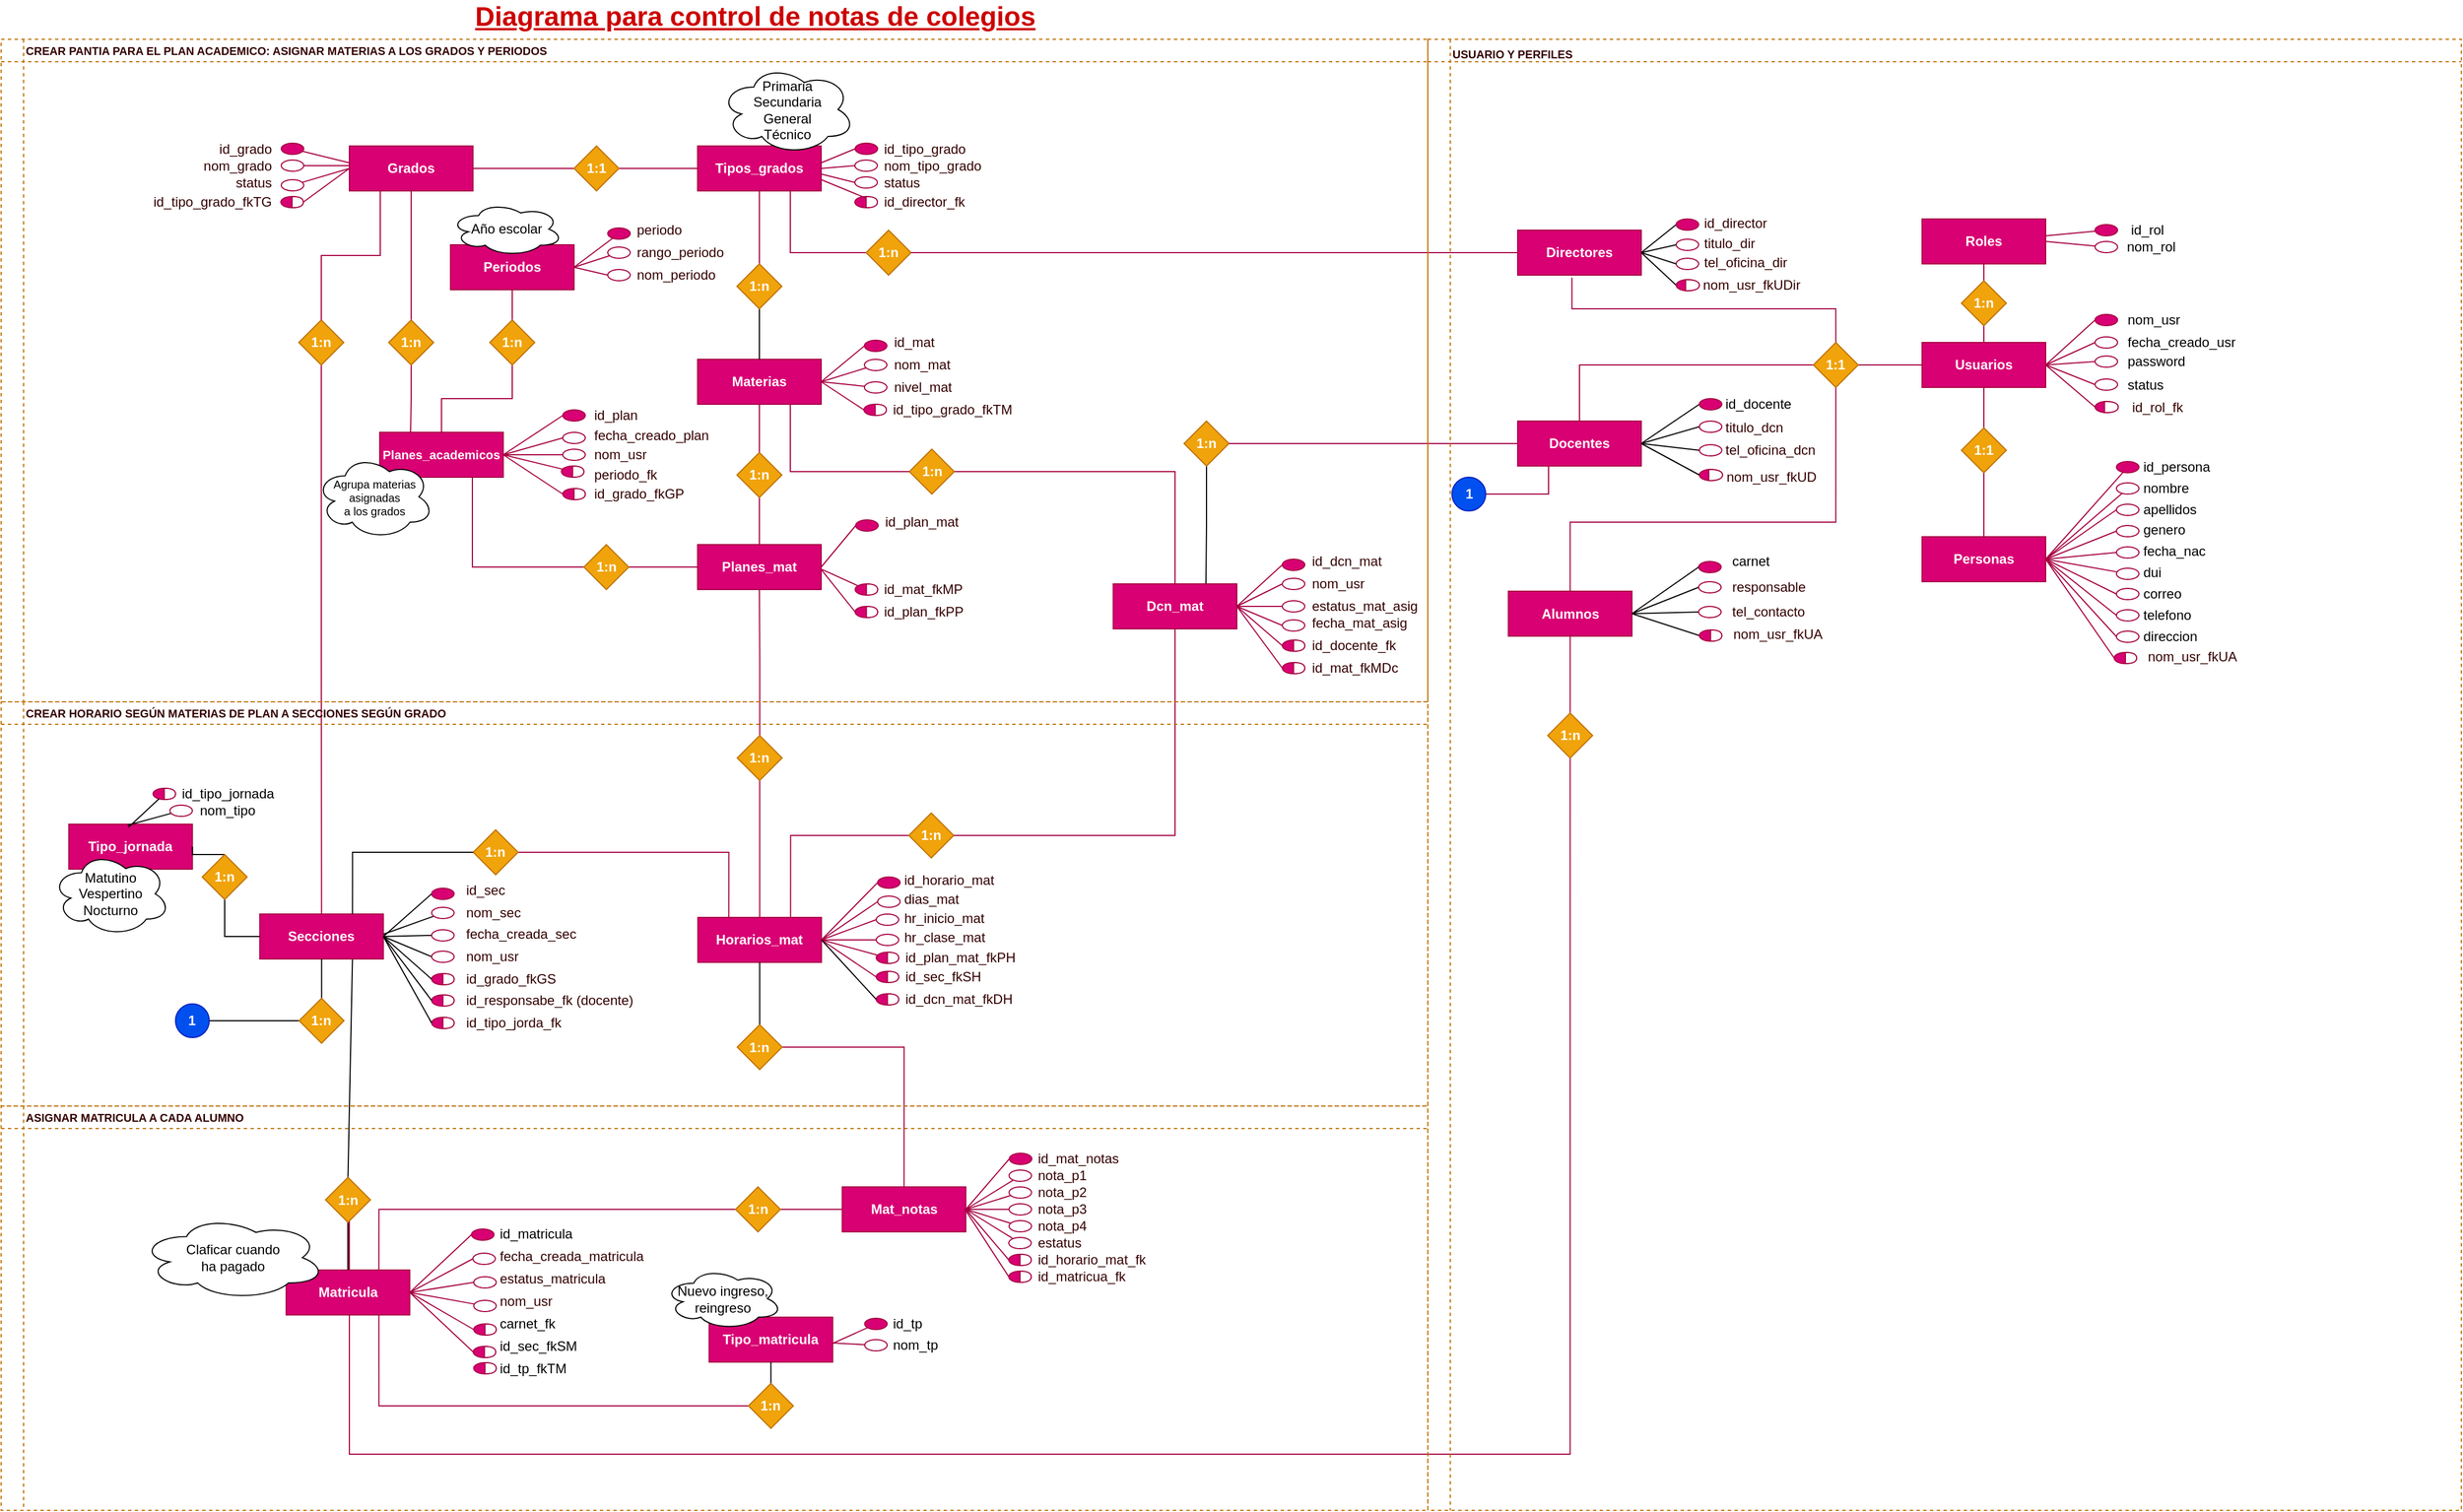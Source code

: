 <mxfile version="13.6.3" type="github">
  <diagram id="Z3SUOvgA0qH0jcRV_NoC" name="General">
    <mxGraphModel dx="2260" dy="2053" grid="1" gridSize="10" guides="1" tooltips="1" connect="1" arrows="1" fold="1" page="1" pageScale="1" pageWidth="850" pageHeight="1100" math="0" shadow="0">
      <root>
        <mxCell id="0" />
        <mxCell id="1" value="Diseño Base" style="" parent="0" />
        <mxCell id="4XaMbFRDXjhc7i4ORzib-2" value="Usuarios" style="rounded=0;whiteSpace=wrap;html=1;fillColor=#d80073;strokeColor=#A50040;fontColor=#ffffff;fontStyle=1" parent="1" vertex="1">
          <mxGeometry x="1160" y="280" width="110" height="40" as="geometry" />
        </mxCell>
        <mxCell id="GyppBiyQgEA9VhqEIzXW-412" style="edgeStyle=none;rounded=0;orthogonalLoop=1;jettySize=auto;html=1;entryX=0.5;entryY=0;entryDx=0;entryDy=0;startArrow=none;startFill=0;endArrow=none;endFill=0;fontSize=10;fontColor=#330000;fillColor=#d80073;strokeColor=#A50040;" edge="1" parent="1" source="b8lKw-kGKd8MyjRBLvb2-25" target="GyppBiyQgEA9VhqEIzXW-411">
          <mxGeometry relative="1" as="geometry" />
        </mxCell>
        <mxCell id="b8lKw-kGKd8MyjRBLvb2-25" value="Roles" style="rounded=0;whiteSpace=wrap;html=1;fillColor=#d80073;strokeColor=#A50040;fontColor=#ffffff;fontStyle=1" parent="1" vertex="1">
          <mxGeometry x="1160" y="170" width="110" height="40" as="geometry" />
        </mxCell>
        <mxCell id="b8lKw-kGKd8MyjRBLvb2-35" value="Personas" style="rounded=0;whiteSpace=wrap;html=1;fillColor=#d80073;strokeColor=#A50040;fontColor=#ffffff;fontStyle=1" parent="1" vertex="1">
          <mxGeometry x="1160" y="453" width="110" height="40" as="geometry" />
        </mxCell>
        <mxCell id="b8lKw-kGKd8MyjRBLvb2-42" value="" style="group" parent="1" vertex="1" connectable="0">
          <mxGeometry x="1314" y="175" width="20" height="10" as="geometry" />
        </mxCell>
        <mxCell id="b8lKw-kGKd8MyjRBLvb2-43" value="id_rol" style="text;html=1;strokeColor=none;fillColor=none;align=left;verticalAlign=middle;whiteSpace=wrap;rounded=0;" parent="1" vertex="1">
          <mxGeometry x="1344" y="170" width="40" height="20" as="geometry" />
        </mxCell>
        <mxCell id="b8lKw-kGKd8MyjRBLvb2-80" value="" style="edgeStyle=none;rounded=0;sketch=0;orthogonalLoop=1;jettySize=auto;html=1;shadow=0;endArrow=none;endFill=0;fontSize=10;entryX=1;entryY=0.5;entryDx=0;entryDy=0;fillColor=#d80073;strokeColor=#A50040;" parent="1" source="b8lKw-kGKd8MyjRBLvb2-44" target="b8lKw-kGKd8MyjRBLvb2-25" edge="1">
          <mxGeometry relative="1" as="geometry" />
        </mxCell>
        <mxCell id="b8lKw-kGKd8MyjRBLvb2-44" value="" style="ellipse;whiteSpace=wrap;html=1;strokeColor=#A50040;fontColor=#ffffff;fillColor=#FFFFFF;" parent="1" vertex="1">
          <mxGeometry x="1314" y="190" width="20" height="10" as="geometry" />
        </mxCell>
        <mxCell id="b8lKw-kGKd8MyjRBLvb2-46" value="nom_rol" style="text;html=1;strokeColor=none;fillColor=none;align=center;verticalAlign=middle;whiteSpace=wrap;rounded=0;" parent="1" vertex="1">
          <mxGeometry x="1344" y="185" width="40" height="20" as="geometry" />
        </mxCell>
        <mxCell id="GyppBiyQgEA9VhqEIzXW-10" style="edgeStyle=orthogonalEdgeStyle;rounded=0;orthogonalLoop=1;jettySize=auto;html=1;exitX=0.5;exitY=1;exitDx=0;exitDy=0;entryX=0.75;entryY=0;entryDx=0;entryDy=0;endArrow=none;endFill=0;" edge="1" parent="1" source="GyppBiyQgEA9VhqEIzXW-316" target="GyppBiyQgEA9VhqEIzXW-7">
          <mxGeometry relative="1" as="geometry" />
        </mxCell>
        <mxCell id="GyppBiyQgEA9VhqEIzXW-381" style="edgeStyle=orthogonalEdgeStyle;rounded=0;orthogonalLoop=1;jettySize=auto;html=1;entryX=1;entryY=0.5;entryDx=0;entryDy=0;startArrow=none;startFill=0;endArrow=none;endFill=0;fontSize=10;fontColor=#330000;exitX=0.25;exitY=1;exitDx=0;exitDy=0;fillColor=#d80073;strokeColor=#A50040;" edge="1" parent="1" source="b8lKw-kGKd8MyjRBLvb2-47" target="GyppBiyQgEA9VhqEIzXW-380">
          <mxGeometry relative="1" as="geometry" />
        </mxCell>
        <mxCell id="b8lKw-kGKd8MyjRBLvb2-47" value="Docentes" style="rounded=0;whiteSpace=wrap;html=1;fillColor=#d80073;strokeColor=#A50040;fontColor=#ffffff;fontStyle=1" parent="1" vertex="1">
          <mxGeometry x="800.0" y="350" width="110" height="40" as="geometry" />
        </mxCell>
        <mxCell id="b8lKw-kGKd8MyjRBLvb2-48" value="Alumnos" style="rounded=0;whiteSpace=wrap;html=1;fillColor=#d80073;strokeColor=#A50040;fontColor=#ffffff;fontStyle=1" parent="1" vertex="1">
          <mxGeometry x="791.71" y="501.5" width="110" height="40" as="geometry" />
        </mxCell>
        <mxCell id="GyppBiyQgEA9VhqEIzXW-163" style="edgeStyle=orthogonalEdgeStyle;rounded=0;orthogonalLoop=1;jettySize=auto;html=1;entryX=0.75;entryY=1;entryDx=0;entryDy=0;startArrow=none;startFill=0;endArrow=none;endFill=0;fontSize=12;fontColor=#330000;fillColor=#d80073;strokeColor=#A50040;" edge="1" parent="1" source="GyppBiyQgEA9VhqEIzXW-241" target="b8lKw-kGKd8MyjRBLvb2-77">
          <mxGeometry relative="1" as="geometry" />
        </mxCell>
        <mxCell id="b8lKw-kGKd8MyjRBLvb2-49" value="Directores" style="rounded=0;whiteSpace=wrap;html=1;fillColor=#d80073;strokeColor=#A50040;fontColor=#ffffff;fontStyle=1" parent="1" vertex="1">
          <mxGeometry x="800" y="180" width="110" height="40" as="geometry" />
        </mxCell>
        <mxCell id="b8lKw-kGKd8MyjRBLvb2-79" value="" style="rounded=0;orthogonalLoop=1;jettySize=auto;html=1;fontSize=10;sketch=0;shadow=0;endArrow=none;endFill=0;fillColor=#d80073;strokeColor=#A50040;" parent="1" source="b8lKw-kGKd8MyjRBLvb2-52" target="b8lKw-kGKd8MyjRBLvb2-25" edge="1">
          <mxGeometry relative="1" as="geometry" />
        </mxCell>
        <mxCell id="b8lKw-kGKd8MyjRBLvb2-52" value="" style="ellipse;whiteSpace=wrap;html=1;strokeColor=#A50040;fontColor=#ffffff;fillColor=#d80073;" parent="1" vertex="1">
          <mxGeometry x="1314" y="175" width="20" height="10" as="geometry" />
        </mxCell>
        <mxCell id="b8lKw-kGKd8MyjRBLvb2-61" value="nom_usr" style="text;html=1;strokeColor=none;fillColor=none;align=left;verticalAlign=middle;whiteSpace=wrap;rounded=0;" parent="1" vertex="1">
          <mxGeometry x="1341.25" y="250" width="60" height="20" as="geometry" />
        </mxCell>
        <mxCell id="NR2YaWxbIULWB_psVSaY-26" style="edgeStyle=orthogonalEdgeStyle;rounded=0;orthogonalLoop=1;jettySize=auto;html=1;entryX=0.5;entryY=0;entryDx=0;entryDy=0;fontSize=12;exitX=0.5;exitY=1;exitDx=0;exitDy=0;endArrow=none;endFill=0;fillColor=#d80073;strokeColor=#A50040;" parent="1" source="b8lKw-kGKd8MyjRBLvb2-65" target="GyppBiyQgEA9VhqEIzXW-265" edge="1">
          <mxGeometry relative="1" as="geometry" />
        </mxCell>
        <mxCell id="GyppBiyQgEA9VhqEIzXW-9" style="edgeStyle=orthogonalEdgeStyle;rounded=0;orthogonalLoop=1;jettySize=auto;html=1;exitX=1;exitY=0.5;exitDx=0;exitDy=0;entryX=0.5;entryY=0;entryDx=0;entryDy=0;endArrow=none;endFill=0;fillColor=#d80073;strokeColor=#A50040;" edge="1" parent="1" source="GyppBiyQgEA9VhqEIzXW-298" target="GyppBiyQgEA9VhqEIzXW-7">
          <mxGeometry relative="1" as="geometry" />
        </mxCell>
        <mxCell id="b8lKw-kGKd8MyjRBLvb2-65" value="Materias" style="rounded=0;whiteSpace=wrap;html=1;fillColor=#d80073;strokeColor=#A50040;fontColor=#ffffff;fontStyle=1" parent="1" vertex="1">
          <mxGeometry x="70" y="295" width="110" height="40" as="geometry" />
        </mxCell>
        <mxCell id="NR2YaWxbIULWB_psVSaY-22" style="edgeStyle=orthogonalEdgeStyle;rounded=0;orthogonalLoop=1;jettySize=auto;html=1;exitX=0.5;exitY=1;exitDx=0;exitDy=0;entryX=0.5;entryY=0;entryDx=0;entryDy=0;fontSize=12;endArrow=none;endFill=0;fillColor=#d80073;strokeColor=#A50040;" parent="1" source="b8lKw-kGKd8MyjRBLvb2-66" target="GyppBiyQgEA9VhqEIzXW-203" edge="1">
          <mxGeometry relative="1" as="geometry" />
        </mxCell>
        <mxCell id="GyppBiyQgEA9VhqEIzXW-202" style="edgeStyle=none;rounded=0;orthogonalLoop=1;jettySize=auto;html=1;entryX=0;entryY=0.5;entryDx=0;entryDy=0;startArrow=none;startFill=0;endArrow=none;endFill=0;fontSize=12;fontColor=#330000;exitX=1;exitY=0.5;exitDx=0;exitDy=0;fillColor=#d80073;strokeColor=#A50040;" edge="1" parent="1" source="b8lKw-kGKd8MyjRBLvb2-66" target="GyppBiyQgEA9VhqEIzXW-200">
          <mxGeometry relative="1" as="geometry">
            <mxPoint x="-40" y="220" as="sourcePoint" />
          </mxGeometry>
        </mxCell>
        <mxCell id="b8lKw-kGKd8MyjRBLvb2-66" value="Periodos" style="rounded=0;whiteSpace=wrap;html=1;fillColor=#d80073;strokeColor=#A50040;fontColor=#ffffff;fontStyle=1" parent="1" vertex="1">
          <mxGeometry x="-150" y="193" width="110" height="40" as="geometry" />
        </mxCell>
        <mxCell id="GyppBiyQgEA9VhqEIzXW-6" style="edgeStyle=orthogonalEdgeStyle;rounded=0;orthogonalLoop=1;jettySize=auto;html=1;exitX=1;exitY=0.5;exitDx=0;exitDy=0;entryX=0.25;entryY=0;entryDx=0;entryDy=0;endArrow=none;endFill=0;fillColor=#d80073;strokeColor=#A50040;" edge="1" parent="1" source="GyppBiyQgEA9VhqEIzXW-337" target="NR2YaWxbIULWB_psVSaY-3">
          <mxGeometry relative="1" as="geometry" />
        </mxCell>
        <mxCell id="GyppBiyQgEA9VhqEIzXW-481" style="edgeStyle=none;rounded=0;orthogonalLoop=1;jettySize=auto;html=1;exitX=0.75;exitY=1;exitDx=0;exitDy=0;entryX=0.5;entryY=0;entryDx=0;entryDy=0;startArrow=none;startFill=0;endArrow=none;endFill=0;fontSize=10;fontColor=#330000;" edge="1" parent="1" source="b8lKw-kGKd8MyjRBLvb2-74" target="GyppBiyQgEA9VhqEIzXW-480">
          <mxGeometry relative="1" as="geometry" />
        </mxCell>
        <mxCell id="b8lKw-kGKd8MyjRBLvb2-74" value="Secciones" style="rounded=0;whiteSpace=wrap;html=1;fillColor=#d80073;strokeColor=#A50040;fontColor=#ffffff;fontStyle=1" parent="1" vertex="1">
          <mxGeometry x="-319.75" y="789" width="110" height="40" as="geometry" />
        </mxCell>
        <mxCell id="NR2YaWxbIULWB_psVSaY-20" style="edgeStyle=orthogonalEdgeStyle;rounded=0;orthogonalLoop=1;jettySize=auto;html=1;exitX=0.5;exitY=1;exitDx=0;exitDy=0;entryX=0.5;entryY=0;entryDx=0;entryDy=0;fontSize=12;endArrow=none;endFill=0;fillColor=#d80073;strokeColor=#A50040;" parent="1" source="b8lKw-kGKd8MyjRBLvb2-75" target="GyppBiyQgEA9VhqEIzXW-205" edge="1">
          <mxGeometry relative="1" as="geometry" />
        </mxCell>
        <mxCell id="b8lKw-kGKd8MyjRBLvb2-75" value="Grados" style="rounded=0;whiteSpace=wrap;html=1;fillColor=#d80073;strokeColor=#A50040;fontColor=#ffffff;fontStyle=1" parent="1" vertex="1">
          <mxGeometry x="-240" y="105" width="110" height="40" as="geometry" />
        </mxCell>
        <mxCell id="NR2YaWxbIULWB_psVSaY-11" style="edgeStyle=orthogonalEdgeStyle;rounded=0;orthogonalLoop=1;jettySize=auto;html=1;entryX=0.5;entryY=0;entryDx=0;entryDy=0;exitX=0.5;exitY=1;exitDx=0;exitDy=0;endArrow=none;endFill=0;fillColor=#d80073;strokeColor=#A50040;" parent="1" source="b8lKw-kGKd8MyjRBLvb2-77" target="GyppBiyQgEA9VhqEIzXW-244" edge="1">
          <mxGeometry relative="1" as="geometry" />
        </mxCell>
        <mxCell id="b8lKw-kGKd8MyjRBLvb2-77" value="Tipos_grados" style="rounded=0;whiteSpace=wrap;html=1;fillColor=#d80073;strokeColor=#A50040;fontColor=#ffffff;fontStyle=1" parent="1" vertex="1">
          <mxGeometry x="70" y="105" width="110" height="40" as="geometry" />
        </mxCell>
        <mxCell id="NR2YaWxbIULWB_psVSaY-3" value="Horarios_mat" style="rounded=0;whiteSpace=wrap;html=1;fillColor=#d80073;strokeColor=#A50040;fontColor=#ffffff;fontStyle=1" parent="1" vertex="1">
          <mxGeometry x="70.25" y="792" width="110" height="40" as="geometry" />
        </mxCell>
        <mxCell id="NR2YaWxbIULWB_psVSaY-4" value="Tipo_jornada" style="rounded=0;whiteSpace=wrap;html=1;fillColor=#d80073;strokeColor=#A50040;fontColor=#ffffff;fontStyle=1" parent="1" vertex="1">
          <mxGeometry x="-489.75" y="709" width="110" height="40" as="geometry" />
        </mxCell>
        <mxCell id="NR2YaWxbIULWB_psVSaY-27" value="" style="edgeStyle=orthogonalEdgeStyle;rounded=0;orthogonalLoop=1;jettySize=auto;html=1;fontSize=12;exitX=0.75;exitY=1;exitDx=0;exitDy=0;entryX=0;entryY=0.5;entryDx=0;entryDy=0;endArrow=none;endFill=0;fillColor=#d80073;strokeColor=#A50040;" parent="1" source="NR2YaWxbIULWB_psVSaY-19" target="GyppBiyQgEA9VhqEIzXW-267" edge="1">
          <mxGeometry relative="1" as="geometry" />
        </mxCell>
        <mxCell id="NR2YaWxbIULWB_psVSaY-19" value="Planes_academicos" style="rounded=0;whiteSpace=wrap;html=1;fillColor=#d80073;strokeColor=#A50040;fontColor=#ffffff;fontStyle=1;fontSize=11;" parent="1" vertex="1">
          <mxGeometry x="-213" y="360" width="110" height="40" as="geometry" />
        </mxCell>
        <mxCell id="NR2YaWxbIULWB_psVSaY-25" value="Planes_mat" style="rounded=0;whiteSpace=wrap;html=1;fillColor=#d80073;strokeColor=#A50040;fontColor=#ffffff;fontStyle=1" parent="1" vertex="1">
          <mxGeometry x="70" y="460" width="110" height="40" as="geometry" />
        </mxCell>
        <mxCell id="AFqO68eLZn9aOLBoOMBV-13" value="id_persona" style="text;html=1;strokeColor=none;fillColor=none;align=left;verticalAlign=middle;whiteSpace=wrap;rounded=0;textDirection=ltr;" vertex="1" parent="1">
          <mxGeometry x="1355.02" y="381" width="80" height="20" as="geometry" />
        </mxCell>
        <mxCell id="AFqO68eLZn9aOLBoOMBV-14" value="" style="rounded=0;orthogonalLoop=1;jettySize=auto;html=1;fontSize=10;sketch=0;shadow=0;endArrow=none;endFill=0;entryX=1;entryY=0.5;entryDx=0;entryDy=0;fillColor=#d80073;strokeColor=#A50040;" edge="1" parent="1" source="AFqO68eLZn9aOLBoOMBV-39" target="b8lKw-kGKd8MyjRBLvb2-35">
          <mxGeometry relative="1" as="geometry">
            <mxPoint x="1321.19" y="387" as="sourcePoint" />
            <mxPoint x="1271.05" y="404.197" as="targetPoint" />
          </mxGeometry>
        </mxCell>
        <mxCell id="AFqO68eLZn9aOLBoOMBV-19" value="nombre" style="text;html=1;strokeColor=none;fillColor=none;align=left;verticalAlign=middle;whiteSpace=wrap;rounded=0;textDirection=ltr;" vertex="1" parent="1">
          <mxGeometry x="1355.02" y="400" width="80" height="20" as="geometry" />
        </mxCell>
        <mxCell id="AFqO68eLZn9aOLBoOMBV-20" value="apellidos" style="text;html=1;strokeColor=none;fillColor=none;align=left;verticalAlign=middle;whiteSpace=wrap;rounded=0;textDirection=ltr;" vertex="1" parent="1">
          <mxGeometry x="1355.02" y="419" width="80" height="20" as="geometry" />
        </mxCell>
        <mxCell id="AFqO68eLZn9aOLBoOMBV-21" value="fecha_nac" style="text;html=1;strokeColor=none;fillColor=none;align=left;verticalAlign=middle;whiteSpace=wrap;rounded=0;textDirection=ltr;" vertex="1" parent="1">
          <mxGeometry x="1355.02" y="456" width="80" height="20" as="geometry" />
        </mxCell>
        <mxCell id="AFqO68eLZn9aOLBoOMBV-25" value="" style="edgeStyle=none;rounded=0;sketch=0;orthogonalLoop=1;jettySize=auto;html=1;shadow=0;endArrow=none;endFill=0;fontSize=10;entryX=1;entryY=0.5;entryDx=0;entryDy=0;fillColor=#d80073;strokeColor=#A50040;" edge="1" parent="1" source="cweQKclYi54O8DaWh0Qv-15" target="b8lKw-kGKd8MyjRBLvb2-35">
          <mxGeometry relative="1" as="geometry">
            <mxPoint x="1327.19" y="403" as="sourcePoint" />
            <mxPoint x="1271.19" y="397" as="targetPoint" />
          </mxGeometry>
        </mxCell>
        <mxCell id="GyppBiyQgEA9VhqEIzXW-11" style="edgeStyle=orthogonalEdgeStyle;rounded=0;orthogonalLoop=1;jettySize=auto;html=1;exitX=0;exitY=0.5;exitDx=0;exitDy=0;entryX=0.75;entryY=0;entryDx=0;entryDy=0;endArrow=none;endFill=0;fillColor=#d80073;strokeColor=#A50040;" edge="1" parent="1" source="GyppBiyQgEA9VhqEIzXW-328" target="NR2YaWxbIULWB_psVSaY-3">
          <mxGeometry relative="1" as="geometry" />
        </mxCell>
        <mxCell id="AFqO68eLZn9aOLBoOMBV-29" value="" style="edgeStyle=none;rounded=0;sketch=0;orthogonalLoop=1;jettySize=auto;html=1;shadow=0;endArrow=none;endFill=0;fontSize=10;exitX=0;exitY=0.5;exitDx=0;exitDy=0;entryX=1;entryY=0.5;entryDx=0;entryDy=0;fillColor=#d80073;strokeColor=#A50040;" edge="1" parent="1" source="cweQKclYi54O8DaWh0Qv-22" target="b8lKw-kGKd8MyjRBLvb2-35">
          <mxGeometry relative="1" as="geometry">
            <mxPoint x="1331.19" y="422" as="sourcePoint" />
            <mxPoint x="1271.17" y="420.861" as="targetPoint" />
          </mxGeometry>
        </mxCell>
        <mxCell id="GyppBiyQgEA9VhqEIzXW-7" value="Dcn_mat" style="rounded=0;whiteSpace=wrap;html=1;fillColor=#d80073;strokeColor=#A50040;fontColor=#ffffff;fontStyle=1" vertex="1" parent="1">
          <mxGeometry x="440" y="495" width="110" height="40" as="geometry" />
        </mxCell>
        <mxCell id="AFqO68eLZn9aOLBoOMBV-32" value="" style="edgeStyle=none;rounded=0;sketch=0;orthogonalLoop=1;jettySize=auto;html=1;shadow=0;endArrow=none;endFill=0;fontSize=10;exitX=0;exitY=0.5;exitDx=0;exitDy=0;entryX=1;entryY=0.5;entryDx=0;entryDy=0;fillColor=#d80073;strokeColor=#A50040;" edge="1" parent="1" source="cweQKclYi54O8DaWh0Qv-23" target="b8lKw-kGKd8MyjRBLvb2-35">
          <mxGeometry relative="1" as="geometry">
            <mxPoint x="1314.119" y="438.464" as="sourcePoint" />
            <mxPoint x="1271.19" y="417" as="targetPoint" />
          </mxGeometry>
        </mxCell>
        <mxCell id="GyppBiyQgEA9VhqEIzXW-18" value="Diagrama para control de notas de colegios" style="text;html=1;align=left;verticalAlign=middle;whiteSpace=wrap;rounded=0;fontStyle=5;fontSize=24;labelBorderColor=none;labelBackgroundColor=none;fontColor=#CC0000;" vertex="1" parent="1">
          <mxGeometry x="-130" y="-20" width="570" height="20" as="geometry" />
        </mxCell>
        <mxCell id="AFqO68eLZn9aOLBoOMBV-33" value="" style="edgeStyle=none;rounded=0;sketch=0;orthogonalLoop=1;jettySize=auto;html=1;shadow=0;endArrow=none;endFill=0;fontSize=10;entryX=1;entryY=0.5;entryDx=0;entryDy=0;exitX=0;exitY=0.5;exitDx=0;exitDy=0;fillColor=#d80073;strokeColor=#A50040;" edge="1" parent="1" source="cweQKclYi54O8DaWh0Qv-24" target="b8lKw-kGKd8MyjRBLvb2-35">
          <mxGeometry relative="1" as="geometry">
            <mxPoint x="1301.19" y="457" as="sourcePoint" />
            <mxPoint x="1281.19" y="427" as="targetPoint" />
          </mxGeometry>
        </mxCell>
        <mxCell id="AFqO68eLZn9aOLBoOMBV-39" value="" style="ellipse;whiteSpace=wrap;html=1;strokeColor=#A50040;fontColor=#ffffff;fillColor=#d80073;" vertex="1" parent="1">
          <mxGeometry x="1333.02" y="386" width="20" height="10" as="geometry" />
        </mxCell>
        <mxCell id="AFqO68eLZn9aOLBoOMBV-55" value="genero" style="text;html=1;strokeColor=none;fillColor=none;align=left;verticalAlign=middle;whiteSpace=wrap;rounded=0;textDirection=ltr;" vertex="1" parent="1">
          <mxGeometry x="1355.02" y="437" width="80" height="20" as="geometry" />
        </mxCell>
        <mxCell id="cweQKclYi54O8DaWh0Qv-1" value="" style="edgeStyle=none;rounded=0;sketch=0;orthogonalLoop=1;jettySize=auto;html=1;shadow=0;endArrow=none;endFill=0;fontSize=10;entryX=1;entryY=0.5;entryDx=0;entryDy=0;exitX=0;exitY=0.5;exitDx=0;exitDy=0;fillColor=#d80073;strokeColor=#A50040;" edge="1" parent="1" source="b8lKw-kGKd8MyjRBLvb2-62" target="4XaMbFRDXjhc7i4ORzib-2">
          <mxGeometry relative="1" as="geometry">
            <mxPoint x="1299" y="310" as="sourcePoint" />
            <mxPoint x="1260" y="318" as="targetPoint" />
          </mxGeometry>
        </mxCell>
        <mxCell id="cweQKclYi54O8DaWh0Qv-15" value="" style="ellipse;whiteSpace=wrap;html=1;strokeColor=#A50040;fontColor=#ffffff;fillColor=#FFFFFF;" vertex="1" parent="1">
          <mxGeometry x="1333.02" y="405" width="20" height="10" as="geometry" />
        </mxCell>
        <mxCell id="cweQKclYi54O8DaWh0Qv-22" value="" style="ellipse;whiteSpace=wrap;html=1;strokeColor=#A50040;fontColor=#ffffff;fillColor=#FFFFFF;" vertex="1" parent="1">
          <mxGeometry x="1333.02" y="424" width="20" height="10" as="geometry" />
        </mxCell>
        <mxCell id="cweQKclYi54O8DaWh0Qv-23" value="" style="ellipse;whiteSpace=wrap;html=1;strokeColor=#A50040;fontColor=#ffffff;fillColor=#FFFFFF;" vertex="1" parent="1">
          <mxGeometry x="1333.02" y="443" width="20" height="10" as="geometry" />
        </mxCell>
        <mxCell id="cweQKclYi54O8DaWh0Qv-24" value="" style="ellipse;whiteSpace=wrap;html=1;strokeColor=#A50040;fontColor=#ffffff;fillColor=#FFFFFF;" vertex="1" parent="1">
          <mxGeometry x="1333.02" y="462" width="20" height="10" as="geometry" />
        </mxCell>
        <mxCell id="cweQKclYi54O8DaWh0Qv-27" value="" style="ellipse;whiteSpace=wrap;html=1;strokeColor=#A50040;fontColor=#ffffff;fillColor=#FFFFFF;flipV=0;" vertex="1" parent="1">
          <mxGeometry x="1314" y="292.0" width="20" height="10" as="geometry" />
        </mxCell>
        <mxCell id="cweQKclYi54O8DaWh0Qv-39" value="" style="edgeStyle=none;rounded=0;sketch=0;orthogonalLoop=1;jettySize=auto;html=1;shadow=0;endArrow=none;endFill=0;fontSize=10;exitX=0;exitY=0.5;exitDx=0;exitDy=0;entryX=1;entryY=0.5;entryDx=0;entryDy=0;fillColor=#d80073;strokeColor=#A50040;" edge="1" parent="1" source="cweQKclYi54O8DaWh0Qv-27" target="4XaMbFRDXjhc7i4ORzib-2">
          <mxGeometry relative="1" as="geometry">
            <mxPoint x="1320" y="347" as="sourcePoint" />
            <mxPoint x="1270" y="340" as="targetPoint" />
          </mxGeometry>
        </mxCell>
        <mxCell id="cweQKclYi54O8DaWh0Qv-41" value="password" style="text;html=1;strokeColor=none;fillColor=none;align=left;verticalAlign=middle;whiteSpace=wrap;rounded=0;" vertex="1" parent="1">
          <mxGeometry x="1341.25" y="287" width="80" height="20" as="geometry" />
        </mxCell>
        <mxCell id="b8lKw-kGKd8MyjRBLvb2-62" value="" style="ellipse;whiteSpace=wrap;html=1;strokeColor=#A50040;fontColor=#ffffff;fillColor=#d80073;flipV=0;" parent="1" vertex="1">
          <mxGeometry x="1314" y="255" width="20" height="10" as="geometry" />
        </mxCell>
        <mxCell id="cweQKclYi54O8DaWh0Qv-61" value="" style="edgeStyle=none;rounded=0;sketch=0;orthogonalLoop=1;jettySize=auto;html=1;shadow=0;endArrow=none;endFill=0;fontSize=10;entryX=1;entryY=0.5;entryDx=0;entryDy=0;exitX=0;exitY=0.5;exitDx=0;exitDy=0;fillColor=#d80073;strokeColor=#A50040;" edge="1" parent="1" source="cweQKclYi54O8DaWh0Qv-62" target="4XaMbFRDXjhc7i4ORzib-2">
          <mxGeometry relative="1" as="geometry">
            <mxPoint x="1280" y="350" as="sourcePoint" />
            <mxPoint x="1251.96" y="319" as="targetPoint" />
          </mxGeometry>
        </mxCell>
        <mxCell id="cweQKclYi54O8DaWh0Qv-62" value="" style="ellipse;whiteSpace=wrap;html=1;strokeColor=#A50040;fontColor=#ffffff;fillColor=#FFFFFF;flipV=0;" vertex="1" parent="1">
          <mxGeometry x="1314" y="312.5" width="20" height="10" as="geometry" />
        </mxCell>
        <mxCell id="cweQKclYi54O8DaWh0Qv-63" value="status" style="text;html=1;strokeColor=none;fillColor=none;align=left;verticalAlign=middle;whiteSpace=wrap;rounded=0;" vertex="1" parent="1">
          <mxGeometry x="1341.25" y="307.5" width="80" height="20" as="geometry" />
        </mxCell>
        <mxCell id="cweQKclYi54O8DaWh0Qv-66" value="" style="rounded=0;orthogonalLoop=1;jettySize=auto;html=1;fontSize=10;sketch=0;shadow=0;endArrow=none;endFill=0;entryX=1;entryY=0.5;entryDx=0;entryDy=0;exitX=0;exitY=0.5;exitDx=0;exitDy=0;" edge="1" parent="1" source="cweQKclYi54O8DaWh0Qv-67" target="b8lKw-kGKd8MyjRBLvb2-47">
          <mxGeometry relative="1" as="geometry">
            <mxPoint x="988.4" y="393" as="sourcePoint" />
            <mxPoint x="838.4" y="410" as="targetPoint" />
          </mxGeometry>
        </mxCell>
        <mxCell id="cweQKclYi54O8DaWh0Qv-67" value="" style="ellipse;whiteSpace=wrap;html=1;strokeColor=#A50040;fontColor=#ffffff;fillColor=#d80073;" vertex="1" parent="1">
          <mxGeometry x="961.73" y="330" width="20" height="10" as="geometry" />
        </mxCell>
        <mxCell id="GyppBiyQgEA9VhqEIzXW-934" value="" style="edgeStyle=none;rounded=0;orthogonalLoop=1;jettySize=auto;html=1;startArrow=none;startFill=0;endArrow=none;endFill=0;fontSize=10;fontColor=#330000;fillColor=#d80073;strokeColor=#A50040;" edge="1" parent="1" source="GyppBiyQgEA9VhqEIzXW-62" target="b8lKw-kGKd8MyjRBLvb2-48">
          <mxGeometry relative="1" as="geometry" />
        </mxCell>
        <mxCell id="GyppBiyQgEA9VhqEIzXW-935" style="edgeStyle=orthogonalEdgeStyle;rounded=0;orthogonalLoop=1;jettySize=auto;html=1;exitX=0.5;exitY=1;exitDx=0;exitDy=0;startArrow=none;startFill=0;endArrow=none;endFill=0;fontSize=10;fontColor=#330000;entryX=0.5;entryY=1;entryDx=0;entryDy=0;fillColor=#d80073;strokeColor=#A50040;" edge="1" parent="1" source="GyppBiyQgEA9VhqEIzXW-62" target="KeY9bx6nSf0-Mt3VNgVW-64">
          <mxGeometry relative="1" as="geometry">
            <mxPoint x="231.714" y="870" as="targetPoint" />
            <Array as="points">
              <mxPoint x="847" y="1270" />
              <mxPoint x="-240" y="1270" />
              <mxPoint x="-240" y="1049" />
            </Array>
          </mxGeometry>
        </mxCell>
        <mxCell id="GyppBiyQgEA9VhqEIzXW-62" value="1:n" style="rhombus;whiteSpace=wrap;html=1;labelBackgroundColor=none;fontSize=12;align=center;fontStyle=1;fillColor=#f0a30a;strokeColor=#BD7000;fontColor=#ffffff;" vertex="1" parent="1">
          <mxGeometry x="826.71" y="610" width="40" height="40" as="geometry" />
        </mxCell>
        <mxCell id="cweQKclYi54O8DaWh0Qv-68" value="id_docente" style="text;html=1;strokeColor=none;fillColor=none;align=left;verticalAlign=middle;whiteSpace=wrap;rounded=0;" vertex="1" parent="1">
          <mxGeometry x="983.23" y="325" width="80" height="20" as="geometry" />
        </mxCell>
        <mxCell id="cweQKclYi54O8DaWh0Qv-86" value="telefono" style="text;html=1;strokeColor=none;fillColor=none;align=left;verticalAlign=middle;whiteSpace=wrap;rounded=0;" vertex="1" parent="1">
          <mxGeometry x="1355.02" y="513" width="80" height="20" as="geometry" />
        </mxCell>
        <mxCell id="cweQKclYi54O8DaWh0Qv-89" value="direccion" style="text;html=1;strokeColor=none;fillColor=none;align=left;verticalAlign=middle;whiteSpace=wrap;rounded=0;" vertex="1" parent="1">
          <mxGeometry x="1355.02" y="532" width="80" height="20" as="geometry" />
        </mxCell>
        <mxCell id="cweQKclYi54O8DaWh0Qv-91" value="" style="rounded=0;orthogonalLoop=1;jettySize=auto;html=1;fontSize=10;sketch=0;shadow=0;endArrow=none;endFill=0;entryX=1;entryY=0.5;entryDx=0;entryDy=0;exitX=0;exitY=0.5;exitDx=0;exitDy=0;" edge="1" parent="1" source="cweQKclYi54O8DaWh0Qv-92" target="b8lKw-kGKd8MyjRBLvb2-47">
          <mxGeometry relative="1" as="geometry">
            <mxPoint x="948.4" y="475" as="sourcePoint" />
            <mxPoint x="920.9" y="445" as="targetPoint" />
          </mxGeometry>
        </mxCell>
        <mxCell id="cweQKclYi54O8DaWh0Qv-92" value="" style="ellipse;whiteSpace=wrap;html=1;strokeColor=#A50040;fontColor=#ffffff;fillColor=#FFFFFF;" vertex="1" parent="1">
          <mxGeometry x="961.73" y="371" width="20" height="10" as="geometry" />
        </mxCell>
        <mxCell id="cweQKclYi54O8DaWh0Qv-93" value="correo" style="text;html=1;strokeColor=none;fillColor=none;align=left;verticalAlign=middle;whiteSpace=wrap;rounded=0;" vertex="1" parent="1">
          <mxGeometry x="1355.02" y="494" width="80" height="20" as="geometry" />
        </mxCell>
        <mxCell id="cweQKclYi54O8DaWh0Qv-94" style="edgeStyle=orthogonalEdgeStyle;rounded=0;orthogonalLoop=1;jettySize=auto;html=1;exitX=0.5;exitY=1;exitDx=0;exitDy=0;" edge="1" parent="1" source="cweQKclYi54O8DaWh0Qv-93" target="cweQKclYi54O8DaWh0Qv-93">
          <mxGeometry relative="1" as="geometry" />
        </mxCell>
        <mxCell id="cweQKclYi54O8DaWh0Qv-111" value="" style="ellipse;whiteSpace=wrap;html=1;strokeColor=#A50040;fontColor=#ffffff;fillColor=#d80073;" vertex="1" parent="1">
          <mxGeometry x="961.11" y="475" width="20" height="10" as="geometry" />
        </mxCell>
        <mxCell id="cweQKclYi54O8DaWh0Qv-112" value="" style="rounded=0;orthogonalLoop=1;jettySize=auto;html=1;fontSize=10;sketch=0;shadow=0;endArrow=none;endFill=0;entryX=1;entryY=0.5;entryDx=0;entryDy=0;exitX=0;exitY=0.5;exitDx=0;exitDy=0;" edge="1" parent="1" source="cweQKclYi54O8DaWh0Qv-111" target="b8lKw-kGKd8MyjRBLvb2-48">
          <mxGeometry relative="1" as="geometry">
            <mxPoint x="941.71" y="481.5" as="sourcePoint" />
            <mxPoint x="911.71" y="491.5" as="targetPoint" />
          </mxGeometry>
        </mxCell>
        <mxCell id="cweQKclYi54O8DaWh0Qv-115" value="" style="rounded=0;orthogonalLoop=1;jettySize=auto;html=1;fontSize=10;sketch=0;shadow=0;endArrow=none;endFill=0;entryX=1;entryY=0.5;entryDx=0;entryDy=0;exitX=0;exitY=0.5;exitDx=0;exitDy=0;" edge="1" parent="1" source="cweQKclYi54O8DaWh0Qv-116" target="b8lKw-kGKd8MyjRBLvb2-48">
          <mxGeometry relative="1" as="geometry">
            <mxPoint x="961.71" y="491.5" as="sourcePoint" />
            <mxPoint x="921.71" y="341.5" as="targetPoint" />
          </mxGeometry>
        </mxCell>
        <mxCell id="cweQKclYi54O8DaWh0Qv-116" value="" style="ellipse;whiteSpace=wrap;html=1;strokeColor=#A50040;fontColor=#ffffff;fillColor=#FFFFFF;" vertex="1" parent="1">
          <mxGeometry x="961.11" y="493" width="20" height="10" as="geometry" />
        </mxCell>
        <mxCell id="cweQKclYi54O8DaWh0Qv-125" value="carnet" style="text;html=1;strokeColor=none;fillColor=none;align=left;verticalAlign=middle;whiteSpace=wrap;rounded=0;" vertex="1" parent="1">
          <mxGeometry x="989.3" y="465" width="80" height="20" as="geometry" />
        </mxCell>
        <mxCell id="cweQKclYi54O8DaWh0Qv-132" value="" style="rounded=0;orthogonalLoop=1;jettySize=auto;html=1;fontSize=10;sketch=0;shadow=0;endArrow=none;endFill=0;exitX=0;exitY=0.5;exitDx=0;exitDy=0;entryX=1;entryY=0.5;entryDx=0;entryDy=0;" edge="1" parent="1" source="cweQKclYi54O8DaWh0Qv-134" target="b8lKw-kGKd8MyjRBLvb2-48">
          <mxGeometry relative="1" as="geometry">
            <mxPoint x="961.71" y="561.5" as="sourcePoint" />
            <mxPoint x="921.71" y="531.5" as="targetPoint" />
          </mxGeometry>
        </mxCell>
        <mxCell id="cweQKclYi54O8DaWh0Qv-134" value="" style="ellipse;whiteSpace=wrap;html=1;strokeColor=#A50040;fontColor=#ffffff;fillColor=#FFFFFF;" vertex="1" parent="1">
          <mxGeometry x="961.11" y="515" width="20" height="10" as="geometry" />
        </mxCell>
        <mxCell id="GyppBiyQgEA9VhqEIzXW-93" style="rounded=0;orthogonalLoop=1;jettySize=auto;html=1;exitX=0;exitY=0.5;exitDx=0;exitDy=0;startArrow=none;startFill=0;endArrow=none;endFill=0;fontSize=12;fontColor=#330000;fillColor=#d80073;strokeColor=#A50040;entryX=1;entryY=0.5;entryDx=0;entryDy=0;" edge="1" parent="1" source="GyppBiyQgEA9VhqEIzXW-68" target="NR2YaWxbIULWB_psVSaY-3">
          <mxGeometry relative="1" as="geometry">
            <mxPoint x="190.25" y="804" as="targetPoint" />
          </mxGeometry>
        </mxCell>
        <mxCell id="GyppBiyQgEA9VhqEIzXW-68" value="" style="ellipse;whiteSpace=wrap;html=1;strokeColor=#A50040;fontColor=#ffffff;fillColor=#d80073;labelBackgroundColor=none;align=left;" vertex="1" parent="1">
          <mxGeometry x="230.25" y="756.0" width="20" height="10" as="geometry" />
        </mxCell>
        <mxCell id="GyppBiyQgEA9VhqEIzXW-69" value="id_horario_mat" style="text;html=1;strokeColor=none;fillColor=none;align=left;verticalAlign=middle;whiteSpace=wrap;rounded=0;labelBackgroundColor=none;fontSize=12;textDirection=ltr;fontColor=#330000;" vertex="1" parent="1">
          <mxGeometry x="252.25" y="749" width="87.5" height="20" as="geometry" />
        </mxCell>
        <mxCell id="GyppBiyQgEA9VhqEIzXW-94" style="edgeStyle=none;rounded=0;orthogonalLoop=1;jettySize=auto;html=1;exitX=0;exitY=0.5;exitDx=0;exitDy=0;startArrow=none;startFill=0;endArrow=none;endFill=0;fontSize=12;fontColor=#330000;fillColor=#d80073;strokeColor=#A50040;entryX=1;entryY=0.5;entryDx=0;entryDy=0;" edge="1" parent="1" source="GyppBiyQgEA9VhqEIzXW-70" target="NR2YaWxbIULWB_psVSaY-3">
          <mxGeometry relative="1" as="geometry">
            <mxPoint x="190.25" y="804" as="targetPoint" />
          </mxGeometry>
        </mxCell>
        <mxCell id="GyppBiyQgEA9VhqEIzXW-70" value="" style="ellipse;whiteSpace=wrap;html=1;strokeColor=#A50040;fontColor=#ffffff;fillColor=#FFFFFF;labelBackgroundColor=none;align=left;" vertex="1" parent="1">
          <mxGeometry x="230.25" y="773" width="20" height="10" as="geometry" />
        </mxCell>
        <mxCell id="GyppBiyQgEA9VhqEIzXW-71" value="dias_mat" style="text;html=1;strokeColor=none;fillColor=none;align=left;verticalAlign=middle;whiteSpace=wrap;rounded=0;labelBackgroundColor=none;fontSize=12;textDirection=ltr;fontColor=#330000;" vertex="1" parent="1">
          <mxGeometry x="252.25" y="766" width="87.5" height="20" as="geometry" />
        </mxCell>
        <mxCell id="GyppBiyQgEA9VhqEIzXW-72" value="hr_inicio_mat" style="text;html=1;strokeColor=none;fillColor=none;align=left;verticalAlign=middle;whiteSpace=wrap;rounded=0;labelBackgroundColor=none;fontSize=12;textDirection=ltr;fontColor=#330000;" vertex="1" parent="1">
          <mxGeometry x="252.25" y="783" width="87.5" height="20" as="geometry" />
        </mxCell>
        <mxCell id="GyppBiyQgEA9VhqEIzXW-95" style="edgeStyle=none;rounded=0;orthogonalLoop=1;jettySize=auto;html=1;exitX=0;exitY=0.5;exitDx=0;exitDy=0;startArrow=none;startFill=0;endArrow=none;endFill=0;fontSize=12;fontColor=#330000;fillColor=#d80073;strokeColor=#A50040;entryX=1;entryY=0.5;entryDx=0;entryDy=0;" edge="1" parent="1" source="GyppBiyQgEA9VhqEIzXW-73" target="NR2YaWxbIULWB_psVSaY-3">
          <mxGeometry relative="1" as="geometry">
            <mxPoint x="190.25" y="804" as="targetPoint" />
          </mxGeometry>
        </mxCell>
        <mxCell id="GyppBiyQgEA9VhqEIzXW-73" value="" style="ellipse;whiteSpace=wrap;html=1;strokeColor=#A50040;fontColor=#ffffff;fillColor=#FFFFFF;labelBackgroundColor=none;align=left;" vertex="1" parent="1">
          <mxGeometry x="229" y="789" width="20" height="10" as="geometry" />
        </mxCell>
        <mxCell id="GyppBiyQgEA9VhqEIzXW-74" value="hr_clase_mat" style="text;html=1;strokeColor=none;fillColor=none;align=left;verticalAlign=middle;whiteSpace=wrap;rounded=0;labelBackgroundColor=none;fontSize=12;textDirection=ltr;fontColor=#330000;" vertex="1" parent="1">
          <mxGeometry x="252.25" y="800" width="87.5" height="20" as="geometry" />
        </mxCell>
        <mxCell id="GyppBiyQgEA9VhqEIzXW-96" style="edgeStyle=none;rounded=0;orthogonalLoop=1;jettySize=auto;html=1;exitX=0;exitY=0.5;exitDx=0;exitDy=0;startArrow=none;startFill=0;endArrow=none;endFill=0;fontSize=12;fontColor=#330000;fillColor=#d80073;strokeColor=#A50040;entryX=1;entryY=0.5;entryDx=0;entryDy=0;" edge="1" parent="1" source="GyppBiyQgEA9VhqEIzXW-75" target="NR2YaWxbIULWB_psVSaY-3">
          <mxGeometry relative="1" as="geometry">
            <mxPoint x="190.25" y="803.793" as="targetPoint" />
          </mxGeometry>
        </mxCell>
        <mxCell id="GyppBiyQgEA9VhqEIzXW-75" value="" style="ellipse;whiteSpace=wrap;html=1;strokeColor=#A50040;fontColor=#ffffff;fillColor=#FFFFFF;labelBackgroundColor=none;align=left;" vertex="1" parent="1">
          <mxGeometry x="229" y="807" width="20" height="10" as="geometry" />
        </mxCell>
        <mxCell id="GyppBiyQgEA9VhqEIzXW-83" value="id_plan_mat_fkPH" style="text;html=1;strokeColor=none;fillColor=none;align=left;verticalAlign=middle;whiteSpace=wrap;rounded=0;labelBackgroundColor=none;fontSize=12;labelPosition=center;verticalLabelPosition=middle;textDirection=ltr;fontColor=#330000;" vertex="1" parent="1">
          <mxGeometry x="252.75" y="818" width="87.5" height="20" as="geometry" />
        </mxCell>
        <mxCell id="GyppBiyQgEA9VhqEIzXW-84" value="" style="group;labelBackgroundColor=none;fontSize=10;fontColor=#CC0000;align=left;" vertex="1" connectable="0" parent="1">
          <mxGeometry x="229" y="823" width="20" height="10" as="geometry" />
        </mxCell>
        <mxCell id="GyppBiyQgEA9VhqEIzXW-85" value="" style="group" vertex="1" connectable="0" parent="GyppBiyQgEA9VhqEIzXW-84">
          <mxGeometry width="20" height="10" as="geometry" />
        </mxCell>
        <mxCell id="GyppBiyQgEA9VhqEIzXW-86" value="" style="ellipse;whiteSpace=wrap;html=1;fillColor=#d80073;gradientDirection=east;strokeColor=#A50040;fontColor=#ffffff;" vertex="1" parent="GyppBiyQgEA9VhqEIzXW-85">
          <mxGeometry width="20" height="10" as="geometry" />
        </mxCell>
        <mxCell id="GyppBiyQgEA9VhqEIzXW-87" value="" style="shape=or;whiteSpace=wrap;html=1;strokeColor=#A50040;fontColor=#ffffff;fillColor=#FFFFFF;" vertex="1" parent="GyppBiyQgEA9VhqEIzXW-85">
          <mxGeometry x="10" width="10" height="10" as="geometry" />
        </mxCell>
        <mxCell id="GyppBiyQgEA9VhqEIzXW-88" value="id_sec_fkSH" style="text;html=1;strokeColor=none;fillColor=none;align=left;verticalAlign=middle;whiteSpace=wrap;rounded=0;labelBackgroundColor=none;fontSize=12;labelPosition=center;verticalLabelPosition=middle;textDirection=ltr;fontColor=#330000;" vertex="1" parent="1">
          <mxGeometry x="252.75" y="835" width="87.5" height="20" as="geometry" />
        </mxCell>
        <mxCell id="GyppBiyQgEA9VhqEIzXW-89" value="" style="group;labelBackgroundColor=none;fontSize=10;fontColor=#CC0000;align=left;" vertex="1" connectable="0" parent="1">
          <mxGeometry x="229" y="840" width="20" height="10" as="geometry" />
        </mxCell>
        <mxCell id="GyppBiyQgEA9VhqEIzXW-90" value="" style="group" vertex="1" connectable="0" parent="GyppBiyQgEA9VhqEIzXW-89">
          <mxGeometry width="20" height="10" as="geometry" />
        </mxCell>
        <mxCell id="GyppBiyQgEA9VhqEIzXW-91" value="" style="ellipse;whiteSpace=wrap;html=1;fillColor=#d80073;gradientDirection=east;strokeColor=#A50040;fontColor=#ffffff;" vertex="1" parent="GyppBiyQgEA9VhqEIzXW-90">
          <mxGeometry width="20" height="10" as="geometry" />
        </mxCell>
        <mxCell id="GyppBiyQgEA9VhqEIzXW-92" value="" style="shape=or;whiteSpace=wrap;html=1;strokeColor=#A50040;fontColor=#ffffff;fillColor=#FFFFFF;" vertex="1" parent="GyppBiyQgEA9VhqEIzXW-90">
          <mxGeometry x="10" width="10" height="10" as="geometry" />
        </mxCell>
        <mxCell id="GyppBiyQgEA9VhqEIzXW-98" style="edgeStyle=none;rounded=0;orthogonalLoop=1;jettySize=auto;html=1;startArrow=none;startFill=0;endArrow=none;endFill=0;fontSize=12;fontColor=#330000;fillColor=#d80073;strokeColor=#A50040;entryX=1;entryY=0.5;entryDx=0;entryDy=0;" edge="1" parent="1" source="GyppBiyQgEA9VhqEIzXW-86" target="NR2YaWxbIULWB_psVSaY-3">
          <mxGeometry relative="1" as="geometry">
            <mxPoint x="190.25" y="804" as="targetPoint" />
          </mxGeometry>
        </mxCell>
        <mxCell id="GyppBiyQgEA9VhqEIzXW-99" style="edgeStyle=none;rounded=0;orthogonalLoop=1;jettySize=auto;html=1;startArrow=none;startFill=0;endArrow=none;endFill=0;fontSize=12;fontColor=#330000;fillColor=#d80073;strokeColor=#A50040;exitX=0;exitY=0.5;exitDx=0;exitDy=0;entryX=1;entryY=0.5;entryDx=0;entryDy=0;" edge="1" parent="1" source="GyppBiyQgEA9VhqEIzXW-91" target="NR2YaWxbIULWB_psVSaY-3">
          <mxGeometry relative="1" as="geometry">
            <mxPoint x="190.25" y="804" as="targetPoint" />
          </mxGeometry>
        </mxCell>
        <mxCell id="GyppBiyQgEA9VhqEIzXW-124" style="edgeStyle=none;rounded=0;orthogonalLoop=1;jettySize=auto;html=1;exitX=0;exitY=0.5;exitDx=0;exitDy=0;startArrow=none;startFill=0;endArrow=none;endFill=0;fontSize=12;fontColor=#330000;fillColor=#d80073;strokeColor=#A50040;" edge="1" parent="1" source="GyppBiyQgEA9VhqEIzXW-100">
          <mxGeometry relative="1" as="geometry">
            <mxPoint x="180" y="120" as="targetPoint" />
          </mxGeometry>
        </mxCell>
        <mxCell id="GyppBiyQgEA9VhqEIzXW-100" value="" style="ellipse;whiteSpace=wrap;html=1;strokeColor=#A50040;fontColor=#ffffff;fillColor=#d80073;labelBackgroundColor=none;align=left;" vertex="1" parent="1">
          <mxGeometry x="210.25" y="102.5" width="20" height="10" as="geometry" />
        </mxCell>
        <mxCell id="GyppBiyQgEA9VhqEIzXW-101" value="id_tipo_grado" style="text;html=1;strokeColor=none;fillColor=none;align=left;verticalAlign=middle;whiteSpace=wrap;rounded=0;labelBackgroundColor=none;fontSize=12;textDirection=ltr;fontColor=#330000;" vertex="1" parent="1">
          <mxGeometry x="234" y="97.5" width="87.5" height="20" as="geometry" />
        </mxCell>
        <mxCell id="GyppBiyQgEA9VhqEIzXW-125" style="edgeStyle=none;rounded=0;orthogonalLoop=1;jettySize=auto;html=1;exitX=0;exitY=0.5;exitDx=0;exitDy=0;startArrow=none;startFill=0;endArrow=none;endFill=0;fontSize=12;fontColor=#330000;entryX=1;entryY=0.5;entryDx=0;entryDy=0;fillColor=#d80073;strokeColor=#A50040;" edge="1" parent="1" source="GyppBiyQgEA9VhqEIzXW-102" target="b8lKw-kGKd8MyjRBLvb2-77">
          <mxGeometry relative="1" as="geometry">
            <mxPoint x="180" y="123" as="targetPoint" />
          </mxGeometry>
        </mxCell>
        <mxCell id="GyppBiyQgEA9VhqEIzXW-102" value="" style="ellipse;whiteSpace=wrap;html=1;strokeColor=#A50040;fontColor=#ffffff;fillColor=#FFFFFF;labelBackgroundColor=none;align=left;" vertex="1" parent="1">
          <mxGeometry x="210" y="117.5" width="20" height="10" as="geometry" />
        </mxCell>
        <mxCell id="GyppBiyQgEA9VhqEIzXW-103" value="nom_tipo_grado" style="text;html=1;strokeColor=none;fillColor=none;align=left;verticalAlign=middle;whiteSpace=wrap;rounded=0;labelBackgroundColor=none;fontSize=12;textDirection=ltr;fontColor=#330000;" vertex="1" parent="1">
          <mxGeometry x="234" y="112.5" width="87.5" height="20" as="geometry" />
        </mxCell>
        <mxCell id="GyppBiyQgEA9VhqEIzXW-104" value="status" style="text;html=1;strokeColor=none;fillColor=none;align=left;verticalAlign=middle;whiteSpace=wrap;rounded=0;labelBackgroundColor=none;fontSize=12;textDirection=ltr;fontColor=#330000;" vertex="1" parent="1">
          <mxGeometry x="234" y="127.5" width="87.5" height="20" as="geometry" />
        </mxCell>
        <mxCell id="GyppBiyQgEA9VhqEIzXW-126" style="edgeStyle=none;rounded=0;orthogonalLoop=1;jettySize=auto;html=1;exitX=0;exitY=0.5;exitDx=0;exitDy=0;startArrow=none;startFill=0;endArrow=none;endFill=0;fontSize=12;fontColor=#330000;fillColor=#d80073;strokeColor=#A50040;" edge="1" parent="1" source="GyppBiyQgEA9VhqEIzXW-105">
          <mxGeometry relative="1" as="geometry">
            <mxPoint x="180" y="130" as="targetPoint" />
          </mxGeometry>
        </mxCell>
        <mxCell id="GyppBiyQgEA9VhqEIzXW-105" value="" style="ellipse;whiteSpace=wrap;html=1;strokeColor=#A50040;fontColor=#ffffff;fillColor=#FFFFFF;labelBackgroundColor=none;align=left;" vertex="1" parent="1">
          <mxGeometry x="210" y="132.5" width="20" height="10" as="geometry" />
        </mxCell>
        <mxCell id="GyppBiyQgEA9VhqEIzXW-123" value="&lt;span style=&quot;color: rgb(0 , 0 , 0)&quot;&gt;Primaria&lt;/span&gt;&lt;br style=&quot;color: rgb(0 , 0 , 0)&quot;&gt;&lt;span style=&quot;color: rgb(0 , 0 , 0)&quot;&gt;Secundaria&lt;/span&gt;&lt;br style=&quot;color: rgb(0 , 0 , 0)&quot;&gt;&lt;span style=&quot;color: rgb(0 , 0 , 0)&quot;&gt;General&lt;/span&gt;&lt;br style=&quot;color: rgb(0 , 0 , 0)&quot;&gt;&lt;span style=&quot;color: rgb(0 , 0 , 0)&quot;&gt;Técnico&lt;/span&gt;" style="ellipse;shape=cloud;whiteSpace=wrap;html=1;labelBackgroundColor=none;fontSize=12;fontColor=#330000;align=center;" vertex="1" parent="1">
          <mxGeometry x="90" y="32.5" width="120" height="80" as="geometry" />
        </mxCell>
        <mxCell id="GyppBiyQgEA9VhqEIzXW-129" style="edgeStyle=orthogonalEdgeStyle;rounded=0;orthogonalLoop=1;jettySize=auto;html=1;entryX=1;entryY=0.5;entryDx=0;entryDy=0;startArrow=none;startFill=0;endArrow=none;endFill=0;fontSize=12;fontColor=#330000;fillColor=#d80073;strokeColor=#A50040;" edge="1" parent="1" source="GyppBiyQgEA9VhqEIzXW-127" target="b8lKw-kGKd8MyjRBLvb2-75">
          <mxGeometry relative="1" as="geometry" />
        </mxCell>
        <mxCell id="GyppBiyQgEA9VhqEIzXW-130" style="edgeStyle=orthogonalEdgeStyle;rounded=0;orthogonalLoop=1;jettySize=auto;html=1;startArrow=none;startFill=0;endArrow=none;endFill=0;fontSize=12;fontColor=#330000;fillColor=#d80073;strokeColor=#A50040;" edge="1" parent="1" source="GyppBiyQgEA9VhqEIzXW-127" target="b8lKw-kGKd8MyjRBLvb2-77">
          <mxGeometry relative="1" as="geometry" />
        </mxCell>
        <mxCell id="GyppBiyQgEA9VhqEIzXW-127" value="1:1" style="rhombus;whiteSpace=wrap;html=1;labelBackgroundColor=none;fontSize=12;fontColor=#ffffff;align=center;fillColor=#f0a30a;strokeColor=#BD7000;fontStyle=1" vertex="1" parent="1">
          <mxGeometry x="-40" y="105" width="40" height="40" as="geometry" />
        </mxCell>
        <mxCell id="GyppBiyQgEA9VhqEIzXW-154" style="edgeStyle=none;rounded=0;orthogonalLoop=1;jettySize=auto;html=1;startArrow=none;startFill=0;endArrow=none;endFill=0;fontSize=12;fontColor=#330000;fillColor=#d80073;strokeColor=#A50040;" edge="1" parent="1" source="GyppBiyQgEA9VhqEIzXW-131">
          <mxGeometry relative="1" as="geometry">
            <mxPoint x="-240" y="120" as="targetPoint" />
          </mxGeometry>
        </mxCell>
        <mxCell id="GyppBiyQgEA9VhqEIzXW-131" value="" style="ellipse;whiteSpace=wrap;html=1;strokeColor=#A50040;fontColor=#ffffff;fillColor=#d80073;labelBackgroundColor=none;align=left;" vertex="1" parent="1">
          <mxGeometry x="-300.62" y="102.5" width="20" height="10" as="geometry" />
        </mxCell>
        <mxCell id="GyppBiyQgEA9VhqEIzXW-132" value="id_grado" style="text;html=1;strokeColor=none;fillColor=none;align=right;verticalAlign=middle;whiteSpace=wrap;rounded=0;labelBackgroundColor=none;fontSize=12;textDirection=ltr;fontColor=#330000;" vertex="1" parent="1">
          <mxGeometry x="-395" y="97.5" width="87.5" height="20" as="geometry" />
        </mxCell>
        <mxCell id="GyppBiyQgEA9VhqEIzXW-153" style="edgeStyle=none;rounded=0;orthogonalLoop=1;jettySize=auto;html=1;startArrow=none;startFill=0;endArrow=none;endFill=0;fontSize=12;fontColor=#330000;fillColor=#d80073;strokeColor=#A50040;" edge="1" parent="1" source="GyppBiyQgEA9VhqEIzXW-133">
          <mxGeometry relative="1" as="geometry">
            <mxPoint x="-240" y="122.5" as="targetPoint" />
          </mxGeometry>
        </mxCell>
        <mxCell id="GyppBiyQgEA9VhqEIzXW-133" value="" style="ellipse;whiteSpace=wrap;html=1;strokeColor=#A50040;fontColor=#ffffff;fillColor=#FFFFFF;labelBackgroundColor=none;align=left;" vertex="1" parent="1">
          <mxGeometry x="-300.62" y="117.5" width="20" height="10" as="geometry" />
        </mxCell>
        <mxCell id="GyppBiyQgEA9VhqEIzXW-134" value="nom_grado" style="text;html=1;strokeColor=none;fillColor=none;align=right;verticalAlign=middle;whiteSpace=wrap;rounded=0;labelBackgroundColor=none;fontSize=12;textDirection=ltr;fontColor=#330000;" vertex="1" parent="1">
          <mxGeometry x="-395" y="112.5" width="87.5" height="20" as="geometry" />
        </mxCell>
        <mxCell id="GyppBiyQgEA9VhqEIzXW-135" value="status" style="text;html=1;strokeColor=none;fillColor=none;align=right;verticalAlign=middle;whiteSpace=wrap;rounded=0;labelBackgroundColor=none;fontSize=12;textDirection=ltr;fontColor=#330000;" vertex="1" parent="1">
          <mxGeometry x="-395" y="127.5" width="87.5" height="20" as="geometry" />
        </mxCell>
        <mxCell id="GyppBiyQgEA9VhqEIzXW-152" style="edgeStyle=none;rounded=0;orthogonalLoop=1;jettySize=auto;html=1;entryX=0;entryY=0.5;entryDx=0;entryDy=0;startArrow=none;startFill=0;endArrow=none;endFill=0;fontSize=12;fontColor=#330000;fillColor=#d80073;strokeColor=#A50040;" edge="1" parent="1" source="GyppBiyQgEA9VhqEIzXW-136" target="b8lKw-kGKd8MyjRBLvb2-75">
          <mxGeometry relative="1" as="geometry" />
        </mxCell>
        <mxCell id="GyppBiyQgEA9VhqEIzXW-136" value="" style="ellipse;whiteSpace=wrap;html=1;strokeColor=#A50040;fontColor=#ffffff;fillColor=#FFFFFF;labelBackgroundColor=none;align=left;" vertex="1" parent="1">
          <mxGeometry x="-300.62" y="135" width="20" height="10" as="geometry" />
        </mxCell>
        <mxCell id="GyppBiyQgEA9VhqEIzXW-146" value="" style="group;labelBackgroundColor=none;fontSize=12;fontColor=#330000;align=right;" vertex="1" connectable="0" parent="1">
          <mxGeometry x="-301" y="150" width="20" height="10" as="geometry" />
        </mxCell>
        <mxCell id="GyppBiyQgEA9VhqEIzXW-150" value="id_tipo_grado_fkTG" style="text;html=1;strokeColor=none;fillColor=none;align=right;verticalAlign=middle;whiteSpace=wrap;rounded=0;labelBackgroundColor=none;fontSize=12;textDirection=ltr;fontColor=#330000;" vertex="1" parent="1">
          <mxGeometry x="-395" y="145" width="87.5" height="20" as="geometry" />
        </mxCell>
        <mxCell id="GyppBiyQgEA9VhqEIzXW-151" style="edgeStyle=none;rounded=0;orthogonalLoop=1;jettySize=auto;html=1;exitX=1;exitY=0.5;exitDx=0;exitDy=0;exitPerimeter=0;entryX=0;entryY=0.5;entryDx=0;entryDy=0;startArrow=none;startFill=0;endArrow=none;endFill=0;fontSize=12;fontColor=#330000;fillColor=#d80073;strokeColor=#A50040;" edge="1" parent="1" target="b8lKw-kGKd8MyjRBLvb2-75">
          <mxGeometry relative="1" as="geometry">
            <mxPoint x="-281" y="155.0" as="sourcePoint" />
          </mxGeometry>
        </mxCell>
        <mxCell id="GyppBiyQgEA9VhqEIzXW-155" value="" style="group;labelBackgroundColor=none;fontSize=12;fontColor=#330000;align=right;" vertex="1" connectable="0" parent="1">
          <mxGeometry x="-301" y="150" width="20" height="10" as="geometry" />
        </mxCell>
        <mxCell id="GyppBiyQgEA9VhqEIzXW-156" value="" style="group" vertex="1" connectable="0" parent="GyppBiyQgEA9VhqEIzXW-155">
          <mxGeometry width="20" height="10" as="geometry" />
        </mxCell>
        <mxCell id="GyppBiyQgEA9VhqEIzXW-157" value="" style="ellipse;whiteSpace=wrap;html=1;fillColor=#d80073;gradientDirection=east;strokeColor=#A50040;fontColor=#ffffff;" vertex="1" parent="GyppBiyQgEA9VhqEIzXW-156">
          <mxGeometry width="20" height="10" as="geometry" />
        </mxCell>
        <mxCell id="GyppBiyQgEA9VhqEIzXW-158" value="" style="shape=or;whiteSpace=wrap;html=1;strokeColor=#A50040;fontColor=#ffffff;fillColor=#FFFFFF;" vertex="1" parent="GyppBiyQgEA9VhqEIzXW-156">
          <mxGeometry x="10" width="10" height="10" as="geometry" />
        </mxCell>
        <mxCell id="GyppBiyQgEA9VhqEIzXW-159" value="id_director" style="text;html=1;strokeColor=none;fillColor=none;align=left;verticalAlign=middle;whiteSpace=wrap;rounded=0;labelBackgroundColor=none;fontSize=12;textDirection=ltr;fontColor=#330000;" vertex="1" parent="1">
          <mxGeometry x="963.61" y="164" width="87.5" height="20" as="geometry" />
        </mxCell>
        <mxCell id="GyppBiyQgEA9VhqEIzXW-161" style="edgeStyle=none;rounded=0;orthogonalLoop=1;jettySize=auto;html=1;entryX=1;entryY=0.5;entryDx=0;entryDy=0;startArrow=none;startFill=0;endArrow=none;endFill=0;fontSize=12;fontColor=#330000;exitX=0;exitY=0.5;exitDx=0;exitDy=0;" edge="1" parent="1" source="GyppBiyQgEA9VhqEIzXW-160" target="b8lKw-kGKd8MyjRBLvb2-49">
          <mxGeometry relative="1" as="geometry" />
        </mxCell>
        <mxCell id="GyppBiyQgEA9VhqEIzXW-160" value="" style="ellipse;whiteSpace=wrap;html=1;strokeColor=#A50040;fontColor=#ffffff;fillColor=#d80073;labelBackgroundColor=none;align=left;flipV=0;" vertex="1" parent="1">
          <mxGeometry x="941.11" y="170.0" width="20" height="10" as="geometry" />
        </mxCell>
        <mxCell id="GyppBiyQgEA9VhqEIzXW-164" value="" style="group;labelBackgroundColor=none;fontSize=12;fontColor=#330000;align=right;" vertex="1" connectable="0" parent="1">
          <mxGeometry x="210" y="150" width="20" height="10" as="geometry" />
        </mxCell>
        <mxCell id="GyppBiyQgEA9VhqEIzXW-165" value="" style="group" vertex="1" connectable="0" parent="GyppBiyQgEA9VhqEIzXW-164">
          <mxGeometry width="20" height="10" as="geometry" />
        </mxCell>
        <mxCell id="GyppBiyQgEA9VhqEIzXW-166" value="" style="ellipse;whiteSpace=wrap;html=1;fillColor=#d80073;gradientDirection=east;strokeColor=#A50040;fontColor=#ffffff;" vertex="1" parent="GyppBiyQgEA9VhqEIzXW-165">
          <mxGeometry width="20" height="10" as="geometry" />
        </mxCell>
        <mxCell id="GyppBiyQgEA9VhqEIzXW-167" value="" style="shape=or;whiteSpace=wrap;html=1;strokeColor=#A50040;fontColor=#ffffff;fillColor=#FFFFFF;" vertex="1" parent="GyppBiyQgEA9VhqEIzXW-165">
          <mxGeometry x="10" width="10" height="10" as="geometry" />
        </mxCell>
        <mxCell id="GyppBiyQgEA9VhqEIzXW-168" value="id_director_fk" style="text;html=1;strokeColor=none;fillColor=none;align=left;verticalAlign=middle;whiteSpace=wrap;rounded=0;labelBackgroundColor=none;fontSize=12;textDirection=ltr;fontColor=#330000;" vertex="1" parent="1">
          <mxGeometry x="234" y="145" width="87.5" height="20" as="geometry" />
        </mxCell>
        <mxCell id="GyppBiyQgEA9VhqEIzXW-169" style="rounded=0;orthogonalLoop=1;jettySize=auto;html=1;entryX=1;entryY=0.75;entryDx=0;entryDy=0;startArrow=none;startFill=0;endArrow=none;endFill=0;fontSize=12;fontColor=#330000;fillColor=#d80073;strokeColor=#A50040;exitX=0;exitY=0.146;exitDx=0;exitDy=0;exitPerimeter=0;" edge="1" parent="1" source="GyppBiyQgEA9VhqEIzXW-167" target="b8lKw-kGKd8MyjRBLvb2-77">
          <mxGeometry relative="1" as="geometry" />
        </mxCell>
        <mxCell id="GyppBiyQgEA9VhqEIzXW-170" value="id_responsabe_fk (docente)" style="text;html=1;strokeColor=none;fillColor=none;align=left;verticalAlign=middle;whiteSpace=wrap;rounded=0;labelBackgroundColor=none;fontSize=12;textDirection=ltr;fontColor=#330000;" vertex="1" parent="1">
          <mxGeometry x="-138" y="856" width="158.75" height="20" as="geometry" />
        </mxCell>
        <mxCell id="GyppBiyQgEA9VhqEIzXW-185" value="" style="group;labelBackgroundColor=none;fontSize=12;fontColor=#330000;align=right;" vertex="1" connectable="0" parent="1">
          <mxGeometry x="-166.75" y="861.0" width="20" height="10" as="geometry" />
        </mxCell>
        <mxCell id="GyppBiyQgEA9VhqEIzXW-186" value="" style="group" vertex="1" connectable="0" parent="GyppBiyQgEA9VhqEIzXW-185">
          <mxGeometry width="20" height="10" as="geometry" />
        </mxCell>
        <mxCell id="GyppBiyQgEA9VhqEIzXW-187" value="" style="ellipse;whiteSpace=wrap;html=1;fillColor=#d80073;gradientDirection=east;strokeColor=#A50040;fontColor=#ffffff;" vertex="1" parent="GyppBiyQgEA9VhqEIzXW-186">
          <mxGeometry width="20" height="10" as="geometry" />
        </mxCell>
        <mxCell id="GyppBiyQgEA9VhqEIzXW-188" value="" style="shape=or;whiteSpace=wrap;html=1;strokeColor=#A50040;fontColor=#ffffff;fillColor=#FFFFFF;" vertex="1" parent="GyppBiyQgEA9VhqEIzXW-186">
          <mxGeometry x="10" width="10" height="10" as="geometry" />
        </mxCell>
        <mxCell id="GyppBiyQgEA9VhqEIzXW-189" value="&lt;span style=&quot;color: rgb(0, 0, 0);&quot;&gt;Año escolar&lt;/span&gt;" style="ellipse;shape=cloud;whiteSpace=wrap;html=1;labelBackgroundColor=none;fontSize=12;fontColor=#330000;align=center;" vertex="1" parent="1">
          <mxGeometry x="-150" y="155" width="100" height="48" as="geometry" />
        </mxCell>
        <mxCell id="GyppBiyQgEA9VhqEIzXW-195" style="edgeStyle=none;rounded=0;orthogonalLoop=1;jettySize=auto;html=1;entryX=1;entryY=0.5;entryDx=0;entryDy=0;startArrow=none;startFill=0;endArrow=none;endFill=0;fontSize=12;fontColor=#330000;fillColor=#d80073;strokeColor=#A50040;" edge="1" parent="1" source="GyppBiyQgEA9VhqEIzXW-190" target="b8lKw-kGKd8MyjRBLvb2-66">
          <mxGeometry relative="1" as="geometry" />
        </mxCell>
        <mxCell id="GyppBiyQgEA9VhqEIzXW-190" value="" style="ellipse;whiteSpace=wrap;html=1;strokeColor=#A50040;fontColor=#ffffff;fillColor=#d80073;labelBackgroundColor=none;align=left;verticalAlign=middle;flipV=1;flipH=1;" vertex="1" parent="1">
          <mxGeometry x="-10" y="178.0" width="20" height="10" as="geometry" />
        </mxCell>
        <mxCell id="GyppBiyQgEA9VhqEIzXW-191" value="periodo" style="text;html=1;strokeColor=none;fillColor=none;align=left;verticalAlign=middle;whiteSpace=wrap;rounded=0;labelBackgroundColor=none;fontSize=12;textDirection=ltr;fontColor=#330000;" vertex="1" parent="1">
          <mxGeometry x="14" y="170" width="87.5" height="20" as="geometry" />
        </mxCell>
        <mxCell id="GyppBiyQgEA9VhqEIzXW-199" style="edgeStyle=none;rounded=0;orthogonalLoop=1;jettySize=auto;html=1;startArrow=none;startFill=0;endArrow=none;endFill=0;fontSize=12;fontColor=#330000;fillColor=#d80073;strokeColor=#A50040;entryX=1;entryY=0.5;entryDx=0;entryDy=0;" edge="1" parent="1" source="GyppBiyQgEA9VhqEIzXW-197" target="b8lKw-kGKd8MyjRBLvb2-66">
          <mxGeometry relative="1" as="geometry">
            <mxPoint x="-40" y="210.0" as="targetPoint" />
          </mxGeometry>
        </mxCell>
        <mxCell id="GyppBiyQgEA9VhqEIzXW-197" value="" style="ellipse;whiteSpace=wrap;html=1;strokeColor=#A50040;fontColor=#ffffff;fillColor=#FFFFFF;labelBackgroundColor=none;align=center;" vertex="1" parent="1">
          <mxGeometry x="-10" y="195" width="20" height="10" as="geometry" />
        </mxCell>
        <mxCell id="GyppBiyQgEA9VhqEIzXW-198" value="rango_periodo" style="text;html=1;strokeColor=none;fillColor=none;align=left;verticalAlign=middle;whiteSpace=wrap;rounded=0;labelBackgroundColor=none;fontSize=12;textDirection=ltr;fontColor=#330000;" vertex="1" parent="1">
          <mxGeometry x="14" y="190" width="87.5" height="20" as="geometry" />
        </mxCell>
        <mxCell id="GyppBiyQgEA9VhqEIzXW-200" value="" style="ellipse;whiteSpace=wrap;html=1;strokeColor=#A50040;fontColor=#ffffff;fillColor=#FFFFFF;labelBackgroundColor=none;align=center;" vertex="1" parent="1">
          <mxGeometry x="-10" y="215" width="20" height="10" as="geometry" />
        </mxCell>
        <mxCell id="GyppBiyQgEA9VhqEIzXW-201" value="nom_periodo" style="text;html=1;strokeColor=none;fillColor=none;align=left;verticalAlign=middle;whiteSpace=wrap;rounded=0;labelBackgroundColor=none;fontSize=12;textDirection=ltr;fontColor=#330000;" vertex="1" parent="1">
          <mxGeometry x="14" y="210" width="87.5" height="20" as="geometry" />
        </mxCell>
        <mxCell id="GyppBiyQgEA9VhqEIzXW-204" value="" style="edgeStyle=orthogonalEdgeStyle;rounded=0;orthogonalLoop=1;jettySize=auto;html=1;startArrow=none;startFill=0;endArrow=none;endFill=0;fontSize=12;fontColor=#330000;exitX=0.5;exitY=1;exitDx=0;exitDy=0;fillColor=#d80073;strokeColor=#A50040;" edge="1" parent="1" source="GyppBiyQgEA9VhqEIzXW-203" target="NR2YaWxbIULWB_psVSaY-19">
          <mxGeometry relative="1" as="geometry" />
        </mxCell>
        <mxCell id="GyppBiyQgEA9VhqEIzXW-203" value="1:n" style="rhombus;whiteSpace=wrap;html=1;labelBackgroundColor=none;fontSize=12;fontColor=#ffffff;align=center;fillColor=#f0a30a;strokeColor=#BD7000;fontStyle=1" vertex="1" parent="1">
          <mxGeometry x="-115" y="260" width="40" height="40" as="geometry" />
        </mxCell>
        <mxCell id="GyppBiyQgEA9VhqEIzXW-206" style="edgeStyle=orthogonalEdgeStyle;rounded=0;orthogonalLoop=1;jettySize=auto;html=1;entryX=0.25;entryY=0;entryDx=0;entryDy=0;startArrow=none;startFill=0;endArrow=none;endFill=0;fontSize=12;fontColor=#330000;exitX=0.5;exitY=1;exitDx=0;exitDy=0;fillColor=#d80073;strokeColor=#A50040;" edge="1" parent="1" source="GyppBiyQgEA9VhqEIzXW-205" target="NR2YaWxbIULWB_psVSaY-19">
          <mxGeometry relative="1" as="geometry" />
        </mxCell>
        <mxCell id="GyppBiyQgEA9VhqEIzXW-205" value="1:n" style="rhombus;whiteSpace=wrap;html=1;labelBackgroundColor=none;fontSize=12;fontColor=#ffffff;align=center;fillColor=#f0a30a;strokeColor=#BD7000;fontStyle=1" vertex="1" parent="1">
          <mxGeometry x="-205" y="260" width="40" height="40" as="geometry" />
        </mxCell>
        <mxCell id="GyppBiyQgEA9VhqEIzXW-231" style="rounded=0;orthogonalLoop=1;jettySize=auto;html=1;entryX=1;entryY=0.5;entryDx=0;entryDy=0;startArrow=none;startFill=0;endArrow=none;endFill=0;fontSize=12;fontColor=#330000;fillColor=#d80073;strokeColor=#A50040;exitX=0;exitY=0.5;exitDx=0;exitDy=0;" edge="1" parent="1" source="GyppBiyQgEA9VhqEIzXW-207" target="NR2YaWxbIULWB_psVSaY-19">
          <mxGeometry relative="1" as="geometry" />
        </mxCell>
        <mxCell id="GyppBiyQgEA9VhqEIzXW-207" value="" style="ellipse;whiteSpace=wrap;html=1;strokeColor=#A50040;fontColor=#ffffff;fillColor=#d80073;labelBackgroundColor=none;align=left;verticalAlign=middle;flipV=0;flipH=1;" vertex="1" parent="1">
          <mxGeometry x="-50" y="340.0" width="20" height="10" as="geometry" />
        </mxCell>
        <mxCell id="GyppBiyQgEA9VhqEIzXW-208" value="id_plan" style="text;html=1;strokeColor=none;fillColor=none;align=left;verticalAlign=middle;whiteSpace=wrap;rounded=0;labelBackgroundColor=none;fontSize=12;textDirection=ltr;fontColor=#330000;" vertex="1" parent="1">
          <mxGeometry x="-24" y="335" width="79.5" height="20" as="geometry" />
        </mxCell>
        <mxCell id="GyppBiyQgEA9VhqEIzXW-232" style="edgeStyle=none;rounded=0;orthogonalLoop=1;jettySize=auto;html=1;exitX=0;exitY=0.5;exitDx=0;exitDy=0;entryX=1;entryY=0.5;entryDx=0;entryDy=0;startArrow=none;startFill=0;endArrow=none;endFill=0;fontSize=12;fontColor=#330000;fillColor=#d80073;strokeColor=#A50040;" edge="1" parent="1" source="GyppBiyQgEA9VhqEIzXW-209" target="NR2YaWxbIULWB_psVSaY-19">
          <mxGeometry relative="1" as="geometry" />
        </mxCell>
        <mxCell id="GyppBiyQgEA9VhqEIzXW-209" value="" style="ellipse;whiteSpace=wrap;html=1;strokeColor=#A50040;fontColor=#ffffff;fillColor=#FFFFFF;labelBackgroundColor=none;align=center;flipV=0;" vertex="1" parent="1">
          <mxGeometry x="-50" y="360" width="20" height="10" as="geometry" />
        </mxCell>
        <mxCell id="GyppBiyQgEA9VhqEIzXW-210" value="fecha_creado_plan" style="text;html=1;strokeColor=none;fillColor=none;align=left;verticalAlign=middle;whiteSpace=wrap;rounded=0;labelBackgroundColor=none;fontSize=12;textDirection=ltr;fontColor=#330000;" vertex="1" parent="1">
          <mxGeometry x="-24" y="353" width="87.5" height="20" as="geometry" />
        </mxCell>
        <mxCell id="GyppBiyQgEA9VhqEIzXW-233" style="edgeStyle=none;rounded=0;orthogonalLoop=1;jettySize=auto;html=1;entryX=1;entryY=0.5;entryDx=0;entryDy=0;startArrow=none;startFill=0;endArrow=none;endFill=0;fontSize=12;fontColor=#330000;fillColor=#d80073;strokeColor=#A50040;exitX=0;exitY=0.5;exitDx=0;exitDy=0;" edge="1" parent="1" source="GyppBiyQgEA9VhqEIzXW-211" target="NR2YaWxbIULWB_psVSaY-19">
          <mxGeometry relative="1" as="geometry" />
        </mxCell>
        <mxCell id="GyppBiyQgEA9VhqEIzXW-211" value="" style="ellipse;whiteSpace=wrap;html=1;strokeColor=#A50040;fontColor=#ffffff;fillColor=#FFFFFF;labelBackgroundColor=none;align=center;flipV=0;" vertex="1" parent="1">
          <mxGeometry x="-50" y="375" width="20" height="10" as="geometry" />
        </mxCell>
        <mxCell id="GyppBiyQgEA9VhqEIzXW-212" value="nom_usr" style="text;html=1;strokeColor=none;fillColor=none;align=left;verticalAlign=middle;whiteSpace=wrap;rounded=0;labelBackgroundColor=none;fontSize=12;textDirection=ltr;fontColor=#330000;" vertex="1" parent="1">
          <mxGeometry x="-24" y="370" width="87.5" height="20" as="geometry" />
        </mxCell>
        <mxCell id="GyppBiyQgEA9VhqEIzXW-213" value="periodo_fk" style="text;html=1;strokeColor=none;fillColor=none;align=left;verticalAlign=middle;whiteSpace=wrap;rounded=0;labelBackgroundColor=none;fontSize=12;textDirection=ltr;fontColor=#330000;" vertex="1" parent="1">
          <mxGeometry x="-24" y="388" width="87.5" height="20" as="geometry" />
        </mxCell>
        <mxCell id="GyppBiyQgEA9VhqEIzXW-214" value="id_grado_fkGP" style="text;html=1;strokeColor=none;fillColor=none;align=left;verticalAlign=middle;whiteSpace=wrap;rounded=0;labelBackgroundColor=none;fontSize=12;textDirection=ltr;fontColor=#330000;" vertex="1" parent="1">
          <mxGeometry x="-24" y="405" width="87.5" height="20" as="geometry" />
        </mxCell>
        <mxCell id="GyppBiyQgEA9VhqEIzXW-219" value="" style="group;labelBackgroundColor=none;fontSize=12;fontColor=#330000;align=center;flipV=0;" vertex="1" connectable="0" parent="1">
          <mxGeometry x="-51.25" y="390" width="20" height="10" as="geometry" />
        </mxCell>
        <mxCell id="GyppBiyQgEA9VhqEIzXW-220" value="" style="group;flipV=0;" vertex="1" connectable="0" parent="GyppBiyQgEA9VhqEIzXW-219">
          <mxGeometry width="20" height="10" as="geometry" />
        </mxCell>
        <mxCell id="GyppBiyQgEA9VhqEIzXW-221" value="" style="ellipse;whiteSpace=wrap;html=1;fillColor=#d80073;gradientDirection=east;strokeColor=#A50040;fontColor=#ffffff;flipV=0;" vertex="1" parent="GyppBiyQgEA9VhqEIzXW-220">
          <mxGeometry width="20" height="10" as="geometry" />
        </mxCell>
        <mxCell id="GyppBiyQgEA9VhqEIzXW-222" value="" style="shape=or;whiteSpace=wrap;html=1;strokeColor=#A50040;fontColor=#ffffff;fillColor=#FFFFFF;flipV=0;" vertex="1" parent="GyppBiyQgEA9VhqEIzXW-220">
          <mxGeometry x="10" width="10" height="10" as="geometry" />
        </mxCell>
        <mxCell id="GyppBiyQgEA9VhqEIzXW-225" value="" style="group;labelBackgroundColor=none;fontSize=12;fontColor=#330000;align=center;flipV=0;" vertex="1" connectable="0" parent="1">
          <mxGeometry x="-50" y="410" width="20" height="10" as="geometry" />
        </mxCell>
        <mxCell id="GyppBiyQgEA9VhqEIzXW-226" value="" style="group;flipV=0;" vertex="1" connectable="0" parent="GyppBiyQgEA9VhqEIzXW-225">
          <mxGeometry width="20" height="10" as="geometry" />
        </mxCell>
        <mxCell id="GyppBiyQgEA9VhqEIzXW-227" value="" style="ellipse;whiteSpace=wrap;html=1;fillColor=#d80073;gradientDirection=east;strokeColor=#A50040;fontColor=#ffffff;flipV=0;" vertex="1" parent="GyppBiyQgEA9VhqEIzXW-226">
          <mxGeometry width="20" height="10" as="geometry" />
        </mxCell>
        <mxCell id="GyppBiyQgEA9VhqEIzXW-228" value="" style="shape=or;whiteSpace=wrap;html=1;strokeColor=#A50040;fontColor=#ffffff;fillColor=#FFFFFF;flipV=0;" vertex="1" parent="GyppBiyQgEA9VhqEIzXW-226">
          <mxGeometry x="10" width="10" height="10" as="geometry" />
        </mxCell>
        <mxCell id="GyppBiyQgEA9VhqEIzXW-234" style="edgeStyle=none;rounded=0;orthogonalLoop=1;jettySize=auto;html=1;entryX=1;entryY=0.5;entryDx=0;entryDy=0;startArrow=none;startFill=0;endArrow=none;endFill=0;fontSize=12;fontColor=#330000;fillColor=#d80073;strokeColor=#A50040;" edge="1" parent="1" source="GyppBiyQgEA9VhqEIzXW-221" target="NR2YaWxbIULWB_psVSaY-19">
          <mxGeometry relative="1" as="geometry" />
        </mxCell>
        <mxCell id="GyppBiyQgEA9VhqEIzXW-235" style="edgeStyle=none;rounded=0;orthogonalLoop=1;jettySize=auto;html=1;entryX=1;entryY=0.5;entryDx=0;entryDy=0;startArrow=none;startFill=0;endArrow=none;endFill=0;fontSize=12;fontColor=#330000;fillColor=#d80073;strokeColor=#A50040;exitX=0;exitY=0.5;exitDx=0;exitDy=0;" edge="1" parent="1" source="GyppBiyQgEA9VhqEIzXW-227" target="NR2YaWxbIULWB_psVSaY-19">
          <mxGeometry relative="1" as="geometry" />
        </mxCell>
        <mxCell id="GyppBiyQgEA9VhqEIzXW-241" value="1:n" style="rhombus;whiteSpace=wrap;html=1;labelBackgroundColor=none;fontSize=12;fontColor=#ffffff;align=center;fillColor=#f0a30a;strokeColor=#BD7000;fontStyle=1" vertex="1" parent="1">
          <mxGeometry x="220" y="180" width="40" height="40" as="geometry" />
        </mxCell>
        <mxCell id="GyppBiyQgEA9VhqEIzXW-242" style="edgeStyle=orthogonalEdgeStyle;rounded=0;orthogonalLoop=1;jettySize=auto;html=1;startArrow=none;startFill=0;endArrow=none;endFill=0;fontSize=12;fontColor=#330000;fillColor=#d80073;strokeColor=#A50040;" edge="1" parent="1" source="b8lKw-kGKd8MyjRBLvb2-49">
          <mxGeometry relative="1" as="geometry">
            <mxPoint x="330" y="200.059" as="sourcePoint" />
            <mxPoint x="260" y="200" as="targetPoint" />
          </mxGeometry>
        </mxCell>
        <mxCell id="KeY9bx6nSf0-Mt3VNgVW-2" value="" style="ellipse;whiteSpace=wrap;html=1;strokeColor=#A50040;fontColor=#ffffff;fillColor=#FFFFFF;flipV=0;" vertex="1" parent="1">
          <mxGeometry x="941.11" y="205" width="20" height="10" as="geometry" />
        </mxCell>
        <mxCell id="GyppBiyQgEA9VhqEIzXW-245" style="rounded=0;orthogonalLoop=1;jettySize=auto;html=1;entryX=0.5;entryY=0;entryDx=0;entryDy=0;startArrow=none;startFill=0;endArrow=none;endFill=0;fontSize=12;fontColor=#330000;edgeStyle=orthogonalEdgeStyle;exitX=0.5;exitY=1;exitDx=0;exitDy=0;" edge="1" parent="1" source="GyppBiyQgEA9VhqEIzXW-244" target="b8lKw-kGKd8MyjRBLvb2-65">
          <mxGeometry relative="1" as="geometry" />
        </mxCell>
        <mxCell id="GyppBiyQgEA9VhqEIzXW-244" value="1:n" style="rhombus;whiteSpace=wrap;html=1;labelBackgroundColor=none;fontSize=12;fontColor=#ffffff;align=center;fillColor=#f0a30a;strokeColor=#BD7000;fontStyle=1" vertex="1" parent="1">
          <mxGeometry x="105" y="210" width="40" height="40" as="geometry" />
        </mxCell>
        <mxCell id="KeY9bx6nSf0-Mt3VNgVW-14" style="edgeStyle=none;rounded=0;orthogonalLoop=1;jettySize=auto;html=1;entryX=1;entryY=0.5;entryDx=0;entryDy=0;startArrow=none;startFill=0;endArrow=none;endFill=0;fontSize=12;fontColor=#330000;exitX=0;exitY=0.5;exitDx=0;exitDy=0;" edge="1" parent="1" source="KeY9bx6nSf0-Mt3VNgVW-2" target="b8lKw-kGKd8MyjRBLvb2-49">
          <mxGeometry relative="1" as="geometry">
            <mxPoint x="945.406" y="199.925" as="sourcePoint" />
            <mxPoint x="927.75" y="250" as="targetPoint" />
          </mxGeometry>
        </mxCell>
        <mxCell id="GyppBiyQgEA9VhqEIzXW-257" style="rounded=0;orthogonalLoop=1;jettySize=auto;html=1;exitX=0;exitY=0.5;exitDx=0;exitDy=0;entryX=1;entryY=0.5;entryDx=0;entryDy=0;startArrow=none;startFill=0;endArrow=none;endFill=0;fontSize=12;fontColor=#330000;fillColor=#d80073;strokeColor=#A50040;" edge="1" parent="1" source="GyppBiyQgEA9VhqEIzXW-246" target="b8lKw-kGKd8MyjRBLvb2-65">
          <mxGeometry relative="1" as="geometry" />
        </mxCell>
        <mxCell id="GyppBiyQgEA9VhqEIzXW-246" value="" style="ellipse;whiteSpace=wrap;html=1;strokeColor=#A50040;fontColor=#ffffff;fillColor=#d80073;labelBackgroundColor=none;align=left;verticalAlign=middle;flipV=1;flipH=1;" vertex="1" parent="1">
          <mxGeometry x="218.5" y="278.0" width="20" height="10" as="geometry" />
        </mxCell>
        <mxCell id="GyppBiyQgEA9VhqEIzXW-247" value="id_mat" style="text;html=1;strokeColor=none;fillColor=none;align=left;verticalAlign=middle;whiteSpace=wrap;rounded=0;labelBackgroundColor=none;fontSize=12;textDirection=ltr;fontColor=#330000;" vertex="1" parent="1">
          <mxGeometry x="242.5" y="270" width="87.5" height="20" as="geometry" />
        </mxCell>
        <mxCell id="GyppBiyQgEA9VhqEIzXW-258" style="edgeStyle=none;rounded=0;orthogonalLoop=1;jettySize=auto;html=1;entryX=1;entryY=0.5;entryDx=0;entryDy=0;startArrow=none;startFill=0;endArrow=none;endFill=0;fontSize=12;fontColor=#330000;fillColor=#d80073;strokeColor=#A50040;" edge="1" parent="1" source="GyppBiyQgEA9VhqEIzXW-248" target="b8lKw-kGKd8MyjRBLvb2-65">
          <mxGeometry relative="1" as="geometry" />
        </mxCell>
        <mxCell id="GyppBiyQgEA9VhqEIzXW-248" value="" style="ellipse;whiteSpace=wrap;html=1;strokeColor=#A50040;fontColor=#ffffff;fillColor=#FFFFFF;labelBackgroundColor=none;align=center;" vertex="1" parent="1">
          <mxGeometry x="218.5" y="295" width="20" height="10" as="geometry" />
        </mxCell>
        <mxCell id="GyppBiyQgEA9VhqEIzXW-249" value="nom_mat" style="text;html=1;strokeColor=none;fillColor=none;align=left;verticalAlign=middle;whiteSpace=wrap;rounded=0;labelBackgroundColor=none;fontSize=12;textDirection=ltr;fontColor=#330000;" vertex="1" parent="1">
          <mxGeometry x="242.5" y="290" width="87.5" height="20" as="geometry" />
        </mxCell>
        <mxCell id="GyppBiyQgEA9VhqEIzXW-259" value="" style="edgeStyle=none;rounded=0;orthogonalLoop=1;jettySize=auto;html=1;startArrow=none;startFill=0;endArrow=none;endFill=0;fontSize=12;fontColor=#330000;entryX=1;entryY=0.5;entryDx=0;entryDy=0;fillColor=#d80073;strokeColor=#A50040;" edge="1" parent="1" source="GyppBiyQgEA9VhqEIzXW-250" target="b8lKw-kGKd8MyjRBLvb2-65">
          <mxGeometry relative="1" as="geometry">
            <mxPoint x="180" y="318" as="targetPoint" />
          </mxGeometry>
        </mxCell>
        <mxCell id="KeY9bx6nSf0-Mt3VNgVW-22" style="edgeStyle=none;rounded=0;orthogonalLoop=1;jettySize=auto;html=1;entryX=1;entryY=0.5;entryDx=0;entryDy=0;startArrow=none;startFill=0;endArrow=none;endFill=0;fontSize=12;fontColor=#330000;exitX=0;exitY=0.5;exitDx=0;exitDy=0;" edge="1" parent="1" source="GyppBiyQgEA9VhqEIzXW-439" target="b8lKw-kGKd8MyjRBLvb2-49">
          <mxGeometry relative="1" as="geometry">
            <mxPoint x="937.13" y="245" as="sourcePoint" />
            <mxPoint x="927.75" y="250" as="targetPoint" />
          </mxGeometry>
        </mxCell>
        <mxCell id="GyppBiyQgEA9VhqEIzXW-250" value="" style="ellipse;whiteSpace=wrap;html=1;strokeColor=#A50040;fontColor=#ffffff;fillColor=#FFFFFF;labelBackgroundColor=none;align=center;" vertex="1" parent="1">
          <mxGeometry x="218.5" y="315" width="20" height="10" as="geometry" />
        </mxCell>
        <mxCell id="GyppBiyQgEA9VhqEIzXW-251" value="nivel_mat" style="text;html=1;strokeColor=none;fillColor=none;align=left;verticalAlign=middle;whiteSpace=wrap;rounded=0;labelBackgroundColor=none;fontSize=12;textDirection=ltr;fontColor=#330000;" vertex="1" parent="1">
          <mxGeometry x="242.5" y="310" width="87.5" height="20" as="geometry" />
        </mxCell>
        <mxCell id="KeY9bx6nSf0-Mt3VNgVW-25" value="" style="ellipse;whiteSpace=wrap;html=1;strokeColor=#A50040;fontColor=#ffffff;fillColor=#FFFFFF;flipV=0;" vertex="1" parent="1">
          <mxGeometry x="941.11" y="188" width="20" height="10" as="geometry" />
        </mxCell>
        <mxCell id="GyppBiyQgEA9VhqEIzXW-252" value="" style="group;labelBackgroundColor=none;fontSize=12;fontColor=#330000;align=right;" vertex="1" connectable="0" parent="1">
          <mxGeometry x="218" y="335" width="20" height="10" as="geometry" />
        </mxCell>
        <mxCell id="GyppBiyQgEA9VhqEIzXW-253" value="" style="group" vertex="1" connectable="0" parent="GyppBiyQgEA9VhqEIzXW-252">
          <mxGeometry width="20" height="10" as="geometry" />
        </mxCell>
        <mxCell id="GyppBiyQgEA9VhqEIzXW-254" value="" style="ellipse;whiteSpace=wrap;html=1;fillColor=#d80073;gradientDirection=east;strokeColor=#A50040;fontColor=#ffffff;" vertex="1" parent="GyppBiyQgEA9VhqEIzXW-253">
          <mxGeometry width="20" height="10" as="geometry" />
        </mxCell>
        <mxCell id="GyppBiyQgEA9VhqEIzXW-255" value="" style="shape=or;whiteSpace=wrap;html=1;strokeColor=#A50040;fontColor=#ffffff;fillColor=#FFFFFF;" vertex="1" parent="GyppBiyQgEA9VhqEIzXW-253">
          <mxGeometry x="10" width="10" height="10" as="geometry" />
        </mxCell>
        <mxCell id="KeY9bx6nSf0-Mt3VNgVW-26" style="edgeStyle=none;rounded=0;orthogonalLoop=1;jettySize=auto;html=1;entryX=1;entryY=0.5;entryDx=0;entryDy=0;startArrow=none;startFill=0;endArrow=none;endFill=0;fontSize=12;fontColor=#330000;exitX=0;exitY=0.5;exitDx=0;exitDy=0;" edge="1" parent="1" source="KeY9bx6nSf0-Mt3VNgVW-25" target="b8lKw-kGKd8MyjRBLvb2-49">
          <mxGeometry relative="1" as="geometry">
            <mxPoint x="942.75" y="190" as="sourcePoint" />
            <mxPoint x="927.75" y="250" as="targetPoint" />
          </mxGeometry>
        </mxCell>
        <mxCell id="GyppBiyQgEA9VhqEIzXW-256" value="id_tipo_grado_fkTM" style="text;html=1;strokeColor=none;fillColor=none;align=left;verticalAlign=middle;whiteSpace=wrap;rounded=0;labelBackgroundColor=none;fontSize=12;textDirection=ltr;fontColor=#330000;" vertex="1" parent="1">
          <mxGeometry x="242" y="330" width="87.5" height="20" as="geometry" />
        </mxCell>
        <mxCell id="GyppBiyQgEA9VhqEIzXW-260" style="edgeStyle=none;rounded=0;orthogonalLoop=1;jettySize=auto;html=1;entryX=1;entryY=0.5;entryDx=0;entryDy=0;startArrow=none;startFill=0;endArrow=none;endFill=0;fontSize=12;fontColor=#330000;fillColor=#d80073;strokeColor=#A50040;exitX=0;exitY=0.5;exitDx=0;exitDy=0;" edge="1" parent="1" source="GyppBiyQgEA9VhqEIzXW-254" target="b8lKw-kGKd8MyjRBLvb2-65">
          <mxGeometry relative="1" as="geometry">
            <mxPoint x="221" y="336" as="sourcePoint" />
          </mxGeometry>
        </mxCell>
        <mxCell id="GyppBiyQgEA9VhqEIzXW-261" value="&lt;span style=&quot;color: rgb(0 , 0 , 0) ; font-size: 10px&quot;&gt;Agrupa materias asignadas &lt;br&gt;a los grados&lt;/span&gt;" style="ellipse;shape=cloud;whiteSpace=wrap;html=1;labelBackgroundColor=none;fontSize=10;fontColor=#330000;align=center;verticalAlign=middle;" vertex="1" parent="1">
          <mxGeometry x="-270" y="380" width="105" height="75" as="geometry" />
        </mxCell>
        <mxCell id="KeY9bx6nSf0-Mt3VNgVW-29" value="responsable" style="text;html=1;strokeColor=none;fillColor=none;align=left;verticalAlign=middle;whiteSpace=wrap;rounded=0;labelBackgroundColor=none;fontSize=12;textDirection=ltr;fontColor=#330000;" vertex="1" parent="1">
          <mxGeometry x="989.3" y="488" width="87.5" height="20" as="geometry" />
        </mxCell>
        <mxCell id="GyppBiyQgEA9VhqEIzXW-266" value="" style="edgeStyle=none;rounded=0;orthogonalLoop=1;jettySize=auto;html=1;startArrow=none;startFill=0;endArrow=none;endFill=0;fontSize=10;fontColor=#330000;fillColor=#d80073;strokeColor=#A50040;" edge="1" parent="1" source="GyppBiyQgEA9VhqEIzXW-265" target="NR2YaWxbIULWB_psVSaY-25">
          <mxGeometry relative="1" as="geometry" />
        </mxCell>
        <mxCell id="GyppBiyQgEA9VhqEIzXW-265" value="1:n" style="rhombus;whiteSpace=wrap;html=1;labelBackgroundColor=none;fontSize=12;fontColor=#ffffff;align=center;fillColor=#f0a30a;strokeColor=#BD7000;fontStyle=1" vertex="1" parent="1">
          <mxGeometry x="105" y="378" width="40" height="40" as="geometry" />
        </mxCell>
        <mxCell id="GyppBiyQgEA9VhqEIzXW-268" style="edgeStyle=none;rounded=0;orthogonalLoop=1;jettySize=auto;html=1;entryX=0;entryY=0.5;entryDx=0;entryDy=0;startArrow=none;startFill=0;endArrow=none;endFill=0;fontSize=10;fontColor=#330000;fillColor=#d80073;strokeColor=#A50040;" edge="1" parent="1" source="GyppBiyQgEA9VhqEIzXW-267" target="NR2YaWxbIULWB_psVSaY-25">
          <mxGeometry relative="1" as="geometry" />
        </mxCell>
        <mxCell id="GyppBiyQgEA9VhqEIzXW-267" value="1:n" style="rhombus;whiteSpace=wrap;html=1;labelBackgroundColor=none;fontSize=12;fontColor=#ffffff;align=center;fillColor=#f0a30a;strokeColor=#BD7000;fontStyle=1" vertex="1" parent="1">
          <mxGeometry x="-31.25" y="460" width="40" height="40" as="geometry" />
        </mxCell>
        <mxCell id="GyppBiyQgEA9VhqEIzXW-292" style="rounded=0;orthogonalLoop=1;jettySize=auto;html=1;entryX=1;entryY=0.5;entryDx=0;entryDy=0;startArrow=none;startFill=0;endArrow=none;endFill=0;fontSize=10;fontColor=#330000;exitX=0;exitY=0.5;exitDx=0;exitDy=0;fillColor=#d80073;strokeColor=#A50040;" edge="1" parent="1" source="GyppBiyQgEA9VhqEIzXW-269" target="NR2YaWxbIULWB_psVSaY-25">
          <mxGeometry relative="1" as="geometry" />
        </mxCell>
        <mxCell id="GyppBiyQgEA9VhqEIzXW-269" value="" style="ellipse;whiteSpace=wrap;html=1;strokeColor=#A50040;fontColor=#ffffff;fillColor=#d80073;labelBackgroundColor=none;align=left;verticalAlign=middle;flipV=1;flipH=1;" vertex="1" parent="1">
          <mxGeometry x="210.75" y="438.0" width="20" height="10" as="geometry" />
        </mxCell>
        <mxCell id="GyppBiyQgEA9VhqEIzXW-270" value="id_plan_mat" style="text;html=1;strokeColor=none;fillColor=none;align=left;verticalAlign=middle;whiteSpace=wrap;rounded=0;labelBackgroundColor=none;fontSize=12;textDirection=ltr;fontColor=#330000;" vertex="1" parent="1">
          <mxGeometry x="234.75" y="430" width="87.5" height="20" as="geometry" />
        </mxCell>
        <mxCell id="GyppBiyQgEA9VhqEIzXW-275" value="" style="group;labelBackgroundColor=none;fontSize=12;fontColor=#330000;align=right;" vertex="1" connectable="0" parent="1">
          <mxGeometry x="210.25" y="495" width="20" height="10" as="geometry" />
        </mxCell>
        <mxCell id="GyppBiyQgEA9VhqEIzXW-276" value="" style="group" vertex="1" connectable="0" parent="GyppBiyQgEA9VhqEIzXW-275">
          <mxGeometry width="20" height="10" as="geometry" />
        </mxCell>
        <mxCell id="GyppBiyQgEA9VhqEIzXW-277" value="" style="ellipse;whiteSpace=wrap;html=1;fillColor=#d80073;gradientDirection=east;strokeColor=#A50040;fontColor=#ffffff;" vertex="1" parent="GyppBiyQgEA9VhqEIzXW-276">
          <mxGeometry width="20" height="10" as="geometry" />
        </mxCell>
        <mxCell id="GyppBiyQgEA9VhqEIzXW-278" value="" style="shape=or;whiteSpace=wrap;html=1;strokeColor=#A50040;fontColor=#ffffff;fillColor=#FFFFFF;" vertex="1" parent="GyppBiyQgEA9VhqEIzXW-276">
          <mxGeometry x="10" width="10" height="10" as="geometry" />
        </mxCell>
        <mxCell id="GyppBiyQgEA9VhqEIzXW-279" value="id_mat_fkMP" style="text;html=1;strokeColor=none;fillColor=none;align=left;verticalAlign=middle;whiteSpace=wrap;rounded=0;labelBackgroundColor=none;fontSize=12;textDirection=ltr;fontColor=#330000;" vertex="1" parent="1">
          <mxGeometry x="234.25" y="490" width="87.5" height="20" as="geometry" />
        </mxCell>
        <mxCell id="GyppBiyQgEA9VhqEIzXW-285" value="" style="group;labelBackgroundColor=none;fontSize=12;fontColor=#330000;align=right;" vertex="1" connectable="0" parent="1">
          <mxGeometry x="210.25" y="515" width="20" height="10" as="geometry" />
        </mxCell>
        <mxCell id="GyppBiyQgEA9VhqEIzXW-286" value="" style="group" vertex="1" connectable="0" parent="GyppBiyQgEA9VhqEIzXW-285">
          <mxGeometry width="20" height="10" as="geometry" />
        </mxCell>
        <mxCell id="GyppBiyQgEA9VhqEIzXW-287" value="" style="ellipse;whiteSpace=wrap;html=1;fillColor=#d80073;gradientDirection=east;strokeColor=#A50040;fontColor=#ffffff;" vertex="1" parent="GyppBiyQgEA9VhqEIzXW-286">
          <mxGeometry width="20" height="10" as="geometry" />
        </mxCell>
        <mxCell id="GyppBiyQgEA9VhqEIzXW-288" value="" style="shape=or;whiteSpace=wrap;html=1;strokeColor=#A50040;fontColor=#ffffff;fillColor=#FFFFFF;" vertex="1" parent="GyppBiyQgEA9VhqEIzXW-286">
          <mxGeometry x="10" width="10" height="10" as="geometry" />
        </mxCell>
        <mxCell id="GyppBiyQgEA9VhqEIzXW-289" value="id_plan_fkPP" style="text;html=1;strokeColor=none;fillColor=none;align=left;verticalAlign=middle;whiteSpace=wrap;rounded=0;labelBackgroundColor=none;fontSize=12;textDirection=ltr;fontColor=#330000;" vertex="1" parent="1">
          <mxGeometry x="234.25" y="510" width="87.5" height="20" as="geometry" />
        </mxCell>
        <mxCell id="GyppBiyQgEA9VhqEIzXW-295" style="edgeStyle=none;rounded=0;orthogonalLoop=1;jettySize=auto;html=1;entryX=1.005;entryY=0.551;entryDx=0;entryDy=0;entryPerimeter=0;startArrow=none;startFill=0;endArrow=none;endFill=0;fontSize=10;fontColor=#330000;fillColor=#d80073;strokeColor=#A50040;" edge="1" parent="1" source="GyppBiyQgEA9VhqEIzXW-277" target="NR2YaWxbIULWB_psVSaY-25">
          <mxGeometry relative="1" as="geometry" />
        </mxCell>
        <mxCell id="GyppBiyQgEA9VhqEIzXW-296" style="edgeStyle=none;rounded=0;orthogonalLoop=1;jettySize=auto;html=1;entryX=1.001;entryY=0.556;entryDx=0;entryDy=0;entryPerimeter=0;startArrow=none;startFill=0;endArrow=none;endFill=0;fontSize=10;fontColor=#330000;exitX=0;exitY=0.5;exitDx=0;exitDy=0;fillColor=#d80073;strokeColor=#A50040;" edge="1" parent="1" source="GyppBiyQgEA9VhqEIzXW-287" target="NR2YaWxbIULWB_psVSaY-25">
          <mxGeometry relative="1" as="geometry" />
        </mxCell>
        <mxCell id="GyppBiyQgEA9VhqEIzXW-298" value="1:n" style="rhombus;whiteSpace=wrap;html=1;labelBackgroundColor=none;fontSize=12;fontColor=#ffffff;align=center;fillColor=#f0a30a;strokeColor=#BD7000;fontStyle=1" vertex="1" parent="1">
          <mxGeometry x="258.5" y="375" width="40" height="40" as="geometry" />
        </mxCell>
        <mxCell id="GyppBiyQgEA9VhqEIzXW-299" style="edgeStyle=orthogonalEdgeStyle;rounded=0;orthogonalLoop=1;jettySize=auto;html=1;exitX=0.75;exitY=1;exitDx=0;exitDy=0;entryX=0;entryY=0.5;entryDx=0;entryDy=0;endArrow=none;endFill=0;fillColor=#d80073;strokeColor=#A50040;" edge="1" parent="1" source="b8lKw-kGKd8MyjRBLvb2-65" target="GyppBiyQgEA9VhqEIzXW-298">
          <mxGeometry relative="1" as="geometry">
            <mxPoint x="152.5" y="335.0" as="sourcePoint" />
            <mxPoint x="405" y="460.0" as="targetPoint" />
          </mxGeometry>
        </mxCell>
        <mxCell id="GyppBiyQgEA9VhqEIzXW-322" style="edgeStyle=none;rounded=0;orthogonalLoop=1;jettySize=auto;html=1;exitX=0;exitY=0.5;exitDx=0;exitDy=0;entryX=1;entryY=0.5;entryDx=0;entryDy=0;startArrow=none;startFill=0;endArrow=none;endFill=0;fontSize=10;fontColor=#330000;fillColor=#d80073;strokeColor=#A50040;" edge="1" parent="1" source="GyppBiyQgEA9VhqEIzXW-300" target="GyppBiyQgEA9VhqEIzXW-7">
          <mxGeometry relative="1" as="geometry" />
        </mxCell>
        <mxCell id="GyppBiyQgEA9VhqEIzXW-300" value="" style="ellipse;whiteSpace=wrap;html=1;strokeColor=#A50040;fontColor=#ffffff;fillColor=#d80073;labelBackgroundColor=none;align=left;verticalAlign=middle;flipV=1;flipH=1;" vertex="1" parent="1">
          <mxGeometry x="590.5" y="473.0" width="20" height="10" as="geometry" />
        </mxCell>
        <mxCell id="GyppBiyQgEA9VhqEIzXW-301" value="id_dcn_mat" style="text;html=1;strokeColor=none;fillColor=none;align=left;verticalAlign=middle;whiteSpace=wrap;rounded=0;labelBackgroundColor=none;fontSize=12;textDirection=ltr;fontColor=#330000;" vertex="1" parent="1">
          <mxGeometry x="614.5" y="465" width="87.5" height="20" as="geometry" />
        </mxCell>
        <mxCell id="GyppBiyQgEA9VhqEIzXW-325" style="edgeStyle=none;rounded=0;orthogonalLoop=1;jettySize=auto;html=1;exitX=0;exitY=0.5;exitDx=0;exitDy=0;entryX=1;entryY=0.5;entryDx=0;entryDy=0;startArrow=none;startFill=0;endArrow=none;endFill=0;fontSize=10;fontColor=#330000;fillColor=#d80073;strokeColor=#A50040;" edge="1" parent="1" source="GyppBiyQgEA9VhqEIzXW-302" target="GyppBiyQgEA9VhqEIzXW-7">
          <mxGeometry relative="1" as="geometry" />
        </mxCell>
        <mxCell id="GyppBiyQgEA9VhqEIzXW-302" value="" style="ellipse;whiteSpace=wrap;html=1;strokeColor=#A50040;fontColor=#ffffff;fillColor=#FFFFFF;labelBackgroundColor=none;align=center;" vertex="1" parent="1">
          <mxGeometry x="590.5" y="490" width="20" height="10" as="geometry" />
        </mxCell>
        <mxCell id="GyppBiyQgEA9VhqEIzXW-303" value="nom_usr" style="text;html=1;strokeColor=none;fillColor=none;align=left;verticalAlign=middle;whiteSpace=wrap;rounded=0;labelBackgroundColor=none;fontSize=12;textDirection=ltr;fontColor=#330000;" vertex="1" parent="1">
          <mxGeometry x="614.5" y="485" width="87.5" height="20" as="geometry" />
        </mxCell>
        <mxCell id="GyppBiyQgEA9VhqEIzXW-323" style="edgeStyle=none;rounded=0;orthogonalLoop=1;jettySize=auto;html=1;exitX=0;exitY=0.5;exitDx=0;exitDy=0;entryX=1;entryY=0.5;entryDx=0;entryDy=0;startArrow=none;startFill=0;endArrow=none;endFill=0;fontSize=10;fontColor=#330000;fillColor=#d80073;strokeColor=#A50040;" edge="1" parent="1" source="GyppBiyQgEA9VhqEIzXW-304" target="GyppBiyQgEA9VhqEIzXW-7">
          <mxGeometry relative="1" as="geometry" />
        </mxCell>
        <mxCell id="GyppBiyQgEA9VhqEIzXW-304" value="" style="ellipse;whiteSpace=wrap;html=1;strokeColor=#A50040;fontColor=#ffffff;fillColor=#FFFFFF;labelBackgroundColor=none;align=center;" vertex="1" parent="1">
          <mxGeometry x="590.5" y="510" width="20" height="10" as="geometry" />
        </mxCell>
        <mxCell id="GyppBiyQgEA9VhqEIzXW-305" value="estatus_mat_asig" style="text;html=1;strokeColor=none;fillColor=none;align=left;verticalAlign=middle;whiteSpace=wrap;rounded=0;labelBackgroundColor=none;fontSize=12;textDirection=ltr;fontColor=#330000;" vertex="1" parent="1">
          <mxGeometry x="614.5" y="505" width="87.5" height="20" as="geometry" />
        </mxCell>
        <mxCell id="GyppBiyQgEA9VhqEIzXW-306" value="" style="group;labelBackgroundColor=none;fontSize=12;fontColor=#330000;align=right;" vertex="1" connectable="0" parent="1">
          <mxGeometry x="590.5" y="545" width="20" height="10" as="geometry" />
        </mxCell>
        <mxCell id="GyppBiyQgEA9VhqEIzXW-307" value="" style="group" vertex="1" connectable="0" parent="GyppBiyQgEA9VhqEIzXW-306">
          <mxGeometry width="20" height="10" as="geometry" />
        </mxCell>
        <mxCell id="GyppBiyQgEA9VhqEIzXW-308" value="" style="ellipse;whiteSpace=wrap;html=1;fillColor=#d80073;gradientDirection=east;strokeColor=#A50040;fontColor=#ffffff;" vertex="1" parent="GyppBiyQgEA9VhqEIzXW-307">
          <mxGeometry width="20" height="10" as="geometry" />
        </mxCell>
        <mxCell id="GyppBiyQgEA9VhqEIzXW-309" value="" style="shape=or;whiteSpace=wrap;html=1;strokeColor=#A50040;fontColor=#ffffff;fillColor=#FFFFFF;" vertex="1" parent="GyppBiyQgEA9VhqEIzXW-307">
          <mxGeometry x="10" width="10" height="10" as="geometry" />
        </mxCell>
        <mxCell id="GyppBiyQgEA9VhqEIzXW-310" value="id_docente_fk" style="text;html=1;strokeColor=none;fillColor=none;align=left;verticalAlign=middle;whiteSpace=wrap;rounded=0;labelBackgroundColor=none;fontSize=12;textDirection=ltr;fontColor=#330000;" vertex="1" parent="1">
          <mxGeometry x="614.5" y="540" width="87.5" height="20" as="geometry" />
        </mxCell>
        <mxCell id="GyppBiyQgEA9VhqEIzXW-311" value="" style="group;labelBackgroundColor=none;fontSize=12;fontColor=#330000;align=right;" vertex="1" connectable="0" parent="1">
          <mxGeometry x="590.5" y="565" width="20" height="10" as="geometry" />
        </mxCell>
        <mxCell id="GyppBiyQgEA9VhqEIzXW-312" value="" style="group" vertex="1" connectable="0" parent="GyppBiyQgEA9VhqEIzXW-311">
          <mxGeometry width="20" height="10" as="geometry" />
        </mxCell>
        <mxCell id="GyppBiyQgEA9VhqEIzXW-313" value="" style="ellipse;whiteSpace=wrap;html=1;fillColor=#d80073;gradientDirection=east;strokeColor=#A50040;fontColor=#ffffff;" vertex="1" parent="GyppBiyQgEA9VhqEIzXW-312">
          <mxGeometry width="20" height="10" as="geometry" />
        </mxCell>
        <mxCell id="GyppBiyQgEA9VhqEIzXW-314" value="" style="shape=or;whiteSpace=wrap;html=1;strokeColor=#A50040;fontColor=#ffffff;fillColor=#FFFFFF;" vertex="1" parent="GyppBiyQgEA9VhqEIzXW-312">
          <mxGeometry x="10" width="10" height="10" as="geometry" />
        </mxCell>
        <mxCell id="GyppBiyQgEA9VhqEIzXW-315" value="id_mat_fkMDc" style="text;html=1;strokeColor=none;fillColor=none;align=left;verticalAlign=middle;whiteSpace=wrap;rounded=0;labelBackgroundColor=none;fontSize=12;textDirection=ltr;fontColor=#330000;" vertex="1" parent="1">
          <mxGeometry x="614.5" y="560" width="87.5" height="20" as="geometry" />
        </mxCell>
        <mxCell id="GyppBiyQgEA9VhqEIzXW-316" value="1:n" style="rhombus;whiteSpace=wrap;html=1;labelBackgroundColor=none;fontSize=12;fontColor=#ffffff;align=center;fillColor=#f0a30a;strokeColor=#BD7000;fontStyle=1" vertex="1" parent="1">
          <mxGeometry x="503" y="350" width="40" height="40" as="geometry" />
        </mxCell>
        <mxCell id="GyppBiyQgEA9VhqEIzXW-317" style="edgeStyle=orthogonalEdgeStyle;rounded=0;orthogonalLoop=1;jettySize=auto;html=1;exitX=0;exitY=0.5;exitDx=0;exitDy=0;entryX=1;entryY=0.5;entryDx=0;entryDy=0;endArrow=none;endFill=0;fillColor=#d80073;strokeColor=#A50040;" edge="1" parent="1" source="b8lKw-kGKd8MyjRBLvb2-47" target="GyppBiyQgEA9VhqEIzXW-316">
          <mxGeometry relative="1" as="geometry">
            <mxPoint x="1107.4" y="402.0" as="sourcePoint" />
            <mxPoint x="1014.9" y="517.0" as="targetPoint" />
          </mxGeometry>
        </mxCell>
        <mxCell id="GyppBiyQgEA9VhqEIzXW-324" style="edgeStyle=none;rounded=0;orthogonalLoop=1;jettySize=auto;html=1;exitX=0;exitY=0.5;exitDx=0;exitDy=0;entryX=1;entryY=0.5;entryDx=0;entryDy=0;startArrow=none;startFill=0;endArrow=none;endFill=0;fontSize=10;fontColor=#330000;fillColor=#d80073;strokeColor=#A50040;" edge="1" parent="1" source="GyppBiyQgEA9VhqEIzXW-320" target="GyppBiyQgEA9VhqEIzXW-7">
          <mxGeometry relative="1" as="geometry" />
        </mxCell>
        <mxCell id="GyppBiyQgEA9VhqEIzXW-320" value="" style="ellipse;whiteSpace=wrap;html=1;strokeColor=#A50040;fontColor=#ffffff;fillColor=#FFFFFF;labelBackgroundColor=none;align=center;flipV=0;" vertex="1" parent="1">
          <mxGeometry x="590.5" y="527" width="20" height="10" as="geometry" />
        </mxCell>
        <mxCell id="GyppBiyQgEA9VhqEIzXW-321" value="fecha_mat_asig" style="text;html=1;strokeColor=none;fillColor=none;align=left;verticalAlign=middle;whiteSpace=wrap;rounded=0;labelBackgroundColor=none;fontSize=12;textDirection=ltr;fontColor=#330000;" vertex="1" parent="1">
          <mxGeometry x="614.5" y="520" width="87.5" height="20" as="geometry" />
        </mxCell>
        <mxCell id="GyppBiyQgEA9VhqEIzXW-326" style="edgeStyle=none;rounded=0;orthogonalLoop=1;jettySize=auto;html=1;exitX=0;exitY=0.5;exitDx=0;exitDy=0;entryX=1;entryY=0.5;entryDx=0;entryDy=0;startArrow=none;startFill=0;endArrow=none;endFill=0;fontSize=10;fontColor=#330000;fillColor=#d80073;strokeColor=#A50040;" edge="1" parent="1" source="GyppBiyQgEA9VhqEIzXW-308" target="GyppBiyQgEA9VhqEIzXW-7">
          <mxGeometry relative="1" as="geometry" />
        </mxCell>
        <mxCell id="GyppBiyQgEA9VhqEIzXW-327" style="edgeStyle=none;rounded=0;orthogonalLoop=1;jettySize=auto;html=1;exitX=0;exitY=0.5;exitDx=0;exitDy=0;entryX=1;entryY=0.5;entryDx=0;entryDy=0;startArrow=none;startFill=0;endArrow=none;endFill=0;fontSize=10;fontColor=#330000;fillColor=#d80073;strokeColor=#A50040;" edge="1" parent="1" source="GyppBiyQgEA9VhqEIzXW-313" target="GyppBiyQgEA9VhqEIzXW-7">
          <mxGeometry relative="1" as="geometry" />
        </mxCell>
        <mxCell id="GyppBiyQgEA9VhqEIzXW-328" value="1:n" style="rhombus;whiteSpace=wrap;html=1;labelBackgroundColor=none;fontSize=12;fontColor=#ffffff;align=center;fillColor=#f0a30a;strokeColor=#BD7000;fontStyle=1" vertex="1" parent="1">
          <mxGeometry x="258" y="699" width="40" height="40" as="geometry" />
        </mxCell>
        <mxCell id="GyppBiyQgEA9VhqEIzXW-329" style="edgeStyle=orthogonalEdgeStyle;rounded=0;orthogonalLoop=1;jettySize=auto;html=1;exitX=0.5;exitY=1;exitDx=0;exitDy=0;entryX=1;entryY=0.5;entryDx=0;entryDy=0;endArrow=none;endFill=0;fillColor=#d80073;strokeColor=#A50040;" edge="1" parent="1" source="GyppBiyQgEA9VhqEIzXW-7" target="GyppBiyQgEA9VhqEIzXW-328">
          <mxGeometry relative="1" as="geometry">
            <mxPoint x="377.5" y="500" as="sourcePoint" />
            <mxPoint x="162.5" y="645.0" as="targetPoint" />
          </mxGeometry>
        </mxCell>
        <mxCell id="GyppBiyQgEA9VhqEIzXW-337" value="1:n" style="rhombus;whiteSpace=wrap;html=1;labelBackgroundColor=none;fontSize=12;fontColor=#ffffff;align=center;fillColor=#f0a30a;strokeColor=#BD7000;fontStyle=1" vertex="1" parent="1">
          <mxGeometry x="-129.75" y="714" width="40" height="40" as="geometry" />
        </mxCell>
        <mxCell id="GyppBiyQgEA9VhqEIzXW-338" style="edgeStyle=orthogonalEdgeStyle;rounded=0;orthogonalLoop=1;jettySize=auto;html=1;exitX=0.75;exitY=0;exitDx=0;exitDy=0;entryX=0;entryY=0.5;entryDx=0;entryDy=0;endArrow=none;endFill=0;" edge="1" parent="1" source="b8lKw-kGKd8MyjRBLvb2-74" target="GyppBiyQgEA9VhqEIzXW-337">
          <mxGeometry relative="1" as="geometry">
            <mxPoint x="-179.75" y="809.0" as="sourcePoint" />
            <mxPoint x="80.25" y="809.0" as="targetPoint" />
          </mxGeometry>
        </mxCell>
        <mxCell id="GyppBiyQgEA9VhqEIzXW-362" style="rounded=0;orthogonalLoop=1;jettySize=auto;html=1;exitX=0;exitY=0.5;exitDx=0;exitDy=0;entryX=1;entryY=0.5;entryDx=0;entryDy=0;startArrow=none;startFill=0;endArrow=none;endFill=0;fontSize=10;fontColor=#330000;" edge="1" parent="1" source="GyppBiyQgEA9VhqEIzXW-340" target="b8lKw-kGKd8MyjRBLvb2-74">
          <mxGeometry relative="1" as="geometry" />
        </mxCell>
        <mxCell id="GyppBiyQgEA9VhqEIzXW-340" value="" style="ellipse;whiteSpace=wrap;html=1;strokeColor=#A50040;fontColor=#ffffff;fillColor=#d80073;labelBackgroundColor=none;align=left;verticalAlign=middle;flipV=1;flipH=1;" vertex="1" parent="1">
          <mxGeometry x="-166.75" y="766.0" width="20" height="10" as="geometry" />
        </mxCell>
        <mxCell id="GyppBiyQgEA9VhqEIzXW-341" value="id_sec" style="text;html=1;strokeColor=none;fillColor=none;align=left;verticalAlign=middle;whiteSpace=wrap;rounded=0;labelBackgroundColor=none;fontSize=12;textDirection=ltr;fontColor=#330000;flipH=1;" vertex="1" parent="1">
          <mxGeometry x="-138" y="758" width="87.5" height="20" as="geometry" />
        </mxCell>
        <mxCell id="GyppBiyQgEA9VhqEIzXW-475" style="rounded=0;orthogonalLoop=1;jettySize=auto;html=1;startArrow=none;startFill=0;endArrow=none;endFill=0;fontSize=10;fontColor=#330000;" edge="1" parent="1" source="GyppBiyQgEA9VhqEIzXW-342">
          <mxGeometry relative="1" as="geometry">
            <mxPoint x="-209.75" y="807" as="targetPoint" />
          </mxGeometry>
        </mxCell>
        <mxCell id="GyppBiyQgEA9VhqEIzXW-342" value="" style="ellipse;whiteSpace=wrap;html=1;strokeColor=#A50040;fontColor=#ffffff;fillColor=#FFFFFF;labelBackgroundColor=none;align=center;" vertex="1" parent="1">
          <mxGeometry x="-166.75" y="783" width="20" height="10" as="geometry" />
        </mxCell>
        <mxCell id="GyppBiyQgEA9VhqEIzXW-343" value="nom_sec" style="text;html=1;strokeColor=none;fillColor=none;align=left;verticalAlign=middle;whiteSpace=wrap;rounded=0;labelBackgroundColor=none;fontSize=12;textDirection=ltr;fontColor=#330000;" vertex="1" parent="1">
          <mxGeometry x="-138" y="778" width="87.5" height="20" as="geometry" />
        </mxCell>
        <mxCell id="GyppBiyQgEA9VhqEIzXW-363" style="edgeStyle=none;rounded=0;orthogonalLoop=1;jettySize=auto;html=1;exitX=0;exitY=0.5;exitDx=0;exitDy=0;entryX=1;entryY=0.5;entryDx=0;entryDy=0;startArrow=none;startFill=0;endArrow=none;endFill=0;fontSize=10;fontColor=#330000;" edge="1" parent="1" source="GyppBiyQgEA9VhqEIzXW-344" target="b8lKw-kGKd8MyjRBLvb2-74">
          <mxGeometry relative="1" as="geometry" />
        </mxCell>
        <mxCell id="GyppBiyQgEA9VhqEIzXW-344" value="" style="ellipse;whiteSpace=wrap;html=1;strokeColor=#A50040;fontColor=#ffffff;fillColor=#FFFFFF;labelBackgroundColor=none;align=center;" vertex="1" parent="1">
          <mxGeometry x="-166.75" y="803" width="20" height="10" as="geometry" />
        </mxCell>
        <mxCell id="GyppBiyQgEA9VhqEIzXW-345" value="fecha_creada_sec" style="text;html=1;strokeColor=none;fillColor=none;align=left;verticalAlign=middle;whiteSpace=wrap;rounded=0;labelBackgroundColor=none;fontSize=12;textDirection=ltr;fontColor=#330000;" vertex="1" parent="1">
          <mxGeometry x="-138" y="797" width="87.5" height="20" as="geometry" />
        </mxCell>
        <mxCell id="GyppBiyQgEA9VhqEIzXW-346" value="" style="group;labelBackgroundColor=none;fontSize=12;fontColor=#330000;align=right;" vertex="1" connectable="0" parent="1">
          <mxGeometry x="-166.75" y="842.0" width="20" height="10" as="geometry" />
        </mxCell>
        <mxCell id="GyppBiyQgEA9VhqEIzXW-347" value="" style="group" vertex="1" connectable="0" parent="GyppBiyQgEA9VhqEIzXW-346">
          <mxGeometry width="20" height="10" as="geometry" />
        </mxCell>
        <mxCell id="GyppBiyQgEA9VhqEIzXW-348" value="" style="ellipse;whiteSpace=wrap;html=1;fillColor=#d80073;gradientDirection=east;strokeColor=#A50040;fontColor=#ffffff;" vertex="1" parent="GyppBiyQgEA9VhqEIzXW-347">
          <mxGeometry width="20" height="10" as="geometry" />
        </mxCell>
        <mxCell id="GyppBiyQgEA9VhqEIzXW-349" value="" style="shape=or;whiteSpace=wrap;html=1;strokeColor=#A50040;fontColor=#ffffff;fillColor=#FFFFFF;" vertex="1" parent="GyppBiyQgEA9VhqEIzXW-347">
          <mxGeometry x="10" width="10" height="10" as="geometry" />
        </mxCell>
        <mxCell id="GyppBiyQgEA9VhqEIzXW-350" value="id_grado_fkGS" style="text;html=1;strokeColor=none;fillColor=none;align=left;verticalAlign=middle;whiteSpace=wrap;rounded=0;labelBackgroundColor=none;fontSize=12;textDirection=ltr;fontColor=#330000;" vertex="1" parent="1">
          <mxGeometry x="-138" y="837" width="87.5" height="20" as="geometry" />
        </mxCell>
        <mxCell id="GyppBiyQgEA9VhqEIzXW-351" value="" style="group;labelBackgroundColor=none;fontSize=12;fontColor=#330000;align=right;" vertex="1" connectable="0" parent="1">
          <mxGeometry x="-166.75" y="881.0" width="20" height="10" as="geometry" />
        </mxCell>
        <mxCell id="GyppBiyQgEA9VhqEIzXW-352" value="" style="group" vertex="1" connectable="0" parent="GyppBiyQgEA9VhqEIzXW-351">
          <mxGeometry width="20" height="10" as="geometry" />
        </mxCell>
        <mxCell id="GyppBiyQgEA9VhqEIzXW-353" value="" style="ellipse;whiteSpace=wrap;html=1;fillColor=#d80073;gradientDirection=east;strokeColor=#A50040;fontColor=#ffffff;" vertex="1" parent="GyppBiyQgEA9VhqEIzXW-352">
          <mxGeometry width="20" height="10" as="geometry" />
        </mxCell>
        <mxCell id="GyppBiyQgEA9VhqEIzXW-354" value="" style="shape=or;whiteSpace=wrap;html=1;strokeColor=#A50040;fontColor=#ffffff;fillColor=#FFFFFF;" vertex="1" parent="GyppBiyQgEA9VhqEIzXW-352">
          <mxGeometry x="10" width="10" height="10" as="geometry" />
        </mxCell>
        <mxCell id="GyppBiyQgEA9VhqEIzXW-355" value="id_tipo_jorda_fk" style="text;html=1;strokeColor=none;fillColor=none;align=left;verticalAlign=middle;whiteSpace=wrap;rounded=0;labelBackgroundColor=none;fontSize=12;textDirection=ltr;fontColor=#330000;" vertex="1" parent="1">
          <mxGeometry x="-138" y="877.0" width="87.5" height="18" as="geometry" />
        </mxCell>
        <mxCell id="GyppBiyQgEA9VhqEIzXW-364" style="edgeStyle=none;rounded=0;orthogonalLoop=1;jettySize=auto;html=1;exitX=0;exitY=0.5;exitDx=0;exitDy=0;entryX=1;entryY=0.5;entryDx=0;entryDy=0;startArrow=none;startFill=0;endArrow=none;endFill=0;fontSize=10;fontColor=#330000;" edge="1" parent="1" source="GyppBiyQgEA9VhqEIzXW-356" target="b8lKw-kGKd8MyjRBLvb2-74">
          <mxGeometry relative="1" as="geometry" />
        </mxCell>
        <mxCell id="GyppBiyQgEA9VhqEIzXW-356" value="" style="ellipse;whiteSpace=wrap;html=1;strokeColor=#A50040;fontColor=#ffffff;fillColor=#FFFFFF;labelBackgroundColor=none;align=center;" vertex="1" parent="1">
          <mxGeometry x="-166.75" y="822" width="20" height="10" as="geometry" />
        </mxCell>
        <mxCell id="GyppBiyQgEA9VhqEIzXW-357" value="nom_usr" style="text;html=1;strokeColor=none;fillColor=none;align=left;verticalAlign=middle;whiteSpace=wrap;rounded=0;labelBackgroundColor=none;fontSize=12;textDirection=ltr;fontColor=#330000;" vertex="1" parent="1">
          <mxGeometry x="-138" y="817" width="87.5" height="20" as="geometry" />
        </mxCell>
        <mxCell id="GyppBiyQgEA9VhqEIzXW-360" style="edgeStyle=orthogonalEdgeStyle;rounded=0;orthogonalLoop=1;jettySize=auto;html=1;entryX=0.5;entryY=0;entryDx=0;entryDy=0;startArrow=none;startFill=0;endArrow=none;endFill=0;fontSize=10;fontColor=#330000;fillColor=#d80073;strokeColor=#A50040;" edge="1" parent="1" source="GyppBiyQgEA9VhqEIzXW-358" target="b8lKw-kGKd8MyjRBLvb2-74">
          <mxGeometry relative="1" as="geometry" />
        </mxCell>
        <mxCell id="GyppBiyQgEA9VhqEIzXW-358" value="1:n" style="rhombus;whiteSpace=wrap;html=1;labelBackgroundColor=none;fontSize=12;fontColor=#ffffff;align=center;fillColor=#f0a30a;strokeColor=#BD7000;fontStyle=1" vertex="1" parent="1">
          <mxGeometry x="-285" y="260" width="40" height="40" as="geometry" />
        </mxCell>
        <mxCell id="GyppBiyQgEA9VhqEIzXW-359" style="edgeStyle=orthogonalEdgeStyle;rounded=0;orthogonalLoop=1;jettySize=auto;html=1;exitX=0.25;exitY=1;exitDx=0;exitDy=0;startArrow=none;startFill=0;endArrow=none;endFill=0;fontSize=10;fontColor=#330000;entryX=0.5;entryY=0;entryDx=0;entryDy=0;fillColor=#d80073;strokeColor=#A50040;" edge="1" parent="1" source="b8lKw-kGKd8MyjRBLvb2-75" target="GyppBiyQgEA9VhqEIzXW-358">
          <mxGeometry relative="1" as="geometry">
            <mxPoint x="-265" y="645" as="targetPoint" />
            <mxPoint x="-212.5" y="145" as="sourcePoint" />
            <Array as="points" />
          </mxGeometry>
        </mxCell>
        <mxCell id="GyppBiyQgEA9VhqEIzXW-365" style="edgeStyle=none;rounded=0;orthogonalLoop=1;jettySize=auto;html=1;exitX=0;exitY=0.5;exitDx=0;exitDy=0;entryX=1;entryY=0.5;entryDx=0;entryDy=0;startArrow=none;startFill=0;endArrow=none;endFill=0;fontSize=10;fontColor=#330000;" edge="1" parent="1" source="GyppBiyQgEA9VhqEIzXW-348" target="b8lKw-kGKd8MyjRBLvb2-74">
          <mxGeometry relative="1" as="geometry" />
        </mxCell>
        <mxCell id="GyppBiyQgEA9VhqEIzXW-366" style="edgeStyle=none;rounded=0;orthogonalLoop=1;jettySize=auto;html=1;exitX=0;exitY=0.5;exitDx=0;exitDy=0;entryX=1;entryY=0.5;entryDx=0;entryDy=0;startArrow=none;startFill=0;endArrow=none;endFill=0;fontSize=10;fontColor=#330000;" edge="1" parent="1" source="GyppBiyQgEA9VhqEIzXW-187" target="b8lKw-kGKd8MyjRBLvb2-74">
          <mxGeometry relative="1" as="geometry" />
        </mxCell>
        <mxCell id="GyppBiyQgEA9VhqEIzXW-367" style="edgeStyle=none;rounded=0;orthogonalLoop=1;jettySize=auto;html=1;exitX=0;exitY=0.5;exitDx=0;exitDy=0;entryX=1;entryY=0.5;entryDx=0;entryDy=0;startArrow=none;startFill=0;endArrow=none;endFill=0;fontSize=10;fontColor=#330000;" edge="1" parent="1" source="GyppBiyQgEA9VhqEIzXW-353" target="b8lKw-kGKd8MyjRBLvb2-74">
          <mxGeometry relative="1" as="geometry" />
        </mxCell>
        <mxCell id="GyppBiyQgEA9VhqEIzXW-490" style="edgeStyle=orthogonalEdgeStyle;rounded=0;orthogonalLoop=1;jettySize=auto;html=1;entryX=1;entryY=0.5;entryDx=0;entryDy=0;startArrow=none;startFill=0;endArrow=none;endFill=0;fontSize=10;fontColor=#330000;exitX=0.5;exitY=0;exitDx=0;exitDy=0;" edge="1" parent="1" source="GyppBiyQgEA9VhqEIzXW-368" target="NR2YaWxbIULWB_psVSaY-4">
          <mxGeometry relative="1" as="geometry" />
        </mxCell>
        <mxCell id="GyppBiyQgEA9VhqEIzXW-918" style="rounded=0;orthogonalLoop=1;jettySize=auto;html=1;exitX=0.5;exitY=1;exitDx=0;exitDy=0;entryX=0;entryY=0.5;entryDx=0;entryDy=0;startArrow=none;startFill=0;endArrow=none;endFill=0;fontSize=10;fontColor=#330000;edgeStyle=orthogonalEdgeStyle;" edge="1" parent="1" source="GyppBiyQgEA9VhqEIzXW-368" target="b8lKw-kGKd8MyjRBLvb2-74">
          <mxGeometry relative="1" as="geometry" />
        </mxCell>
        <mxCell id="GyppBiyQgEA9VhqEIzXW-368" value="1:n" style="rhombus;whiteSpace=wrap;html=1;labelBackgroundColor=none;fontSize=12;fontColor=#ffffff;align=center;fillColor=#f0a30a;strokeColor=#BD7000;fontStyle=1" vertex="1" parent="1">
          <mxGeometry x="-371" y="736" width="40" height="40" as="geometry" />
        </mxCell>
        <mxCell id="GyppBiyQgEA9VhqEIzXW-372" value="&lt;span style=&quot;color: rgb(0 , 0 , 0) ; font-size: 12px&quot;&gt;Matutino&lt;/span&gt;&lt;br style=&quot;color: rgb(0 , 0 , 0) ; font-size: 12px&quot;&gt;&lt;span style=&quot;color: rgb(0 , 0 , 0) ; font-size: 12px&quot;&gt;Vespertino&lt;/span&gt;&lt;br style=&quot;color: rgb(0 , 0 , 0) ; font-size: 12px&quot;&gt;&lt;span style=&quot;color: rgb(0 , 0 , 0) ; font-size: 12px&quot;&gt;Nocturno&lt;/span&gt;" style="ellipse;shape=cloud;whiteSpace=wrap;html=1;labelBackgroundColor=none;fontSize=10;fontColor=#330000;align=center;verticalAlign=middle;" vertex="1" parent="1">
          <mxGeometry x="-504.75" y="733.5" width="105" height="75" as="geometry" />
        </mxCell>
        <mxCell id="GyppBiyQgEA9VhqEIzXW-380" value="1" style="ellipse;whiteSpace=wrap;html=1;rounded=0;fontColor=#ffffff;fontStyle=1;strokeColor=#001DBC;fillColor=#0050ef;" vertex="1" parent="1">
          <mxGeometry x="741.53" y="400" width="30" height="30" as="geometry" />
        </mxCell>
        <mxCell id="GyppBiyQgEA9VhqEIzXW-385" value="" style="edgeStyle=orthogonalEdgeStyle;rounded=0;orthogonalLoop=1;jettySize=auto;html=1;startArrow=none;startFill=0;endArrow=none;endFill=0;fontSize=10;fontColor=#330000;" edge="1" parent="1" source="GyppBiyQgEA9VhqEIzXW-382" target="GyppBiyQgEA9VhqEIzXW-384">
          <mxGeometry relative="1" as="geometry" />
        </mxCell>
        <mxCell id="GyppBiyQgEA9VhqEIzXW-382" value="1" style="ellipse;whiteSpace=wrap;html=1;rounded=0;fontColor=#ffffff;fontStyle=1;strokeColor=#001DBC;fillColor=#0050ef;" vertex="1" parent="1">
          <mxGeometry x="-394.75" y="869" width="30" height="30" as="geometry" />
        </mxCell>
        <mxCell id="GyppBiyQgEA9VhqEIzXW-386" value="" style="edgeStyle=orthogonalEdgeStyle;rounded=0;orthogonalLoop=1;jettySize=auto;html=1;startArrow=none;startFill=0;endArrow=none;endFill=0;fontSize=10;fontColor=#330000;" edge="1" parent="1" source="GyppBiyQgEA9VhqEIzXW-384" target="b8lKw-kGKd8MyjRBLvb2-74">
          <mxGeometry relative="1" as="geometry" />
        </mxCell>
        <mxCell id="GyppBiyQgEA9VhqEIzXW-384" value="1:n" style="rhombus;whiteSpace=wrap;html=1;labelBackgroundColor=none;fontSize=12;fontColor=#ffffff;align=center;fillColor=#f0a30a;strokeColor=#BD7000;fontStyle=1" vertex="1" parent="1">
          <mxGeometry x="-284.75" y="864" width="40" height="40" as="geometry" />
        </mxCell>
        <mxCell id="KeY9bx6nSf0-Mt3VNgVW-53" value="nom_usr_fkUA" style="text;html=1;strokeColor=none;fillColor=none;align=left;verticalAlign=middle;whiteSpace=wrap;rounded=0;labelBackgroundColor=none;fontSize=12;textDirection=ltr;fontColor=#330000;" vertex="1" parent="1">
          <mxGeometry x="989.92" y="530" width="87.5" height="20" as="geometry" />
        </mxCell>
        <mxCell id="KeY9bx6nSf0-Mt3VNgVW-54" style="edgeStyle=none;rounded=0;orthogonalLoop=1;jettySize=auto;html=1;entryX=1;entryY=0.5;entryDx=0;entryDy=0;startArrow=none;startFill=0;endArrow=none;endFill=0;fontSize=12;fontColor=#330000;exitX=0;exitY=0.5;exitDx=0;exitDy=0;" edge="1" parent="1" source="GyppBiyQgEA9VhqEIzXW-449" target="b8lKw-kGKd8MyjRBLvb2-48">
          <mxGeometry relative="1" as="geometry">
            <mxPoint x="962.4" y="631.5" as="sourcePoint" />
            <mxPoint x="903.02" y="569.5" as="targetPoint" />
          </mxGeometry>
        </mxCell>
        <mxCell id="KeY9bx6nSf0-Mt3VNgVW-56" value="" style="ellipse;whiteSpace=wrap;html=1;fillColor=#d80073;gradientDirection=east;strokeColor=#A50040;fontColor=#ffffff;" vertex="1" parent="1">
          <mxGeometry x="961.73" y="393" width="20.62" height="10" as="geometry" />
        </mxCell>
        <mxCell id="KeY9bx6nSf0-Mt3VNgVW-57" value="" style="shape=or;whiteSpace=wrap;html=1;strokeColor=#A50040;fontColor=#ffffff;fillColor=#FFFFFF;" vertex="1" parent="1">
          <mxGeometry x="970.127" y="393" width="12.223" height="10" as="geometry" />
        </mxCell>
        <mxCell id="KeY9bx6nSf0-Mt3VNgVW-59" style="edgeStyle=none;rounded=0;orthogonalLoop=1;jettySize=auto;html=1;entryX=1;entryY=0.5;entryDx=0;entryDy=0;startArrow=none;startFill=0;endArrow=none;endFill=0;fontSize=12;fontColor=#330000;exitX=0;exitY=0.5;exitDx=0;exitDy=0;" edge="1" parent="1" source="KeY9bx6nSf0-Mt3VNgVW-56" target="b8lKw-kGKd8MyjRBLvb2-47">
          <mxGeometry relative="1" as="geometry">
            <mxPoint x="725.496" y="268.465" as="sourcePoint" />
            <mxPoint x="903.4" y="390" as="targetPoint" />
          </mxGeometry>
        </mxCell>
        <mxCell id="GyppBiyQgEA9VhqEIzXW-984" style="edgeStyle=orthogonalEdgeStyle;rounded=0;orthogonalLoop=1;jettySize=auto;html=1;exitX=0.75;exitY=1;exitDx=0;exitDy=0;entryX=0.076;entryY=0.508;entryDx=0;entryDy=0;entryPerimeter=0;startArrow=none;startFill=0;endArrow=none;endFill=0;fontSize=10;fontColor=#330000;fillColor=#d80073;strokeColor=#A50040;" edge="1" parent="1" source="KeY9bx6nSf0-Mt3VNgVW-64" target="GyppBiyQgEA9VhqEIzXW-982">
          <mxGeometry relative="1" as="geometry">
            <Array as="points">
              <mxPoint x="-213.75" y="1227" />
              <mxPoint x="118.25" y="1227" />
            </Array>
          </mxGeometry>
        </mxCell>
        <mxCell id="KeY9bx6nSf0-Mt3VNgVW-64" value="Matricula" style="rounded=0;whiteSpace=wrap;html=1;fillColor=#d80073;strokeColor=#A50040;fontColor=#ffffff;fontStyle=1" vertex="1" parent="1">
          <mxGeometry x="-296.25" y="1106" width="110" height="40" as="geometry" />
        </mxCell>
        <mxCell id="KeY9bx6nSf0-Mt3VNgVW-65" value="" style="ellipse;whiteSpace=wrap;html=1;strokeColor=#A50040;fontColor=#ffffff;fillColor=#d80073;flipH=1;" vertex="1" parent="1">
          <mxGeometry x="-131.25" y="1069.5" width="20" height="10" as="geometry" />
        </mxCell>
        <mxCell id="KeY9bx6nSf0-Mt3VNgVW-66" value="id_matricula" style="text;html=1;strokeColor=none;fillColor=none;align=left;verticalAlign=middle;whiteSpace=wrap;rounded=0;flipH=1;" vertex="1" parent="1">
          <mxGeometry x="-107.75" y="1063.5" width="80" height="20" as="geometry" />
        </mxCell>
        <mxCell id="KeY9bx6nSf0-Mt3VNgVW-67" value="" style="rounded=0;orthogonalLoop=1;jettySize=auto;html=1;fontSize=10;sketch=0;shadow=0;endArrow=none;endFill=0;exitX=0;exitY=0.5;exitDx=0;exitDy=0;entryX=1;entryY=0.5;entryDx=0;entryDy=0;fillColor=#d80073;strokeColor=#A50040;" edge="1" parent="1" source="KeY9bx6nSf0-Mt3VNgVW-65" target="KeY9bx6nSf0-Mt3VNgVW-64">
          <mxGeometry relative="1" as="geometry">
            <mxPoint x="-86.87" y="1089" as="sourcePoint" />
            <mxPoint x="-127.25" y="1129" as="targetPoint" />
          </mxGeometry>
        </mxCell>
        <mxCell id="KeY9bx6nSf0-Mt3VNgVW-68" value="" style="ellipse;whiteSpace=wrap;html=1;strokeColor=#A50040;fontColor=#ffffff;fillColor=#FFFFFF;flipH=1;" vertex="1" parent="1">
          <mxGeometry x="-130.05" y="1091" width="20" height="10" as="geometry" />
        </mxCell>
        <mxCell id="KeY9bx6nSf0-Mt3VNgVW-70" value="" style="rounded=0;orthogonalLoop=1;jettySize=auto;html=1;fontSize=10;sketch=0;shadow=0;endArrow=none;endFill=0;exitX=0;exitY=0.5;exitDx=0;exitDy=0;entryX=1;entryY=0.5;entryDx=0;entryDy=0;fillColor=#d80073;strokeColor=#A50040;" edge="1" parent="1" source="KeY9bx6nSf0-Mt3VNgVW-68" target="KeY9bx6nSf0-Mt3VNgVW-64">
          <mxGeometry relative="1" as="geometry">
            <mxPoint x="-66.25" y="1101.5" as="sourcePoint" />
            <mxPoint x="-126.25" y="1139" as="targetPoint" />
          </mxGeometry>
        </mxCell>
        <mxCell id="KeY9bx6nSf0-Mt3VNgVW-72" value="" style="ellipse;whiteSpace=wrap;html=1;strokeColor=#A50040;fontColor=#ffffff;fillColor=#FFFFFF;" vertex="1" parent="1">
          <mxGeometry x="-129.28" y="1112" width="20" height="10" as="geometry" />
        </mxCell>
        <mxCell id="KeY9bx6nSf0-Mt3VNgVW-73" value="" style="rounded=0;orthogonalLoop=1;jettySize=auto;html=1;fontSize=10;sketch=0;shadow=0;endArrow=none;endFill=0;exitX=0;exitY=0.5;exitDx=0;exitDy=0;entryX=1;entryY=0.5;entryDx=0;entryDy=0;fillColor=#d80073;strokeColor=#A50040;" edge="1" parent="1" source="KeY9bx6nSf0-Mt3VNgVW-72" target="KeY9bx6nSf0-Mt3VNgVW-64">
          <mxGeometry relative="1" as="geometry">
            <mxPoint x="-63.47" y="1144" as="sourcePoint" />
            <mxPoint x="-123.47" y="1176.5" as="targetPoint" />
          </mxGeometry>
        </mxCell>
        <mxCell id="KeY9bx6nSf0-Mt3VNgVW-78" value="" style="rounded=0;orthogonalLoop=1;jettySize=auto;html=1;fontSize=10;sketch=0;shadow=0;endArrow=none;endFill=0;entryX=1;entryY=0.5;entryDx=0;entryDy=0;exitX=0;exitY=0.5;exitDx=0;exitDy=0;fillColor=#d80073;strokeColor=#A50040;" edge="1" parent="1" source="GyppBiyQgEA9VhqEIzXW-1002" target="KeY9bx6nSf0-Mt3VNgVW-64">
          <mxGeometry relative="1" as="geometry">
            <mxPoint x="-130.75" y="1159" as="sourcePoint" />
            <mxPoint x="-116.25" y="1144" as="targetPoint" />
          </mxGeometry>
        </mxCell>
        <mxCell id="KeY9bx6nSf0-Mt3VNgVW-79" value="carnet_fk" style="text;html=1;strokeColor=none;fillColor=none;align=left;verticalAlign=middle;whiteSpace=wrap;rounded=0;" vertex="1" parent="1">
          <mxGeometry x="-107.75" y="1144" width="80" height="20" as="geometry" />
        </mxCell>
        <mxCell id="KeY9bx6nSf0-Mt3VNgVW-80" value="&lt;font color=&quot;#000000&quot;&gt;&lt;span style=&quot;font-size: 12px&quot;&gt;Claficar cuando &lt;br&gt;ha pagado&lt;br&gt;&lt;/span&gt;&lt;/font&gt;" style="ellipse;shape=cloud;whiteSpace=wrap;html=1;labelBackgroundColor=none;fontSize=10;fontColor=#330000;align=center;verticalAlign=middle;" vertex="1" parent="1">
          <mxGeometry x="-426.25" y="1057.5" width="165" height="75" as="geometry" />
        </mxCell>
        <mxCell id="GyppBiyQgEA9VhqEIzXW-389" style="rounded=0;orthogonalLoop=1;jettySize=auto;html=1;exitX=0;exitY=0.5;exitDx=0;exitDy=0;entryX=1;entryY=0.5;entryDx=0;entryDy=0;startArrow=none;startFill=0;endArrow=none;endFill=0;fontSize=10;fontColor=#330000;fillColor=#d80073;strokeColor=#A50040;" edge="1" parent="1" source="GyppBiyQgEA9VhqEIzXW-387" target="4XaMbFRDXjhc7i4ORzib-2">
          <mxGeometry relative="1" as="geometry" />
        </mxCell>
        <mxCell id="GyppBiyQgEA9VhqEIzXW-387" value="" style="ellipse;whiteSpace=wrap;html=1;strokeColor=#A50040;fontColor=#ffffff;fillColor=#FFFFFF;flipV=0;" vertex="1" parent="1">
          <mxGeometry x="1314" y="275" width="20" height="10" as="geometry" />
        </mxCell>
        <mxCell id="GyppBiyQgEA9VhqEIzXW-388" value="fecha_creado_usr" style="text;html=1;strokeColor=none;fillColor=none;align=left;verticalAlign=middle;whiteSpace=wrap;rounded=0;" vertex="1" parent="1">
          <mxGeometry x="1341.25" y="270.0" width="80" height="20" as="geometry" />
        </mxCell>
        <mxCell id="GyppBiyQgEA9VhqEIzXW-394" value="id_sec_fkSM" style="text;html=1;strokeColor=none;fillColor=none;align=left;verticalAlign=middle;whiteSpace=wrap;rounded=0;" vertex="1" parent="1">
          <mxGeometry x="-107.75" y="1164" width="80" height="20" as="geometry" />
        </mxCell>
        <mxCell id="GyppBiyQgEA9VhqEIzXW-401" value="dui" style="text;html=1;strokeColor=none;fillColor=none;align=left;verticalAlign=middle;whiteSpace=wrap;rounded=0;textDirection=ltr;" vertex="1" parent="1">
          <mxGeometry x="1355.02" y="475" width="80" height="20" as="geometry" />
        </mxCell>
        <mxCell id="GyppBiyQgEA9VhqEIzXW-403" value="nom_usr_fkUD" style="text;html=1;strokeColor=none;fillColor=none;align=left;verticalAlign=middle;whiteSpace=wrap;rounded=0;labelBackgroundColor=none;fontSize=12;textDirection=ltr;fontColor=#330000;" vertex="1" parent="1">
          <mxGeometry x="983.85" y="390" width="87.5" height="20" as="geometry" />
        </mxCell>
        <mxCell id="GyppBiyQgEA9VhqEIzXW-409" style="edgeStyle=none;rounded=0;orthogonalLoop=1;jettySize=auto;html=1;exitX=0;exitY=0.5;exitDx=0;exitDy=0;entryX=1;entryY=0.5;entryDx=0;entryDy=0;startArrow=none;startFill=0;endArrow=none;endFill=0;fontSize=10;fontColor=#330000;fillColor=#d80073;strokeColor=#A50040;" edge="1" parent="1" source="GyppBiyQgEA9VhqEIzXW-405" target="4XaMbFRDXjhc7i4ORzib-2">
          <mxGeometry relative="1" as="geometry" />
        </mxCell>
        <mxCell id="GyppBiyQgEA9VhqEIzXW-405" value="" style="ellipse;whiteSpace=wrap;html=1;fillColor=#d80073;gradientDirection=east;strokeColor=#A50040;fontColor=#ffffff;flipV=0;" vertex="1" parent="1">
          <mxGeometry x="1314" y="332.5" width="20.62" height="10" as="geometry" />
        </mxCell>
        <mxCell id="GyppBiyQgEA9VhqEIzXW-406" value="" style="shape=or;whiteSpace=wrap;html=1;strokeColor=#A50040;fontColor=#ffffff;fillColor=#FFFFFF;flipV=0;" vertex="1" parent="1">
          <mxGeometry x="1322.397" y="332.5" width="12.223" height="10" as="geometry" />
        </mxCell>
        <mxCell id="GyppBiyQgEA9VhqEIzXW-407" value="id_rol_fk" style="text;html=1;strokeColor=none;fillColor=none;align=left;verticalAlign=middle;whiteSpace=wrap;rounded=0;labelBackgroundColor=none;fontSize=12;textDirection=ltr;fontColor=#330000;" vertex="1" parent="1">
          <mxGeometry x="1345.08" y="327.5" width="87.5" height="20" as="geometry" />
        </mxCell>
        <mxCell id="GyppBiyQgEA9VhqEIzXW-413" style="edgeStyle=none;rounded=0;orthogonalLoop=1;jettySize=auto;html=1;exitX=0.5;exitY=1;exitDx=0;exitDy=0;entryX=0.5;entryY=0;entryDx=0;entryDy=0;startArrow=none;startFill=0;endArrow=none;endFill=0;fontSize=10;fontColor=#330000;fillColor=#d80073;strokeColor=#A50040;" edge="1" parent="1" source="GyppBiyQgEA9VhqEIzXW-411" target="4XaMbFRDXjhc7i4ORzib-2">
          <mxGeometry relative="1" as="geometry" />
        </mxCell>
        <mxCell id="GyppBiyQgEA9VhqEIzXW-411" value="1:n" style="rhombus;whiteSpace=wrap;html=1;labelBackgroundColor=none;fontSize=12;align=center;fontStyle=1;fillColor=#f0a30a;strokeColor=#BD7000;fontColor=#ffffff;" vertex="1" parent="1">
          <mxGeometry x="1195" y="225" width="40" height="40" as="geometry" />
        </mxCell>
        <mxCell id="GyppBiyQgEA9VhqEIzXW-426" style="edgeStyle=none;rounded=0;orthogonalLoop=1;jettySize=auto;html=1;entryX=1;entryY=0.5;entryDx=0;entryDy=0;startArrow=none;startFill=0;endArrow=none;endFill=0;fontSize=10;fontColor=#330000;fillColor=#d80073;strokeColor=#A50040;" edge="1" parent="1" source="GyppBiyQgEA9VhqEIzXW-421" target="b8lKw-kGKd8MyjRBLvb2-35">
          <mxGeometry relative="1" as="geometry" />
        </mxCell>
        <mxCell id="GyppBiyQgEA9VhqEIzXW-421" value="" style="ellipse;whiteSpace=wrap;html=1;strokeColor=#A50040;fontColor=#ffffff;fillColor=#FFFFFF;" vertex="1" parent="1">
          <mxGeometry x="1333.02" y="481" width="20" height="10" as="geometry" />
        </mxCell>
        <mxCell id="GyppBiyQgEA9VhqEIzXW-427" style="edgeStyle=none;rounded=0;orthogonalLoop=1;jettySize=auto;html=1;exitX=0;exitY=0.5;exitDx=0;exitDy=0;entryX=1;entryY=0.5;entryDx=0;entryDy=0;startArrow=none;startFill=0;endArrow=none;endFill=0;fontSize=10;fontColor=#330000;fillColor=#d80073;strokeColor=#A50040;" edge="1" parent="1" source="GyppBiyQgEA9VhqEIzXW-422" target="b8lKw-kGKd8MyjRBLvb2-35">
          <mxGeometry relative="1" as="geometry" />
        </mxCell>
        <mxCell id="GyppBiyQgEA9VhqEIzXW-422" value="" style="ellipse;whiteSpace=wrap;html=1;strokeColor=#A50040;fontColor=#ffffff;fillColor=#FFFFFF;" vertex="1" parent="1">
          <mxGeometry x="1333.02" y="499" width="20" height="10" as="geometry" />
        </mxCell>
        <mxCell id="GyppBiyQgEA9VhqEIzXW-428" style="edgeStyle=none;rounded=0;orthogonalLoop=1;jettySize=auto;html=1;exitX=0;exitY=0.5;exitDx=0;exitDy=0;entryX=1;entryY=0.5;entryDx=0;entryDy=0;startArrow=none;startFill=0;endArrow=none;endFill=0;fontSize=10;fontColor=#330000;fillColor=#d80073;strokeColor=#A50040;" edge="1" parent="1" source="GyppBiyQgEA9VhqEIzXW-423" target="b8lKw-kGKd8MyjRBLvb2-35">
          <mxGeometry relative="1" as="geometry" />
        </mxCell>
        <mxCell id="GyppBiyQgEA9VhqEIzXW-423" value="" style="ellipse;whiteSpace=wrap;html=1;strokeColor=#A50040;fontColor=#ffffff;fillColor=#FFFFFF;" vertex="1" parent="1">
          <mxGeometry x="1333.02" y="518" width="20" height="10" as="geometry" />
        </mxCell>
        <mxCell id="GyppBiyQgEA9VhqEIzXW-429" style="edgeStyle=none;rounded=0;orthogonalLoop=1;jettySize=auto;html=1;exitX=0;exitY=0.5;exitDx=0;exitDy=0;entryX=1;entryY=0.5;entryDx=0;entryDy=0;startArrow=none;startFill=0;endArrow=none;endFill=0;fontSize=10;fontColor=#330000;fillColor=#d80073;strokeColor=#A50040;" edge="1" parent="1" source="GyppBiyQgEA9VhqEIzXW-424" target="b8lKw-kGKd8MyjRBLvb2-35">
          <mxGeometry relative="1" as="geometry" />
        </mxCell>
        <mxCell id="GyppBiyQgEA9VhqEIzXW-424" value="" style="ellipse;whiteSpace=wrap;html=1;strokeColor=#A50040;fontColor=#ffffff;fillColor=#FFFFFF;" vertex="1" parent="1">
          <mxGeometry x="1333.02" y="537" width="20" height="10" as="geometry" />
        </mxCell>
        <mxCell id="GyppBiyQgEA9VhqEIzXW-437" value="nom_usr_fkUDir" style="text;html=1;strokeColor=none;fillColor=none;align=left;verticalAlign=middle;whiteSpace=wrap;rounded=0;labelBackgroundColor=none;fontSize=12;textDirection=ltr;fontColor=#330000;" vertex="1" parent="1">
          <mxGeometry x="962.75" y="219" width="87.5" height="20" as="geometry" />
        </mxCell>
        <mxCell id="GyppBiyQgEA9VhqEIzXW-438" value="tel_contacto" style="text;html=1;strokeColor=none;fillColor=none;align=left;verticalAlign=middle;whiteSpace=wrap;rounded=0;labelBackgroundColor=none;fontSize=12;textDirection=ltr;fontColor=#330000;" vertex="1" parent="1">
          <mxGeometry x="989.3" y="510" width="87.5" height="20" as="geometry" />
        </mxCell>
        <mxCell id="GyppBiyQgEA9VhqEIzXW-439" value="" style="ellipse;whiteSpace=wrap;html=1;fillColor=#d80073;gradientDirection=east;strokeColor=#A50040;fontColor=#ffffff;" vertex="1" parent="1">
          <mxGeometry x="941.11" y="224" width="20.62" height="10" as="geometry" />
        </mxCell>
        <mxCell id="GyppBiyQgEA9VhqEIzXW-440" value="" style="shape=or;whiteSpace=wrap;html=1;strokeColor=#A50040;fontColor=#ffffff;fillColor=#FFFFFF;" vertex="1" parent="1">
          <mxGeometry x="949.507" y="224" width="12.223" height="10" as="geometry" />
        </mxCell>
        <mxCell id="GyppBiyQgEA9VhqEIzXW-442" value="tel_oficina_dir" style="text;html=1;strokeColor=none;fillColor=none;align=left;verticalAlign=middle;whiteSpace=wrap;rounded=0;labelBackgroundColor=none;fontSize=12;textDirection=ltr;fontColor=#330000;" vertex="1" parent="1">
          <mxGeometry x="963.61" y="199" width="87.5" height="20" as="geometry" />
        </mxCell>
        <mxCell id="GyppBiyQgEA9VhqEIzXW-443" value="tel_oficina_dcn" style="text;html=1;strokeColor=none;fillColor=none;align=left;verticalAlign=middle;whiteSpace=wrap;rounded=0;labelBackgroundColor=none;fontSize=12;textDirection=ltr;fontColor=#330000;" vertex="1" parent="1">
          <mxGeometry x="983.23" y="366" width="87.5" height="20" as="geometry" />
        </mxCell>
        <mxCell id="GyppBiyQgEA9VhqEIzXW-447" value="" style="group;dashed=1;labelBackgroundColor=none;fillColor=none;fontSize=10;fontColor=#330000;align=left;" vertex="1" connectable="0" parent="1">
          <mxGeometry x="961.73" y="536" width="20" height="10" as="geometry" />
        </mxCell>
        <mxCell id="GyppBiyQgEA9VhqEIzXW-448" value="" style="group" vertex="1" connectable="0" parent="GyppBiyQgEA9VhqEIzXW-447">
          <mxGeometry width="20" height="10" as="geometry" />
        </mxCell>
        <mxCell id="GyppBiyQgEA9VhqEIzXW-449" value="" style="ellipse;whiteSpace=wrap;html=1;fillColor=#d80073;gradientDirection=east;strokeColor=#A50040;fontColor=#ffffff;" vertex="1" parent="GyppBiyQgEA9VhqEIzXW-448">
          <mxGeometry width="20" height="10" as="geometry" />
        </mxCell>
        <mxCell id="GyppBiyQgEA9VhqEIzXW-450" value="" style="shape=or;whiteSpace=wrap;html=1;strokeColor=#A50040;fontColor=#ffffff;fillColor=#FFFFFF;" vertex="1" parent="GyppBiyQgEA9VhqEIzXW-448">
          <mxGeometry x="10" width="10" height="10" as="geometry" />
        </mxCell>
        <mxCell id="GyppBiyQgEA9VhqEIzXW-451" value="" style="group;dashed=1;labelBackgroundColor=none;fillColor=none;fontSize=10;fontColor=#330000;align=left;" vertex="1" connectable="0" parent="1">
          <mxGeometry x="961.11" y="540" width="20" height="10" as="geometry" />
        </mxCell>
        <mxCell id="GyppBiyQgEA9VhqEIzXW-456" value="titulo_dcn" style="text;html=1;strokeColor=none;fillColor=none;align=left;verticalAlign=middle;whiteSpace=wrap;rounded=0;labelBackgroundColor=none;fontSize=12;textDirection=ltr;fontColor=#330000;" vertex="1" parent="1">
          <mxGeometry x="983.23" y="346" width="87.5" height="20" as="geometry" />
        </mxCell>
        <mxCell id="GyppBiyQgEA9VhqEIzXW-460" style="edgeStyle=none;rounded=0;orthogonalLoop=1;jettySize=auto;html=1;exitX=0;exitY=0.5;exitDx=0;exitDy=0;entryX=1;entryY=0.5;entryDx=0;entryDy=0;startArrow=none;startFill=0;endArrow=none;endFill=0;fontSize=10;fontColor=#330000;" edge="1" parent="1" source="GyppBiyQgEA9VhqEIzXW-457" target="b8lKw-kGKd8MyjRBLvb2-47">
          <mxGeometry relative="1" as="geometry" />
        </mxCell>
        <mxCell id="GyppBiyQgEA9VhqEIzXW-457" value="" style="ellipse;whiteSpace=wrap;html=1;strokeColor=#A50040;fontColor=#ffffff;fillColor=#FFFFFF;" vertex="1" parent="1">
          <mxGeometry x="961.73" y="350" width="20" height="10" as="geometry" />
        </mxCell>
        <mxCell id="GyppBiyQgEA9VhqEIzXW-458" value="titulo_dir" style="text;html=1;strokeColor=none;fillColor=none;align=left;verticalAlign=middle;whiteSpace=wrap;rounded=0;labelBackgroundColor=none;fontSize=12;textDirection=ltr;fontColor=#330000;" vertex="1" parent="1">
          <mxGeometry x="963.61" y="182" width="87.5" height="20" as="geometry" />
        </mxCell>
        <mxCell id="GyppBiyQgEA9VhqEIzXW-461" value="nom_usr_fkUA" style="text;html=1;strokeColor=none;fillColor=none;align=left;verticalAlign=middle;whiteSpace=wrap;rounded=0;labelBackgroundColor=none;fontSize=12;textDirection=ltr;fontColor=#330000;" vertex="1" parent="1">
          <mxGeometry x="1359.18" y="550" width="87.5" height="20" as="geometry" />
        </mxCell>
        <mxCell id="GyppBiyQgEA9VhqEIzXW-462" value="" style="group;dashed=1;labelBackgroundColor=none;fillColor=none;fontSize=10;fontColor=#330000;align=left;" vertex="1" connectable="0" parent="1">
          <mxGeometry x="1330.99" y="556" width="20" height="10" as="geometry" />
        </mxCell>
        <mxCell id="GyppBiyQgEA9VhqEIzXW-463" value="" style="group" vertex="1" connectable="0" parent="GyppBiyQgEA9VhqEIzXW-462">
          <mxGeometry width="20" height="10" as="geometry" />
        </mxCell>
        <mxCell id="GyppBiyQgEA9VhqEIzXW-464" value="" style="ellipse;whiteSpace=wrap;html=1;fillColor=#d80073;gradientDirection=east;strokeColor=#A50040;fontColor=#ffffff;" vertex="1" parent="GyppBiyQgEA9VhqEIzXW-463">
          <mxGeometry width="20" height="10" as="geometry" />
        </mxCell>
        <mxCell id="GyppBiyQgEA9VhqEIzXW-465" value="" style="shape=or;whiteSpace=wrap;html=1;strokeColor=#A50040;fontColor=#ffffff;fillColor=#FFFFFF;" vertex="1" parent="GyppBiyQgEA9VhqEIzXW-463">
          <mxGeometry x="10" width="10" height="10" as="geometry" />
        </mxCell>
        <mxCell id="GyppBiyQgEA9VhqEIzXW-466" style="edgeStyle=none;rounded=0;orthogonalLoop=1;jettySize=auto;html=1;exitX=0;exitY=0.5;exitDx=0;exitDy=0;entryX=1;entryY=0.5;entryDx=0;entryDy=0;startArrow=none;startFill=0;endArrow=none;endFill=0;fontSize=10;fontColor=#330000;fillColor=#d80073;strokeColor=#A50040;" edge="1" parent="1" source="GyppBiyQgEA9VhqEIzXW-464" target="b8lKw-kGKd8MyjRBLvb2-35">
          <mxGeometry relative="1" as="geometry" />
        </mxCell>
        <mxCell id="GyppBiyQgEA9VhqEIzXW-468" style="edgeStyle=none;rounded=0;orthogonalLoop=1;jettySize=auto;html=1;startArrow=none;startFill=0;endArrow=none;endFill=0;fontSize=10;fontColor=#330000;fillColor=#d80073;strokeColor=#A50040;" edge="1" parent="1" source="GyppBiyQgEA9VhqEIzXW-467" target="b8lKw-kGKd8MyjRBLvb2-35">
          <mxGeometry relative="1" as="geometry" />
        </mxCell>
        <mxCell id="GyppBiyQgEA9VhqEIzXW-469" style="edgeStyle=none;rounded=0;orthogonalLoop=1;jettySize=auto;html=1;startArrow=none;startFill=0;endArrow=none;endFill=0;fontSize=10;fontColor=#330000;fillColor=#d80073;strokeColor=#A50040;" edge="1" parent="1" source="GyppBiyQgEA9VhqEIzXW-467" target="4XaMbFRDXjhc7i4ORzib-2">
          <mxGeometry relative="1" as="geometry" />
        </mxCell>
        <mxCell id="GyppBiyQgEA9VhqEIzXW-467" value="1:1" style="rhombus;whiteSpace=wrap;html=1;labelBackgroundColor=none;fontSize=12;align=center;fontStyle=1;fillColor=#f0a30a;strokeColor=#BD7000;fontColor=#ffffff;" vertex="1" parent="1">
          <mxGeometry x="1195" y="356" width="40" height="40" as="geometry" />
        </mxCell>
        <mxCell id="GyppBiyQgEA9VhqEIzXW-471" value="" style="edgeStyle=none;rounded=0;orthogonalLoop=1;jettySize=auto;html=1;startArrow=none;startFill=0;endArrow=none;endFill=0;fontSize=10;fontColor=#330000;entryX=0;entryY=0.5;entryDx=0;entryDy=0;fillColor=#d80073;strokeColor=#A50040;" edge="1" parent="1" source="GyppBiyQgEA9VhqEIzXW-470" target="4XaMbFRDXjhc7i4ORzib-2">
          <mxGeometry relative="1" as="geometry" />
        </mxCell>
        <mxCell id="GyppBiyQgEA9VhqEIzXW-472" style="edgeStyle=orthogonalEdgeStyle;rounded=0;orthogonalLoop=1;jettySize=auto;html=1;exitX=0.5;exitY=0;exitDx=0;exitDy=0;entryX=0.439;entryY=1.057;entryDx=0;entryDy=0;entryPerimeter=0;startArrow=none;startFill=0;endArrow=none;endFill=0;fontSize=10;fontColor=#330000;fillColor=#d80073;strokeColor=#A50040;" edge="1" parent="1" source="GyppBiyQgEA9VhqEIzXW-470" target="b8lKw-kGKd8MyjRBLvb2-49">
          <mxGeometry relative="1" as="geometry" />
        </mxCell>
        <mxCell id="GyppBiyQgEA9VhqEIzXW-473" value="" style="edgeStyle=orthogonalEdgeStyle;rounded=0;orthogonalLoop=1;jettySize=auto;html=1;startArrow=none;startFill=0;endArrow=none;endFill=0;fontSize=10;fontColor=#330000;entryX=0.5;entryY=0;entryDx=0;entryDy=0;fillColor=#d80073;strokeColor=#A50040;" edge="1" parent="1" source="GyppBiyQgEA9VhqEIzXW-470" target="b8lKw-kGKd8MyjRBLvb2-47">
          <mxGeometry relative="1" as="geometry" />
        </mxCell>
        <mxCell id="GyppBiyQgEA9VhqEIzXW-474" style="edgeStyle=orthogonalEdgeStyle;rounded=0;orthogonalLoop=1;jettySize=auto;html=1;exitX=0.5;exitY=1;exitDx=0;exitDy=0;entryX=0.5;entryY=0;entryDx=0;entryDy=0;startArrow=none;startFill=0;endArrow=none;endFill=0;fontSize=10;fontColor=#330000;fillColor=#d80073;strokeColor=#A50040;" edge="1" parent="1" source="GyppBiyQgEA9VhqEIzXW-470" target="b8lKw-kGKd8MyjRBLvb2-48">
          <mxGeometry relative="1" as="geometry">
            <Array as="points">
              <mxPoint x="1083" y="440" />
              <mxPoint x="847" y="440" />
            </Array>
          </mxGeometry>
        </mxCell>
        <mxCell id="GyppBiyQgEA9VhqEIzXW-470" value="1:1" style="rhombus;whiteSpace=wrap;html=1;labelBackgroundColor=none;fontSize=12;align=center;fontStyle=1;fillColor=#f0a30a;strokeColor=#BD7000;fontColor=#ffffff;" vertex="1" parent="1">
          <mxGeometry x="1063.23" y="280" width="40" height="40" as="geometry" />
        </mxCell>
        <mxCell id="GyppBiyQgEA9VhqEIzXW-476" value="fecha_creada_matricula" style="text;html=1;strokeColor=none;fillColor=none;align=left;verticalAlign=middle;whiteSpace=wrap;rounded=0;labelBackgroundColor=none;fontSize=12;textDirection=ltr;fontColor=#330000;flipH=1;" vertex="1" parent="1">
          <mxGeometry x="-107.75" y="1084" width="87.5" height="20" as="geometry" />
        </mxCell>
        <mxCell id="GyppBiyQgEA9VhqEIzXW-477" value="estatus_matricula" style="text;html=1;strokeColor=none;fillColor=none;align=left;verticalAlign=middle;whiteSpace=wrap;rounded=0;labelBackgroundColor=none;fontSize=12;textDirection=ltr;fontColor=#330000;" vertex="1" parent="1">
          <mxGeometry x="-107.75" y="1104" width="87.5" height="20" as="geometry" />
        </mxCell>
        <mxCell id="GyppBiyQgEA9VhqEIzXW-483" style="edgeStyle=none;rounded=0;orthogonalLoop=1;jettySize=auto;html=1;entryX=1;entryY=0.5;entryDx=0;entryDy=0;startArrow=none;startFill=0;endArrow=none;endFill=0;fontSize=10;fontColor=#330000;fillColor=#d80073;strokeColor=#A50040;" edge="1" parent="1" source="GyppBiyQgEA9VhqEIzXW-478" target="KeY9bx6nSf0-Mt3VNgVW-64">
          <mxGeometry relative="1" as="geometry" />
        </mxCell>
        <mxCell id="GyppBiyQgEA9VhqEIzXW-478" value="" style="ellipse;whiteSpace=wrap;html=1;strokeColor=#A50040;fontColor=#ffffff;fillColor=#FFFFFF;" vertex="1" parent="1">
          <mxGeometry x="-129.28" y="1133" width="20" height="10" as="geometry" />
        </mxCell>
        <mxCell id="GyppBiyQgEA9VhqEIzXW-479" value="nom_usr" style="text;html=1;strokeColor=none;fillColor=none;align=left;verticalAlign=middle;whiteSpace=wrap;rounded=0;labelBackgroundColor=none;fontSize=12;textDirection=ltr;fontColor=#330000;" vertex="1" parent="1">
          <mxGeometry x="-107.75" y="1124" width="87.5" height="20" as="geometry" />
        </mxCell>
        <mxCell id="GyppBiyQgEA9VhqEIzXW-482" style="edgeStyle=none;rounded=0;orthogonalLoop=1;jettySize=auto;html=1;entryX=0.5;entryY=0;entryDx=0;entryDy=0;startArrow=none;startFill=0;endArrow=none;endFill=0;fontSize=10;fontColor=#330000;" edge="1" parent="1" source="GyppBiyQgEA9VhqEIzXW-480" target="KeY9bx6nSf0-Mt3VNgVW-64">
          <mxGeometry relative="1" as="geometry" />
        </mxCell>
        <mxCell id="GyppBiyQgEA9VhqEIzXW-480" value="1:n" style="rhombus;whiteSpace=wrap;html=1;labelBackgroundColor=none;fontSize=12;fontColor=#ffffff;align=center;fillColor=#f0a30a;strokeColor=#BD7000;fontStyle=1" vertex="1" parent="1">
          <mxGeometry x="-261.25" y="1023.5" width="40" height="40" as="geometry" />
        </mxCell>
        <mxCell id="GyppBiyQgEA9VhqEIzXW-484" style="edgeStyle=none;rounded=0;orthogonalLoop=1;jettySize=auto;html=1;entryX=1;entryY=0.5;entryDx=0;entryDy=0;startArrow=none;startFill=0;endArrow=none;endFill=0;fontSize=10;fontColor=#330000;exitX=0;exitY=0.5;exitDx=0;exitDy=0;fillColor=#d80073;strokeColor=#A50040;" edge="1" parent="1" source="GyppBiyQgEA9VhqEIzXW-997" target="KeY9bx6nSf0-Mt3VNgVW-64">
          <mxGeometry relative="1" as="geometry">
            <mxPoint x="-129.58" y="1179.5" as="sourcePoint" />
          </mxGeometry>
        </mxCell>
        <mxCell id="GyppBiyQgEA9VhqEIzXW-908" value="id_tipo_jornada" style="text;html=1;strokeColor=none;fillColor=none;align=left;verticalAlign=middle;whiteSpace=wrap;rounded=0;" vertex="1" parent="1">
          <mxGeometry x="-391" y="672" width="80" height="20" as="geometry" />
        </mxCell>
        <mxCell id="GyppBiyQgEA9VhqEIzXW-909" value="" style="group;dashed=1;labelBackgroundColor=none;fillColor=none;fontSize=10;fontColor=#330000;align=left;" vertex="1" connectable="0" parent="1">
          <mxGeometry x="-414.75" y="677" width="20" height="10" as="geometry" />
        </mxCell>
        <mxCell id="GyppBiyQgEA9VhqEIzXW-910" value="" style="group" vertex="1" connectable="0" parent="GyppBiyQgEA9VhqEIzXW-909">
          <mxGeometry width="20" height="10" as="geometry" />
        </mxCell>
        <mxCell id="GyppBiyQgEA9VhqEIzXW-911" value="" style="ellipse;whiteSpace=wrap;html=1;fillColor=#d80073;gradientDirection=east;strokeColor=#A50040;fontColor=#ffffff;" vertex="1" parent="GyppBiyQgEA9VhqEIzXW-910">
          <mxGeometry width="20" height="10" as="geometry" />
        </mxCell>
        <mxCell id="GyppBiyQgEA9VhqEIzXW-912" value="" style="shape=or;whiteSpace=wrap;html=1;strokeColor=#A50040;fontColor=#ffffff;fillColor=#FFFFFF;" vertex="1" parent="GyppBiyQgEA9VhqEIzXW-910">
          <mxGeometry x="10" width="10" height="10" as="geometry" />
        </mxCell>
        <mxCell id="GyppBiyQgEA9VhqEIzXW-916" style="rounded=0;orthogonalLoop=1;jettySize=auto;html=1;entryX=0.477;entryY=0.022;entryDx=0;entryDy=0;entryPerimeter=0;startArrow=none;startFill=0;endArrow=none;endFill=0;fontSize=10;fontColor=#330000;" edge="1" parent="1" source="GyppBiyQgEA9VhqEIzXW-914" target="NR2YaWxbIULWB_psVSaY-4">
          <mxGeometry relative="1" as="geometry" />
        </mxCell>
        <mxCell id="GyppBiyQgEA9VhqEIzXW-914" value="" style="ellipse;whiteSpace=wrap;html=1;strokeColor=#A50040;fontColor=#ffffff;fillColor=#FFFFFF;labelBackgroundColor=none;align=left;" vertex="1" parent="1">
          <mxGeometry x="-399.75" y="692" width="20" height="10" as="geometry" />
        </mxCell>
        <mxCell id="GyppBiyQgEA9VhqEIzXW-915" value="nom_tipo" style="text;html=1;strokeColor=none;fillColor=none;align=left;verticalAlign=middle;whiteSpace=wrap;rounded=0;" vertex="1" parent="1">
          <mxGeometry x="-374.75" y="687" width="80" height="20" as="geometry" />
        </mxCell>
        <mxCell id="GyppBiyQgEA9VhqEIzXW-917" style="edgeStyle=none;rounded=0;orthogonalLoop=1;jettySize=auto;html=1;entryX=0.482;entryY=0.07;entryDx=0;entryDy=0;entryPerimeter=0;startArrow=none;startFill=0;endArrow=none;endFill=0;fontSize=10;fontColor=#330000;" edge="1" parent="1" source="GyppBiyQgEA9VhqEIzXW-911" target="NR2YaWxbIULWB_psVSaY-4">
          <mxGeometry relative="1" as="geometry" />
        </mxCell>
        <mxCell id="GyppBiyQgEA9VhqEIzXW-926" style="edgeStyle=orthogonalEdgeStyle;rounded=0;orthogonalLoop=1;jettySize=auto;html=1;entryX=0.5;entryY=0;entryDx=0;entryDy=0;startArrow=none;startFill=0;endArrow=none;endFill=0;fontSize=10;fontColor=#330000;fillColor=#d80073;strokeColor=#A50040;" edge="1" parent="1" source="GyppBiyQgEA9VhqEIzXW-925" target="NR2YaWxbIULWB_psVSaY-3">
          <mxGeometry relative="1" as="geometry" />
        </mxCell>
        <mxCell id="GyppBiyQgEA9VhqEIzXW-927" style="edgeStyle=orthogonalEdgeStyle;rounded=0;orthogonalLoop=1;jettySize=auto;html=1;entryX=0.5;entryY=1;entryDx=0;entryDy=0;startArrow=none;startFill=0;endArrow=none;endFill=0;fontSize=10;fontColor=#330000;fillColor=#d80073;strokeColor=#A50040;" edge="1" parent="1" source="GyppBiyQgEA9VhqEIzXW-925" target="NR2YaWxbIULWB_psVSaY-25">
          <mxGeometry relative="1" as="geometry" />
        </mxCell>
        <mxCell id="GyppBiyQgEA9VhqEIzXW-925" value="1:n" style="rhombus;whiteSpace=wrap;html=1;labelBackgroundColor=none;fontSize=12;fontColor=#ffffff;align=center;fillColor=#f0a30a;strokeColor=#BD7000;fontStyle=1" vertex="1" parent="1">
          <mxGeometry x="105.25" y="630" width="40" height="40" as="geometry" />
        </mxCell>
        <mxCell id="GyppBiyQgEA9VhqEIzXW-928" value="id_dcn_mat_fkDH" style="text;html=1;strokeColor=none;fillColor=none;align=left;verticalAlign=middle;whiteSpace=wrap;rounded=0;labelBackgroundColor=none;fontSize=12;labelPosition=center;verticalLabelPosition=middle;textDirection=ltr;fontColor=#330000;" vertex="1" parent="1">
          <mxGeometry x="252.75" y="855" width="87.5" height="20" as="geometry" />
        </mxCell>
        <mxCell id="GyppBiyQgEA9VhqEIzXW-929" value="" style="group;labelBackgroundColor=none;fontSize=10;fontColor=#CC0000;align=left;" vertex="1" connectable="0" parent="1">
          <mxGeometry x="229" y="860" width="20" height="10" as="geometry" />
        </mxCell>
        <mxCell id="GyppBiyQgEA9VhqEIzXW-930" value="" style="group" vertex="1" connectable="0" parent="GyppBiyQgEA9VhqEIzXW-929">
          <mxGeometry width="20" height="10" as="geometry" />
        </mxCell>
        <mxCell id="GyppBiyQgEA9VhqEIzXW-931" value="" style="ellipse;whiteSpace=wrap;html=1;fillColor=#d80073;gradientDirection=east;strokeColor=#A50040;fontColor=#ffffff;" vertex="1" parent="GyppBiyQgEA9VhqEIzXW-930">
          <mxGeometry width="20" height="10" as="geometry" />
        </mxCell>
        <mxCell id="GyppBiyQgEA9VhqEIzXW-932" value="" style="shape=or;whiteSpace=wrap;html=1;strokeColor=#A50040;fontColor=#ffffff;fillColor=#FFFFFF;" vertex="1" parent="GyppBiyQgEA9VhqEIzXW-930">
          <mxGeometry x="10" width="10" height="10" as="geometry" />
        </mxCell>
        <mxCell id="GyppBiyQgEA9VhqEIzXW-933" style="rounded=0;orthogonalLoop=1;jettySize=auto;html=1;entryX=1;entryY=0.5;entryDx=0;entryDy=0;startArrow=none;startFill=0;endArrow=none;endFill=0;fontSize=10;fontColor=#330000;exitX=0;exitY=0.5;exitDx=0;exitDy=0;" edge="1" parent="1" source="GyppBiyQgEA9VhqEIzXW-931" target="NR2YaWxbIULWB_psVSaY-3">
          <mxGeometry relative="1" as="geometry" />
        </mxCell>
        <mxCell id="GyppBiyQgEA9VhqEIzXW-938" value="nota_p2" style="text;html=1;strokeColor=none;fillColor=none;align=left;verticalAlign=middle;whiteSpace=wrap;rounded=0;labelBackgroundColor=none;fontSize=12;textDirection=ltr;fontColor=#330000;" vertex="1" parent="1">
          <mxGeometry x="371.25" y="1027" width="87.5" height="20" as="geometry" />
        </mxCell>
        <mxCell id="GyppBiyQgEA9VhqEIzXW-939" value="nota_p3" style="text;html=1;strokeColor=none;fillColor=none;align=left;verticalAlign=middle;whiteSpace=wrap;rounded=0;labelBackgroundColor=none;fontSize=12;textDirection=ltr;fontColor=#330000;" vertex="1" parent="1">
          <mxGeometry x="371.25" y="1042" width="87.5" height="20" as="geometry" />
        </mxCell>
        <mxCell id="GyppBiyQgEA9VhqEIzXW-940" value="nota_p4" style="text;html=1;strokeColor=none;fillColor=none;align=left;verticalAlign=middle;whiteSpace=wrap;rounded=0;labelBackgroundColor=none;fontSize=12;textDirection=ltr;fontColor=#330000;" vertex="1" parent="1">
          <mxGeometry x="371.25" y="1057" width="87.5" height="20" as="geometry" />
        </mxCell>
        <mxCell id="GyppBiyQgEA9VhqEIzXW-941" value="Mat_notas" style="rounded=0;whiteSpace=wrap;html=1;fillColor=#d80073;strokeColor=#A50040;fontColor=#ffffff;fontStyle=1;labelPosition=center;verticalLabelPosition=middle;align=center;verticalAlign=middle;fontSize=12;" vertex="1" parent="1">
          <mxGeometry x="198.75" y="1032" width="110" height="40" as="geometry" />
        </mxCell>
        <mxCell id="GyppBiyQgEA9VhqEIzXW-942" style="rounded=0;orthogonalLoop=1;jettySize=auto;html=1;exitX=0;exitY=0.5;exitDx=0;exitDy=0;entryX=1;entryY=0.5;entryDx=0;entryDy=0;fontSize=10;fontColor=#CC0000;endArrow=none;endFill=0;fillColor=#d80073;strokeColor=#A50040;" edge="1" source="GyppBiyQgEA9VhqEIzXW-943" target="GyppBiyQgEA9VhqEIzXW-941" parent="1">
          <mxGeometry relative="1" as="geometry" />
        </mxCell>
        <mxCell id="GyppBiyQgEA9VhqEIzXW-943" value="" style="ellipse;whiteSpace=wrap;html=1;strokeColor=#A50040;fontColor=#ffffff;fillColor=#d80073;labelBackgroundColor=none;align=left;" vertex="1" parent="1">
          <mxGeometry x="347.5" y="1002.0" width="20" height="10" as="geometry" />
        </mxCell>
        <mxCell id="GyppBiyQgEA9VhqEIzXW-944" value="id_mat_notas" style="text;html=1;strokeColor=none;fillColor=none;align=left;verticalAlign=middle;whiteSpace=wrap;rounded=0;labelBackgroundColor=none;fontSize=12;textDirection=ltr;fontColor=#330000;" vertex="1" parent="1">
          <mxGeometry x="371.25" y="997" width="87.5" height="20" as="geometry" />
        </mxCell>
        <mxCell id="GyppBiyQgEA9VhqEIzXW-945" value="id_horario_mat_fk" style="text;html=1;strokeColor=none;fillColor=none;align=left;verticalAlign=middle;whiteSpace=wrap;rounded=0;labelBackgroundColor=none;fontSize=12;labelPosition=center;verticalLabelPosition=middle;textDirection=ltr;fontColor=#330000;" vertex="1" parent="1">
          <mxGeometry x="370.75" y="1087" width="87.5" height="20" as="geometry" />
        </mxCell>
        <mxCell id="GyppBiyQgEA9VhqEIzXW-946" value="" style="group;labelBackgroundColor=none;fontSize=10;fontColor=#CC0000;align=left;" vertex="1" connectable="0" parent="1">
          <mxGeometry x="347" y="1092" width="20" height="10" as="geometry" />
        </mxCell>
        <mxCell id="GyppBiyQgEA9VhqEIzXW-947" value="" style="group" vertex="1" connectable="0" parent="GyppBiyQgEA9VhqEIzXW-946">
          <mxGeometry width="20" height="10" as="geometry" />
        </mxCell>
        <mxCell id="GyppBiyQgEA9VhqEIzXW-948" value="" style="ellipse;whiteSpace=wrap;html=1;fillColor=#d80073;gradientDirection=east;strokeColor=#A50040;fontColor=#ffffff;" vertex="1" parent="GyppBiyQgEA9VhqEIzXW-947">
          <mxGeometry width="20" height="10" as="geometry" />
        </mxCell>
        <mxCell id="GyppBiyQgEA9VhqEIzXW-949" value="" style="shape=or;whiteSpace=wrap;html=1;strokeColor=#A50040;fontColor=#ffffff;fillColor=#FFFFFF;" vertex="1" parent="GyppBiyQgEA9VhqEIzXW-947">
          <mxGeometry x="10" width="10" height="10" as="geometry" />
        </mxCell>
        <mxCell id="GyppBiyQgEA9VhqEIzXW-950" value="" style="edgeStyle=none;rounded=0;orthogonalLoop=1;jettySize=auto;html=1;endArrow=none;endFill=0;fontSize=10;fontColor=#CC0000;entryX=1;entryY=0.5;entryDx=0;entryDy=0;fillColor=#d80073;strokeColor=#A50040;" edge="1" source="GyppBiyQgEA9VhqEIzXW-951" target="GyppBiyQgEA9VhqEIzXW-941" parent="1">
          <mxGeometry relative="1" as="geometry" />
        </mxCell>
        <mxCell id="GyppBiyQgEA9VhqEIzXW-951" value="" style="ellipse;whiteSpace=wrap;html=1;strokeColor=#A50040;fontColor=#ffffff;fillColor=#FFFFFF;labelBackgroundColor=none;align=left;" vertex="1" parent="1">
          <mxGeometry x="347.25" y="1017" width="20" height="10" as="geometry" />
        </mxCell>
        <mxCell id="GyppBiyQgEA9VhqEIzXW-952" value="nota_p1" style="text;html=1;strokeColor=none;fillColor=none;align=left;verticalAlign=middle;whiteSpace=wrap;rounded=0;labelBackgroundColor=none;fontSize=12;textDirection=ltr;fontColor=#330000;" vertex="1" parent="1">
          <mxGeometry x="371.25" y="1012" width="87.5" height="20" as="geometry" />
        </mxCell>
        <mxCell id="GyppBiyQgEA9VhqEIzXW-953" value="" style="edgeStyle=none;rounded=0;orthogonalLoop=1;jettySize=auto;html=1;endArrow=none;endFill=0;fontSize=10;fontColor=#CC0000;fillColor=#d80073;strokeColor=#A50040;" edge="1" source="GyppBiyQgEA9VhqEIzXW-954" parent="1">
          <mxGeometry relative="1" as="geometry">
            <mxPoint x="308.75" y="1052" as="targetPoint" />
          </mxGeometry>
        </mxCell>
        <mxCell id="GyppBiyQgEA9VhqEIzXW-954" value="" style="ellipse;whiteSpace=wrap;html=1;strokeColor=#A50040;fontColor=#ffffff;fillColor=#FFFFFF;labelBackgroundColor=none;align=left;" vertex="1" parent="1">
          <mxGeometry x="347.25" y="1032" width="20" height="10" as="geometry" />
        </mxCell>
        <mxCell id="GyppBiyQgEA9VhqEIzXW-955" value="" style="edgeStyle=none;rounded=0;orthogonalLoop=1;jettySize=auto;html=1;endArrow=none;endFill=0;fontSize=10;fontColor=#CC0000;fillColor=#d80073;strokeColor=#A50040;" edge="1" source="GyppBiyQgEA9VhqEIzXW-956" target="GyppBiyQgEA9VhqEIzXW-941" parent="1">
          <mxGeometry relative="1" as="geometry" />
        </mxCell>
        <mxCell id="GyppBiyQgEA9VhqEIzXW-956" value="" style="ellipse;whiteSpace=wrap;html=1;strokeColor=#A50040;fontColor=#ffffff;fillColor=#FFFFFF;labelBackgroundColor=none;align=left;" vertex="1" parent="1">
          <mxGeometry x="347.25" y="1047" width="20" height="10" as="geometry" />
        </mxCell>
        <mxCell id="GyppBiyQgEA9VhqEIzXW-957" value="" style="edgeStyle=none;rounded=0;orthogonalLoop=1;jettySize=auto;html=1;endArrow=none;endFill=0;fontSize=10;fontColor=#CC0000;fillColor=#d80073;strokeColor=#A50040;" edge="1" source="GyppBiyQgEA9VhqEIzXW-958" parent="1">
          <mxGeometry relative="1" as="geometry">
            <mxPoint x="308.75" y="1052" as="targetPoint" />
          </mxGeometry>
        </mxCell>
        <mxCell id="GyppBiyQgEA9VhqEIzXW-958" value="" style="ellipse;whiteSpace=wrap;html=1;strokeColor=#A50040;fontColor=#ffffff;fillColor=#FFFFFF;labelBackgroundColor=none;align=left;" vertex="1" parent="1">
          <mxGeometry x="347.25" y="1062" width="20" height="10" as="geometry" />
        </mxCell>
        <mxCell id="GyppBiyQgEA9VhqEIzXW-959" value="estatus" style="text;html=1;strokeColor=none;fillColor=none;align=left;verticalAlign=middle;whiteSpace=wrap;rounded=0;labelBackgroundColor=none;fontSize=12;textDirection=ltr;fontColor=#330000;" vertex="1" parent="1">
          <mxGeometry x="371" y="1072" width="87.5" height="20" as="geometry" />
        </mxCell>
        <mxCell id="GyppBiyQgEA9VhqEIzXW-960" value="" style="edgeStyle=none;rounded=0;orthogonalLoop=1;jettySize=auto;html=1;endArrow=none;endFill=0;fontSize=10;fontColor=#CC0000;entryX=1;entryY=0.5;entryDx=0;entryDy=0;fillColor=#d80073;strokeColor=#A50040;" edge="1" source="GyppBiyQgEA9VhqEIzXW-961" target="GyppBiyQgEA9VhqEIzXW-941" parent="1">
          <mxGeometry relative="1" as="geometry" />
        </mxCell>
        <mxCell id="GyppBiyQgEA9VhqEIzXW-961" value="" style="ellipse;whiteSpace=wrap;html=1;strokeColor=#A50040;fontColor=#ffffff;fillColor=#FFFFFF;labelBackgroundColor=none;align=left;" vertex="1" parent="1">
          <mxGeometry x="347" y="1077" width="20" height="10" as="geometry" />
        </mxCell>
        <mxCell id="GyppBiyQgEA9VhqEIzXW-962" style="edgeStyle=none;rounded=0;orthogonalLoop=1;jettySize=auto;html=1;exitX=0;exitY=0.5;exitDx=0;exitDy=0;endArrow=none;endFill=0;fontSize=10;fontColor=#CC0000;fillColor=#d80073;strokeColor=#A50040;" edge="1" source="GyppBiyQgEA9VhqEIzXW-948" parent="1">
          <mxGeometry relative="1" as="geometry">
            <mxPoint x="308.75" y="1052" as="targetPoint" />
          </mxGeometry>
        </mxCell>
        <mxCell id="GyppBiyQgEA9VhqEIzXW-963" value="id_matricua_fk" style="text;html=1;strokeColor=none;fillColor=none;align=left;verticalAlign=middle;whiteSpace=wrap;rounded=0;labelBackgroundColor=none;fontSize=12;labelPosition=center;verticalLabelPosition=middle;textDirection=ltr;fontColor=#330000;" vertex="1" parent="1">
          <mxGeometry x="370.75" y="1102" width="87.5" height="20" as="geometry" />
        </mxCell>
        <mxCell id="GyppBiyQgEA9VhqEIzXW-967" value="" style="edgeStyle=orthogonalEdgeStyle;rounded=0;orthogonalLoop=1;jettySize=auto;html=1;startArrow=none;startFill=0;endArrow=none;endFill=0;fontSize=10;fontColor=#330000;" edge="1" parent="1" source="GyppBiyQgEA9VhqEIzXW-966" target="NR2YaWxbIULWB_psVSaY-3">
          <mxGeometry relative="1" as="geometry" />
        </mxCell>
        <mxCell id="GyppBiyQgEA9VhqEIzXW-968" style="edgeStyle=orthogonalEdgeStyle;rounded=0;orthogonalLoop=1;jettySize=auto;html=1;entryX=0.5;entryY=0;entryDx=0;entryDy=0;startArrow=none;startFill=0;endArrow=none;endFill=0;fontSize=10;fontColor=#330000;fillColor=#d80073;strokeColor=#A50040;" edge="1" parent="1" source="GyppBiyQgEA9VhqEIzXW-966" target="GyppBiyQgEA9VhqEIzXW-941">
          <mxGeometry relative="1" as="geometry" />
        </mxCell>
        <mxCell id="GyppBiyQgEA9VhqEIzXW-966" value="1:n" style="rhombus;whiteSpace=wrap;html=1;labelBackgroundColor=none;fontSize=12;fontColor=#ffffff;align=center;fillColor=#f0a30a;strokeColor=#BD7000;fontStyle=1" vertex="1" parent="1">
          <mxGeometry x="105.25" y="887.5" width="40" height="40" as="geometry" />
        </mxCell>
        <mxCell id="GyppBiyQgEA9VhqEIzXW-970" style="edgeStyle=orthogonalEdgeStyle;rounded=0;orthogonalLoop=1;jettySize=auto;html=1;exitX=1;exitY=0.5;exitDx=0;exitDy=0;entryX=0;entryY=0.5;entryDx=0;entryDy=0;startArrow=none;startFill=0;endArrow=none;endFill=0;fontSize=10;fontColor=#330000;fillColor=#d80073;strokeColor=#A50040;" edge="1" parent="1" source="GyppBiyQgEA9VhqEIzXW-969" target="GyppBiyQgEA9VhqEIzXW-941">
          <mxGeometry relative="1" as="geometry" />
        </mxCell>
        <mxCell id="GyppBiyQgEA9VhqEIzXW-971" style="edgeStyle=orthogonalEdgeStyle;rounded=0;orthogonalLoop=1;jettySize=auto;html=1;entryX=0.75;entryY=0;entryDx=0;entryDy=0;startArrow=none;startFill=0;endArrow=none;endFill=0;fontSize=10;fontColor=#330000;fillColor=#d80073;strokeColor=#A50040;" edge="1" parent="1" source="GyppBiyQgEA9VhqEIzXW-969" target="KeY9bx6nSf0-Mt3VNgVW-64">
          <mxGeometry relative="1" as="geometry" />
        </mxCell>
        <mxCell id="GyppBiyQgEA9VhqEIzXW-969" value="1:n" style="rhombus;whiteSpace=wrap;html=1;labelBackgroundColor=none;fontSize=12;fontColor=#ffffff;align=center;fillColor=#f0a30a;strokeColor=#BD7000;fontStyle=1" vertex="1" parent="1">
          <mxGeometry x="103.75" y="1032" width="40" height="40" as="geometry" />
        </mxCell>
        <mxCell id="GyppBiyQgEA9VhqEIzXW-974" value="Tipo_matricula" style="rounded=0;whiteSpace=wrap;html=1;fillColor=#d80073;strokeColor=#A50040;fontColor=#ffffff;fontStyle=1" vertex="1" parent="1">
          <mxGeometry x="80.25" y="1148" width="110" height="40" as="geometry" />
        </mxCell>
        <mxCell id="GyppBiyQgEA9VhqEIzXW-977" value="" style="group;labelBackgroundColor=none;fontSize=10;fontColor=#CC0000;align=left;" vertex="1" connectable="0" parent="1">
          <mxGeometry x="347" y="1107" width="20" height="10" as="geometry" />
        </mxCell>
        <mxCell id="GyppBiyQgEA9VhqEIzXW-978" value="" style="group" vertex="1" connectable="0" parent="GyppBiyQgEA9VhqEIzXW-977">
          <mxGeometry width="20" height="10" as="geometry" />
        </mxCell>
        <mxCell id="GyppBiyQgEA9VhqEIzXW-979" value="" style="ellipse;whiteSpace=wrap;html=1;fillColor=#d80073;gradientDirection=east;strokeColor=#A50040;fontColor=#ffffff;" vertex="1" parent="GyppBiyQgEA9VhqEIzXW-978">
          <mxGeometry width="20" height="10" as="geometry" />
        </mxCell>
        <mxCell id="GyppBiyQgEA9VhqEIzXW-980" value="" style="shape=or;whiteSpace=wrap;html=1;strokeColor=#A50040;fontColor=#ffffff;fillColor=#FFFFFF;" vertex="1" parent="GyppBiyQgEA9VhqEIzXW-978">
          <mxGeometry x="10" width="10" height="10" as="geometry" />
        </mxCell>
        <mxCell id="GyppBiyQgEA9VhqEIzXW-981" style="rounded=0;orthogonalLoop=1;jettySize=auto;html=1;exitX=0;exitY=0.5;exitDx=0;exitDy=0;entryX=0.988;entryY=0.479;entryDx=0;entryDy=0;entryPerimeter=0;startArrow=none;startFill=0;endArrow=none;endFill=0;fontSize=10;fontColor=#330000;fillColor=#d80073;strokeColor=#A50040;" edge="1" parent="1" source="GyppBiyQgEA9VhqEIzXW-979" target="GyppBiyQgEA9VhqEIzXW-941">
          <mxGeometry relative="1" as="geometry" />
        </mxCell>
        <mxCell id="GyppBiyQgEA9VhqEIzXW-983" style="edgeStyle=none;rounded=0;orthogonalLoop=1;jettySize=auto;html=1;entryX=0.5;entryY=1;entryDx=0;entryDy=0;startArrow=none;startFill=0;endArrow=none;endFill=0;fontSize=10;fontColor=#330000;" edge="1" parent="1" source="GyppBiyQgEA9VhqEIzXW-982" target="GyppBiyQgEA9VhqEIzXW-974">
          <mxGeometry relative="1" as="geometry" />
        </mxCell>
        <mxCell id="GyppBiyQgEA9VhqEIzXW-982" value="1:n" style="rhombus;whiteSpace=wrap;html=1;labelBackgroundColor=none;fontSize=12;fontColor=#ffffff;align=center;fillColor=#f0a30a;strokeColor=#BD7000;fontStyle=1" vertex="1" parent="1">
          <mxGeometry x="115.25" y="1207" width="40" height="40" as="geometry" />
        </mxCell>
        <mxCell id="GyppBiyQgEA9VhqEIzXW-985" value="id_tp" style="text;html=1;strokeColor=none;fillColor=none;align=left;verticalAlign=middle;whiteSpace=wrap;rounded=0;flipH=1;" vertex="1" parent="1">
          <mxGeometry x="242.25" y="1144" width="80" height="20" as="geometry" />
        </mxCell>
        <mxCell id="GyppBiyQgEA9VhqEIzXW-991" style="edgeStyle=none;rounded=0;orthogonalLoop=1;jettySize=auto;html=1;entryX=0.992;entryY=0.594;entryDx=0;entryDy=0;entryPerimeter=0;startArrow=none;startFill=0;endArrow=none;endFill=0;fontSize=10;fontColor=#330000;fillColor=#d80073;strokeColor=#A50040;" edge="1" parent="1" source="GyppBiyQgEA9VhqEIzXW-986" target="GyppBiyQgEA9VhqEIzXW-974">
          <mxGeometry relative="1" as="geometry" />
        </mxCell>
        <mxCell id="GyppBiyQgEA9VhqEIzXW-986" value="" style="ellipse;whiteSpace=wrap;html=1;strokeColor=#A50040;fontColor=#ffffff;fillColor=#d80073;flipH=1;" vertex="1" parent="1">
          <mxGeometry x="218.75" y="1149" width="20" height="10" as="geometry" />
        </mxCell>
        <mxCell id="GyppBiyQgEA9VhqEIzXW-988" value="nom_tp" style="text;html=1;strokeColor=none;fillColor=none;align=left;verticalAlign=middle;whiteSpace=wrap;rounded=0;flipH=0;flipV=1;" vertex="1" parent="1">
          <mxGeometry x="242.25" y="1163" width="80" height="20" as="geometry" />
        </mxCell>
        <mxCell id="GyppBiyQgEA9VhqEIzXW-990" value="" style="rounded=0;orthogonalLoop=1;jettySize=auto;html=1;startArrow=none;startFill=0;endArrow=none;endFill=0;fontSize=10;fontColor=#330000;fillColor=#d80073;strokeColor=#A50040;" edge="1" parent="1" source="GyppBiyQgEA9VhqEIzXW-989" target="GyppBiyQgEA9VhqEIzXW-974">
          <mxGeometry relative="1" as="geometry" />
        </mxCell>
        <mxCell id="GyppBiyQgEA9VhqEIzXW-989" value="" style="ellipse;whiteSpace=wrap;html=1;strokeColor=#A50040;fontColor=#ffffff;fillColor=#FFFFFF;labelBackgroundColor=none;align=left;flipV=1;flipH=0;" vertex="1" parent="1">
          <mxGeometry x="218.75" y="1168" width="20" height="10" as="geometry" />
        </mxCell>
        <mxCell id="GyppBiyQgEA9VhqEIzXW-995" value="" style="group;labelBackgroundColor=none;fillColor=none;fontSize=10;fontColor=#330000;align=left;" vertex="1" connectable="0" parent="1">
          <mxGeometry x="-129.75" y="1174" width="20" height="10" as="geometry" />
        </mxCell>
        <mxCell id="GyppBiyQgEA9VhqEIzXW-996" value="" style="group" vertex="1" connectable="0" parent="GyppBiyQgEA9VhqEIzXW-995">
          <mxGeometry width="20" height="10" as="geometry" />
        </mxCell>
        <mxCell id="GyppBiyQgEA9VhqEIzXW-997" value="" style="ellipse;whiteSpace=wrap;html=1;fillColor=#d80073;gradientDirection=east;strokeColor=#A50040;fontColor=#ffffff;" vertex="1" parent="GyppBiyQgEA9VhqEIzXW-996">
          <mxGeometry width="20" height="10" as="geometry" />
        </mxCell>
        <mxCell id="GyppBiyQgEA9VhqEIzXW-998" value="" style="shape=or;whiteSpace=wrap;html=1;strokeColor=#A50040;fontColor=#ffffff;fillColor=#FFFFFF;" vertex="1" parent="GyppBiyQgEA9VhqEIzXW-996">
          <mxGeometry x="10" width="10" height="10" as="geometry" />
        </mxCell>
        <mxCell id="GyppBiyQgEA9VhqEIzXW-1000" value="" style="group;labelBackgroundColor=none;fillColor=none;fontSize=10;fontColor=#330000;align=left;" vertex="1" connectable="0" parent="1">
          <mxGeometry x="-129.28" y="1154" width="20" height="10" as="geometry" />
        </mxCell>
        <mxCell id="GyppBiyQgEA9VhqEIzXW-1001" value="" style="group" vertex="1" connectable="0" parent="GyppBiyQgEA9VhqEIzXW-1000">
          <mxGeometry width="20" height="10" as="geometry" />
        </mxCell>
        <mxCell id="GyppBiyQgEA9VhqEIzXW-1002" value="" style="ellipse;whiteSpace=wrap;html=1;fillColor=#d80073;gradientDirection=east;strokeColor=#A50040;fontColor=#ffffff;" vertex="1" parent="GyppBiyQgEA9VhqEIzXW-1001">
          <mxGeometry width="20" height="10" as="geometry" />
        </mxCell>
        <mxCell id="GyppBiyQgEA9VhqEIzXW-1003" value="" style="shape=or;whiteSpace=wrap;html=1;strokeColor=#A50040;fontColor=#ffffff;fillColor=#FFFFFF;" vertex="1" parent="GyppBiyQgEA9VhqEIzXW-1001">
          <mxGeometry x="10" width="10" height="10" as="geometry" />
        </mxCell>
        <mxCell id="GyppBiyQgEA9VhqEIzXW-1008" value="" style="group;labelBackgroundColor=none;fillColor=none;fontSize=10;fontColor=#330000;align=left;" vertex="1" connectable="0" parent="1">
          <mxGeometry x="-129.28" y="1188.5" width="20" height="10" as="geometry" />
        </mxCell>
        <mxCell id="GyppBiyQgEA9VhqEIzXW-1009" value="" style="group" vertex="1" connectable="0" parent="GyppBiyQgEA9VhqEIzXW-1008">
          <mxGeometry width="20" height="10" as="geometry" />
        </mxCell>
        <mxCell id="GyppBiyQgEA9VhqEIzXW-1010" value="" style="ellipse;whiteSpace=wrap;html=1;fillColor=#d80073;gradientDirection=east;strokeColor=#A50040;fontColor=#ffffff;" vertex="1" parent="GyppBiyQgEA9VhqEIzXW-1009">
          <mxGeometry width="20" height="10" as="geometry" />
        </mxCell>
        <mxCell id="GyppBiyQgEA9VhqEIzXW-1011" value="" style="shape=or;whiteSpace=wrap;html=1;strokeColor=#A50040;fontColor=#ffffff;fillColor=#FFFFFF;" vertex="1" parent="GyppBiyQgEA9VhqEIzXW-1009">
          <mxGeometry x="10" width="10" height="10" as="geometry" />
        </mxCell>
        <mxCell id="GyppBiyQgEA9VhqEIzXW-1012" value="id_tp_fkTM" style="text;html=1;strokeColor=none;fillColor=none;align=left;verticalAlign=middle;whiteSpace=wrap;rounded=0;" vertex="1" parent="1">
          <mxGeometry x="-107.75" y="1184" width="80" height="20" as="geometry" />
        </mxCell>
        <mxCell id="GyppBiyQgEA9VhqEIzXW-1015" value="&lt;span style=&quot;color: rgb(0 , 0 , 0) ; font-size: 12px&quot;&gt;Nuevo ingreso, reingreso&lt;/span&gt;" style="ellipse;shape=cloud;whiteSpace=wrap;html=1;labelBackgroundColor=none;fontSize=10;align=center;" vertex="1" parent="1">
          <mxGeometry x="40.25" y="1104" width="105" height="55" as="geometry" />
        </mxCell>
        <mxCell id="GyppBiyQgEA9VhqEIzXW-1013" value="Estructura" parent="0" />
        <mxCell id="GyppBiyQgEA9VhqEIzXW-1018" value="" style="group" vertex="1" connectable="0" parent="GyppBiyQgEA9VhqEIzXW-1013">
          <mxGeometry x="-550" y="10" width="1270" height="590" as="geometry" />
        </mxCell>
        <mxCell id="GyppBiyQgEA9VhqEIzXW-1014" value="" style="shape=internalStorage;whiteSpace=wrap;html=1;backgroundOutline=1;labelBackgroundColor=none;fontSize=10;fontColor=#ffffff;align=left;dashed=1;strokeColor=#BD7000;fillColor=none;" vertex="1" parent="GyppBiyQgEA9VhqEIzXW-1018">
          <mxGeometry width="1270" height="590" as="geometry" />
        </mxCell>
        <mxCell id="GyppBiyQgEA9VhqEIzXW-1017" value="CREAR PANTIA PARA EL PLAN ACADEMICO: ASIGNAR MATERIAS A LOS GRADOS Y PERIODOS" style="text;html=1;strokeColor=none;fillColor=none;align=left;verticalAlign=middle;whiteSpace=wrap;rounded=0;labelBackgroundColor=none;fontSize=10;fontColor=#330000;fontStyle=1" vertex="1" parent="GyppBiyQgEA9VhqEIzXW-1018">
          <mxGeometry x="20" width="700" height="20" as="geometry" />
        </mxCell>
        <mxCell id="GyppBiyQgEA9VhqEIzXW-1019" value="" style="group" vertex="1" connectable="0" parent="GyppBiyQgEA9VhqEIzXW-1013">
          <mxGeometry x="-550" y="600" width="1270" height="360" as="geometry" />
        </mxCell>
        <mxCell id="GyppBiyQgEA9VhqEIzXW-1020" value="" style="shape=internalStorage;whiteSpace=wrap;html=1;backgroundOutline=1;labelBackgroundColor=none;fontSize=10;fontColor=#ffffff;align=left;dashed=1;strokeColor=#BD7000;fillColor=none;" vertex="1" parent="GyppBiyQgEA9VhqEIzXW-1019">
          <mxGeometry width="1270" height="360" as="geometry" />
        </mxCell>
        <mxCell id="GyppBiyQgEA9VhqEIzXW-1021" value="CREAR HORARIO SEGÚN MATERIAS DE PLAN A SECCIONES SEGÚN GRADO" style="text;html=1;strokeColor=none;fillColor=none;align=left;verticalAlign=middle;whiteSpace=wrap;rounded=0;labelBackgroundColor=none;fontSize=10;fontColor=#330000;fontStyle=1" vertex="1" parent="GyppBiyQgEA9VhqEIzXW-1019">
          <mxGeometry x="20" y="4" width="700" height="12.203" as="geometry" />
        </mxCell>
        <mxCell id="GyppBiyQgEA9VhqEIzXW-1023" value="" style="group" vertex="1" connectable="0" parent="GyppBiyQgEA9VhqEIzXW-1013">
          <mxGeometry x="-550" y="960" width="1270" height="360" as="geometry" />
        </mxCell>
        <mxCell id="GyppBiyQgEA9VhqEIzXW-1024" value="" style="shape=internalStorage;whiteSpace=wrap;html=1;backgroundOutline=1;labelBackgroundColor=none;fontSize=10;fontColor=#ffffff;align=left;dashed=1;strokeColor=#BD7000;fillColor=none;" vertex="1" parent="GyppBiyQgEA9VhqEIzXW-1023">
          <mxGeometry width="1270" height="360" as="geometry" />
        </mxCell>
        <mxCell id="GyppBiyQgEA9VhqEIzXW-1025" value="ASIGNAR MATRICULA A CADA ALUMNO" style="text;html=1;strokeColor=none;fillColor=none;align=left;verticalAlign=middle;whiteSpace=wrap;rounded=0;labelBackgroundColor=none;fontSize=10;fontColor=#330000;fontStyle=1" vertex="1" parent="GyppBiyQgEA9VhqEIzXW-1023">
          <mxGeometry x="20" y="4" width="700" height="12.203" as="geometry" />
        </mxCell>
        <mxCell id="GyppBiyQgEA9VhqEIzXW-1026" value="" style="group" vertex="1" connectable="0" parent="GyppBiyQgEA9VhqEIzXW-1013">
          <mxGeometry x="720" y="10" width="920" height="1310" as="geometry" />
        </mxCell>
        <mxCell id="GyppBiyQgEA9VhqEIzXW-1027" value="" style="shape=internalStorage;whiteSpace=wrap;html=1;backgroundOutline=1;labelBackgroundColor=none;fontSize=10;fontColor=#ffffff;align=left;dashed=1;strokeColor=#BD7000;fillColor=none;" vertex="1" parent="GyppBiyQgEA9VhqEIzXW-1026">
          <mxGeometry width="920.0" height="1310.0" as="geometry" />
        </mxCell>
        <mxCell id="GyppBiyQgEA9VhqEIzXW-1028" value="USUARIO Y PERFILES" style="text;html=1;strokeColor=none;fillColor=none;align=left;verticalAlign=middle;whiteSpace=wrap;rounded=0;labelBackgroundColor=none;fontSize=10;fontColor=#330000;fontStyle=1" vertex="1" parent="GyppBiyQgEA9VhqEIzXW-1026">
          <mxGeometry x="20" y="3" width="507.09" height="20" as="geometry" />
        </mxCell>
      </root>
    </mxGraphModel>
  </diagram>
</mxfile>
